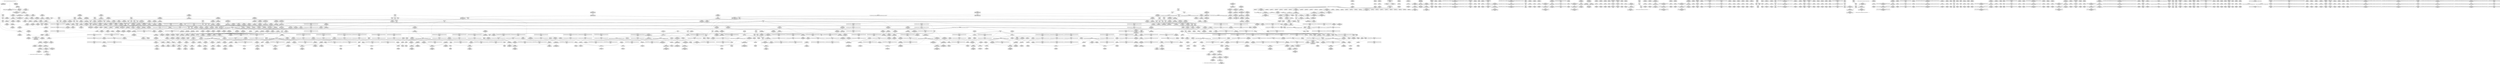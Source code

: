 digraph {
	CE0x57c2ef0 [shape=record,shape=Mrecord,label="{CE0x57c2ef0|GLOBAL:current_task|Global_var:current_task}"]
	CE0x5730c30 [shape=record,shape=Mrecord,label="{CE0x5730c30|task_sid:tmp18|security/selinux/hooks.c,208}"]
	CE0x578bfc0 [shape=record,shape=Mrecord,label="{CE0x578bfc0|__rcu_read_unlock:entry|*SummSource*}"]
	CE0x57175e0 [shape=record,shape=Mrecord,label="{CE0x57175e0|task_sid:do.body5|*SummSource*}"]
	CE0x5812890 [shape=record,shape=Mrecord,label="{CE0x5812890|rcu_lock_acquire:tmp|*SummSink*}"]
	CE0x57cf2d0 [shape=record,shape=Mrecord,label="{CE0x57cf2d0|_call_void_mcount()_#3|*SummSink*}"]
	CE0x57ce9e0 [shape=record,shape=Mrecord,label="{CE0x57ce9e0|rcu_read_unlock:tmp13|include/linux/rcupdate.h,933|*SummSink*}"]
	CE0x573da80 [shape=record,shape=Mrecord,label="{CE0x573da80|GLOBAL:lockdep_rcu_suspicious|*Constant*|*SummSink*}"]
	CE0x572f990 [shape=record,shape=Mrecord,label="{CE0x572f990|VOIDTB_TE:_CE_88,89_}"]
	CE0x57b7900 [shape=record,shape=Mrecord,label="{CE0x57b7900|rcu_read_unlock:tmp8|include/linux/rcupdate.h,933|*SummSource*}"]
	CE0x5738590 [shape=record,shape=Mrecord,label="{CE0x5738590|0:_i32,_4:_i32,_8:_i32,_12:_i32,_:_CMRE_4,8_|*MultipleSource*|security/selinux/hooks.c,218|security/selinux/hooks.c,218|security/selinux/hooks.c,220}"]
	CE0x5791a30 [shape=record,shape=Mrecord,label="{CE0x5791a30|__preempt_count_add:tmp4|./arch/x86/include/asm/preempt.h,72|*SummSource*}"]
	CE0x572cca0 [shape=record,shape=Mrecord,label="{CE0x572cca0|i64*_getelementptr_inbounds_(_11_x_i64_,_11_x_i64_*___llvm_gcov_ctr125,_i64_0,_i64_0)|*Constant*|*SummSource*}"]
	CE0x5720a60 [shape=record,shape=Mrecord,label="{CE0x5720a60|current_sid:tmp13|security/selinux/hooks.c,218}"]
	CE0x5732130 [shape=record,shape=Mrecord,label="{CE0x5732130|current_has_perm:bb|*SummSource*}"]
	CE0x5773390 [shape=record,shape=Mrecord,label="{CE0x5773390|i64*_getelementptr_inbounds_(_13_x_i64_,_13_x_i64_*___llvm_gcov_ctr126,_i64_0,_i64_10)|*Constant*|*SummSink*}"]
	CE0x57a70a0 [shape=record,shape=Mrecord,label="{CE0x57a70a0|__preempt_count_sub:entry}"]
	CE0x5734b40 [shape=record,shape=Mrecord,label="{CE0x5734b40|task_sid:tmp2|*SummSink*}"]
	CE0x5783130 [shape=record,shape=Mrecord,label="{CE0x5783130|GLOBAL:rcu_lock_map|Global_var:rcu_lock_map}"]
	CE0x578d120 [shape=record,shape=Mrecord,label="{CE0x578d120|GLOBAL:lock_acquire|*Constant*|*SummSource*}"]
	CE0x5717220 [shape=record,shape=Mrecord,label="{CE0x5717220|i64*_getelementptr_inbounds_(_6_x_i64_,_6_x_i64_*___llvm_gcov_ctr139,_i64_0,_i64_0)|*Constant*|*SummSink*}"]
	CE0x5771c00 [shape=record,shape=Mrecord,label="{CE0x5771c00|task_sid:tmp18|security/selinux/hooks.c,208|*SummSource*}"]
	CE0x5781400 [shape=record,shape=Mrecord,label="{CE0x5781400|i64*_getelementptr_inbounds_(_2_x_i64_,_2_x_i64_*___llvm_gcov_ctr98,_i64_0,_i64_0)|*Constant*|*SummSink*}"]
	CE0x57571c0 [shape=record,shape=Mrecord,label="{CE0x57571c0|current_sid:if.then}"]
	CE0x57288a0 [shape=record,shape=Mrecord,label="{CE0x57288a0|i64*_getelementptr_inbounds_(_6_x_i64_,_6_x_i64_*___llvm_gcov_ctr139,_i64_0,_i64_5)|*Constant*}"]
	CE0x576ecc0 [shape=record,shape=Mrecord,label="{CE0x576ecc0|_call_void_mcount()_#3|*SummSink*}"]
	CE0x5773ae0 [shape=record,shape=Mrecord,label="{CE0x5773ae0|task_sid:tmp23|security/selinux/hooks.c,208|*SummSink*}"]
	CE0x573e0b0 [shape=record,shape=Mrecord,label="{CE0x573e0b0|rcu_read_lock:tmp11|include/linux/rcupdate.h,882|*SummSink*}"]
	CE0x583dac0 [shape=record,shape=Mrecord,label="{CE0x583dac0|_call_void_asm_addl_$1,_%gs:$0_,_*m,ri,*m,_dirflag_,_fpsr_,_flags_(i32*___preempt_count,_i32_%sub,_i32*___preempt_count)_#3,_!dbg_!27717,_!srcloc_!27718|./arch/x86/include/asm/preempt.h,77}"]
	CE0x57166c0 [shape=record,shape=Mrecord,label="{CE0x57166c0|GLOBAL:current_has_perm|*Constant*|*SummSource*}"]
	CE0x57b1340 [shape=record,shape=Mrecord,label="{CE0x57b1340|rcu_read_unlock:if.then}"]
	CE0x5736f70 [shape=record,shape=Mrecord,label="{CE0x5736f70|task_sid:call7|security/selinux/hooks.c,208|*SummSink*}"]
	CE0x57176e0 [shape=record,shape=Mrecord,label="{CE0x57176e0|task_sid:do.body5|*SummSink*}"]
	CE0x57afa80 [shape=record,shape=Mrecord,label="{CE0x57afa80|cred_sid:bb|*SummSink*}"]
	CE0x5727ae0 [shape=record,shape=Mrecord,label="{CE0x5727ae0|current_sid:tmp|*SummSink*}"]
	CE0x570bba0 [shape=record,shape=Mrecord,label="{CE0x570bba0|_call_void_mcount()_#3}"]
	CE0x5794780 [shape=record,shape=Mrecord,label="{CE0x5794780|rcu_lock_acquire:tmp7}"]
	CE0x5728670 [shape=record,shape=Mrecord,label="{CE0x5728670|selinux_capget:retval.0|*SummSource*}"]
	CE0x570acf0 [shape=record,shape=Mrecord,label="{CE0x570acf0|selinux_capget:tmp1}"]
	CE0x57362f0 [shape=record,shape=Mrecord,label="{CE0x57362f0|i64*_getelementptr_inbounds_(_13_x_i64_,_13_x_i64_*___llvm_gcov_ctr126,_i64_0,_i64_12)|*Constant*|*SummSink*}"]
	CE0x57a7260 [shape=record,shape=Mrecord,label="{CE0x57a7260|__preempt_count_sub:entry|*SummSink*}"]
	CE0x57283d0 [shape=record,shape=Mrecord,label="{CE0x57283d0|current_sid:tmp|*SummSource*}"]
	CE0x5725860 [shape=record,shape=Mrecord,label="{CE0x5725860|%struct.common_audit_data*_null|*Constant*|*SummSource*}"]
	CE0x580b230 [shape=record,shape=Mrecord,label="{CE0x580b230|_call_void_asm_addl_$1,_%gs:$0_,_*m,ri,*m,_dirflag_,_fpsr_,_flags_(i32*___preempt_count,_i32_%val,_i32*___preempt_count)_#3,_!dbg_!27714,_!srcloc_!27717|./arch/x86/include/asm/preempt.h,72}"]
	CE0x5711210 [shape=record,shape=Mrecord,label="{CE0x5711210|avc_has_perm:ssid|Function::avc_has_perm&Arg::ssid::|*SummSource*}"]
	CE0x57c8d80 [shape=record,shape=Mrecord,label="{CE0x57c8d80|rcu_read_lock:tmp5|include/linux/rcupdate.h,882|*SummSink*}"]
	CE0x5787cb0 [shape=record,shape=Mrecord,label="{CE0x5787cb0|i32_934|*Constant*|*SummSource*}"]
	CE0x5718b10 [shape=record,shape=Mrecord,label="{CE0x5718b10|current_has_perm:call2|security/selinux/hooks.c,1544|*SummSource*}"]
	CE0x57b9890 [shape=record,shape=Mrecord,label="{CE0x57b9890|rcu_read_unlock:land.lhs.true|*SummSink*}"]
	CE0x57cc320 [shape=record,shape=Mrecord,label="{CE0x57cc320|i64*_getelementptr_inbounds_(_4_x_i64_,_4_x_i64_*___llvm_gcov_ctr128,_i64_0,_i64_2)|*Constant*}"]
	CE0x5718e40 [shape=record,shape=Mrecord,label="{CE0x5718e40|avc_has_perm:entry}"]
	CE0x57172f0 [shape=record,shape=Mrecord,label="{CE0x57172f0|i64_1|*Constant*}"]
	CE0x575c8d0 [shape=record,shape=Mrecord,label="{CE0x575c8d0|rcu_read_lock:land.lhs.true|*SummSink*}"]
	CE0x57c5e20 [shape=record,shape=Mrecord,label="{CE0x57c5e20|rcu_read_lock:tmp17|include/linux/rcupdate.h,882}"]
	CE0x580e8b0 [shape=record,shape=Mrecord,label="{CE0x580e8b0|i64*_getelementptr_inbounds_(_4_x_i64_,_4_x_i64_*___llvm_gcov_ctr135,_i64_0,_i64_2)|*Constant*|*SummSink*}"]
	CE0x5756ec0 [shape=record,shape=Mrecord,label="{CE0x5756ec0|_ret_void,_!dbg_!27735|include/linux/rcupdate.h,884|*SummSink*}"]
	CE0x5776580 [shape=record,shape=Mrecord,label="{CE0x5776580|cred_sid:cred|Function::cred_sid&Arg::cred::|*SummSource*}"]
	CE0x5770270 [shape=record,shape=Mrecord,label="{CE0x5770270|i8*_getelementptr_inbounds_(_41_x_i8_,_41_x_i8_*_.str44,_i32_0,_i32_0)|*Constant*|*SummSource*}"]
	CE0x5834620 [shape=record,shape=Mrecord,label="{CE0x5834620|__preempt_count_sub:tmp4|./arch/x86/include/asm/preempt.h,77|*SummSource*}"]
	CE0x574fcf0 [shape=record,shape=Mrecord,label="{CE0x574fcf0|get_current:entry|*SummSink*}"]
	CE0x57c1860 [shape=record,shape=Mrecord,label="{CE0x57c1860|i64*_getelementptr_inbounds_(_11_x_i64_,_11_x_i64_*___llvm_gcov_ctr132,_i64_0,_i64_0)|*Constant*|*SummSink*}"]
	CE0x57510f0 [shape=record,shape=Mrecord,label="{CE0x57510f0|current_sid:tmp21|security/selinux/hooks.c,218|*SummSink*}"]
	CE0x57922a0 [shape=record,shape=Mrecord,label="{CE0x57922a0|__preempt_count_sub:sub|./arch/x86/include/asm/preempt.h,77|*SummSink*}"]
	CE0x57112b0 [shape=record,shape=Mrecord,label="{CE0x57112b0|avc_has_perm:ssid|Function::avc_has_perm&Arg::ssid::|*SummSink*}"]
	CE0x57a35e0 [shape=record,shape=Mrecord,label="{CE0x57a35e0|__preempt_count_sub:tmp6|./arch/x86/include/asm/preempt.h,78}"]
	CE0x5715af0 [shape=record,shape=Mrecord,label="{CE0x5715af0|selinux_capget:tmp7|security/selinux/hooks.c,1972|*SummSink*}"]
	CE0x5799b60 [shape=record,shape=Mrecord,label="{CE0x5799b60|__rcu_read_unlock:tmp5|include/linux/rcupdate.h,244|*SummSource*}"]
	CE0x5737c10 [shape=record,shape=Mrecord,label="{CE0x5737c10|selinux_capget:tmp7|security/selinux/hooks.c,1972}"]
	CE0x5769550 [shape=record,shape=Mrecord,label="{CE0x5769550|task_sid:tmp2}"]
	CE0x5791aa0 [shape=record,shape=Mrecord,label="{CE0x5791aa0|__preempt_count_add:tmp4|./arch/x86/include/asm/preempt.h,72|*SummSink*}"]
	CE0x5770960 [shape=record,shape=Mrecord,label="{CE0x5770960|i64*_getelementptr_inbounds_(_13_x_i64_,_13_x_i64_*___llvm_gcov_ctr126,_i64_0,_i64_9)|*Constant*|*SummSink*}"]
	CE0x577ecf0 [shape=record,shape=Mrecord,label="{CE0x577ecf0|_call_void___rcu_read_lock()_#10,_!dbg_!27710|include/linux/rcupdate.h,879}"]
	CE0x576b500 [shape=record,shape=Mrecord,label="{CE0x576b500|task_sid:tmp8|security/selinux/hooks.c,208}"]
	CE0x573c2a0 [shape=record,shape=Mrecord,label="{CE0x573c2a0|GLOBAL:__preempt_count|Global_var:__preempt_count}"]
	CE0x580bfe0 [shape=record,shape=Mrecord,label="{CE0x580bfe0|_call_void_mcount()_#3|*SummSource*}"]
	CE0x57c1290 [shape=record,shape=Mrecord,label="{CE0x57c1290|COLLAPSED:_GCMRE___llvm_gcov_ctr130_internal_global_4_x_i64_zeroinitializer:_elem_0:default:}"]
	CE0x577cd20 [shape=record,shape=Mrecord,label="{CE0x577cd20|task_sid:call3|security/selinux/hooks.c,208|*SummSource*}"]
	CE0x5719fc0 [shape=record,shape=Mrecord,label="{CE0x5719fc0|_ret_i32_%retval.0,_!dbg_!27725|security/selinux/hooks.c,1975|*SummSource*}"]
	CE0x57bcf30 [shape=record,shape=Mrecord,label="{CE0x57bcf30|__rcu_read_unlock:tmp2|*SummSource*}"]
	CE0x57b5950 [shape=record,shape=Mrecord,label="{CE0x57b5950|_call_void_mcount()_#3|*SummSource*}"]
	CE0x57bb390 [shape=record,shape=Mrecord,label="{CE0x57bb390|i64*_getelementptr_inbounds_(_4_x_i64_,_4_x_i64_*___llvm_gcov_ctr128,_i64_0,_i64_3)|*Constant*|*SummSource*}"]
	CE0x5724dc0 [shape=record,shape=Mrecord,label="{CE0x5724dc0|current_has_perm:call|security/selinux/hooks.c,1542|*SummSource*}"]
	CE0x57a14e0 [shape=record,shape=Mrecord,label="{CE0x57a14e0|__preempt_count_add:tmp1|*SummSink*}"]
	CE0x5769070 [shape=record,shape=Mrecord,label="{CE0x5769070|GLOBAL:current_task|Global_var:current_task|*SummSink*}"]
	CE0x57a0be0 [shape=record,shape=Mrecord,label="{CE0x57a0be0|_call_void_mcount()_#3}"]
	CE0x57b59c0 [shape=record,shape=Mrecord,label="{CE0x57b59c0|_call_void_mcount()_#3|*SummSink*}"]
	CE0x577f3a0 [shape=record,shape=Mrecord,label="{CE0x577f3a0|task_sid:tmp11|security/selinux/hooks.c,208}"]
	CE0x571f780 [shape=record,shape=Mrecord,label="{CE0x571f780|current_sid:tmp5|security/selinux/hooks.c,218|*SummSink*}"]
	CE0x57ccc70 [shape=record,shape=Mrecord,label="{CE0x57ccc70|rcu_read_lock:tmp|*SummSource*}"]
	CE0x5782de0 [shape=record,shape=Mrecord,label="{CE0x5782de0|task_sid:do.end|*SummSink*}"]
	CE0x5792e30 [shape=record,shape=Mrecord,label="{CE0x5792e30|rcu_lock_acquire:tmp4|include/linux/rcupdate.h,418|*SummSink*}"]
	CE0x5755f20 [shape=record,shape=Mrecord,label="{CE0x5755f20|task_sid:tmp25|security/selinux/hooks.c,208|*SummSink*}"]
	CE0x5733da0 [shape=record,shape=Mrecord,label="{CE0x5733da0|GLOBAL:__rcu_read_lock|*Constant*}"]
	CE0x57258d0 [shape=record,shape=Mrecord,label="{CE0x57258d0|%struct.common_audit_data*_null|*Constant*|*SummSink*}"]
	CE0x5714960 [shape=record,shape=Mrecord,label="{CE0x5714960|i64_5|*Constant*|*SummSource*}"]
	CE0x584cde0 [shape=record,shape=Mrecord,label="{CE0x584cde0|__preempt_count_sub:sub|./arch/x86/include/asm/preempt.h,77|*SummSource*}"]
	CE0x578a7c0 [shape=record,shape=Mrecord,label="{CE0x578a7c0|GLOBAL:rcu_lock_release|*Constant*|*SummSource*}"]
	CE0x573ed00 [shape=record,shape=Mrecord,label="{CE0x573ed00|i64_7|*Constant*}"]
	CE0x5779ea0 [shape=record,shape=Mrecord,label="{CE0x5779ea0|GLOBAL:__llvm_gcov_ctr126|Global_var:__llvm_gcov_ctr126|*SummSink*}"]
	CE0x580faf0 [shape=record,shape=Mrecord,label="{CE0x580faf0|__rcu_read_lock:tmp4|include/linux/rcupdate.h,239|*SummSink*}"]
	CE0x57567e0 [shape=record,shape=Mrecord,label="{CE0x57567e0|i64*_getelementptr_inbounds_(_13_x_i64_,_13_x_i64_*___llvm_gcov_ctr126,_i64_0,_i64_12)|*Constant*|*SummSource*}"]
	CE0x57163d0 [shape=record,shape=Mrecord,label="{CE0x57163d0|task_sid:task|Function::task_sid&Arg::task::|*SummSink*}"]
	CE0x572db70 [shape=record,shape=Mrecord,label="{CE0x572db70|current_sid:entry}"]
	CE0x5777700 [shape=record,shape=Mrecord,label="{CE0x5777700|rcu_read_unlock:entry|*SummSink*}"]
	CE0x578af20 [shape=record,shape=Mrecord,label="{CE0x578af20|rcu_lock_release:map|Function::rcu_lock_release&Arg::map::|*SummSource*}"]
	CE0x5725fb0 [shape=record,shape=Mrecord,label="{CE0x5725fb0|_ret_i32_%retval.0,_!dbg_!27728|security/selinux/avc.c,775|*SummSource*}"]
	CE0x5784db0 [shape=record,shape=Mrecord,label="{CE0x5784db0|task_sid:tmp5|security/selinux/hooks.c,208|*SummSource*}"]
	CE0x5810110 [shape=record,shape=Mrecord,label="{CE0x5810110|__rcu_read_lock:tmp2|*SummSource*}"]
	CE0x57a9520 [shape=record,shape=Mrecord,label="{CE0x57a9520|__rcu_read_lock:tmp5|include/linux/rcupdate.h,239|*SummSource*}"]
	CE0x5711810 [shape=record,shape=Mrecord,label="{CE0x5711810|i16_2|*Constant*}"]
	CE0x57d3b40 [shape=record,shape=Mrecord,label="{CE0x57d3b40|rcu_read_unlock:tmp18|include/linux/rcupdate.h,933}"]
	CE0x5792460 [shape=record,shape=Mrecord,label="{CE0x5792460|_call_void_asm_addl_$1,_%gs:$0_,_*m,ri,*m,_dirflag_,_fpsr_,_flags_(i32*___preempt_count,_i32_%sub,_i32*___preempt_count)_#3,_!dbg_!27717,_!srcloc_!27718|./arch/x86/include/asm/preempt.h,77|*SummSource*}"]
	CE0x57b6d80 [shape=record,shape=Mrecord,label="{CE0x57b6d80|__preempt_count_add:entry}"]
	CE0x580f3d0 [shape=record,shape=Mrecord,label="{CE0x580f3d0|COLLAPSED:_GCMRE___llvm_gcov_ctr128_internal_global_4_x_i64_zeroinitializer:_elem_0:default:}"]
	CE0x571a770 [shape=record,shape=Mrecord,label="{CE0x571a770|current_has_perm:tmp1|*SummSink*}"]
	CE0x5769950 [shape=record,shape=Mrecord,label="{CE0x5769950|rcu_read_lock:tmp1|*SummSink*}"]
	CE0x5737330 [shape=record,shape=Mrecord,label="{CE0x5737330|_call_void_rcu_read_lock()_#10,_!dbg_!27712|security/selinux/hooks.c,207}"]
	CE0x57c5480 [shape=record,shape=Mrecord,label="{CE0x57c5480|rcu_read_lock:tmp20|include/linux/rcupdate.h,882}"]
	CE0x57c6560 [shape=record,shape=Mrecord,label="{CE0x57c6560|rcu_read_lock:tmp18|include/linux/rcupdate.h,882|*SummSink*}"]
	CE0x5729c30 [shape=record,shape=Mrecord,label="{CE0x5729c30|_call_void_mcount()_#3}"]
	CE0x5704420 [shape=record,shape=Mrecord,label="{CE0x5704420|i64_4|*Constant*|*SummSink*}"]
	CE0x572a410 [shape=record,shape=Mrecord,label="{CE0x572a410|_call_void___preempt_count_sub(i32_1)_#10,_!dbg_!27715|include/linux/rcupdate.h,244|*SummSink*}"]
	CE0x57fcc50 [shape=record,shape=Mrecord,label="{CE0x57fcc50|__rcu_read_unlock:tmp2|*SummSink*}"]
	CE0x5778680 [shape=record,shape=Mrecord,label="{CE0x5778680|i32_77|*Constant*}"]
	CE0x576a6c0 [shape=record,shape=Mrecord,label="{CE0x576a6c0|rcu_read_lock:call|include/linux/rcupdate.h,882|*SummSink*}"]
	CE0x572b650 [shape=record,shape=Mrecord,label="{CE0x572b650|selinux_capget:tobool|security/selinux/hooks.c,1971}"]
	CE0x57ba3c0 [shape=record,shape=Mrecord,label="{CE0x57ba3c0|rcu_lock_acquire:__here}"]
	CE0x573f580 [shape=record,shape=Mrecord,label="{CE0x573f580|i64*_getelementptr_inbounds_(_11_x_i64_,_11_x_i64_*___llvm_gcov_ctr125,_i64_0,_i64_9)|*Constant*}"]
	CE0x571aac0 [shape=record,shape=Mrecord,label="{CE0x571aac0|current_has_perm:tmp2|*SummSource*}"]
	CE0x57bf2f0 [shape=record,shape=Mrecord,label="{CE0x57bf2f0|rcu_read_unlock:if.end|*SummSink*}"]
	CE0x578b730 [shape=record,shape=Mrecord,label="{CE0x578b730|_call_void___rcu_read_unlock()_#10,_!dbg_!27734|include/linux/rcupdate.h,937}"]
	CE0x576dfe0 [shape=record,shape=Mrecord,label="{CE0x576dfe0|rcu_read_lock:tmp7|include/linux/rcupdate.h,882}"]
	CE0x575c9b0 [shape=record,shape=Mrecord,label="{CE0x575c9b0|rcu_read_lock:do.body|*SummSource*}"]
	CE0x5724f80 [shape=record,shape=Mrecord,label="{CE0x5724f80|GLOBAL:current_sid|*Constant*}"]
	CE0x573e220 [shape=record,shape=Mrecord,label="{CE0x573e220|rcu_read_lock:tmp12|include/linux/rcupdate.h,882}"]
	CE0x5703f30 [shape=record,shape=Mrecord,label="{CE0x5703f30|current_sid:tobool1|security/selinux/hooks.c,218|*SummSink*}"]
	CE0x57918e0 [shape=record,shape=Mrecord,label="{CE0x57918e0|__preempt_count_sub:tmp3|*SummSource*}"]
	CE0x57811f0 [shape=record,shape=Mrecord,label="{CE0x57811f0|i64*_getelementptr_inbounds_(_4_x_i64_,_4_x_i64_*___llvm_gcov_ctr128,_i64_0,_i64_1)|*Constant*}"]
	CE0x5775a90 [shape=record,shape=Mrecord,label="{CE0x5775a90|__preempt_count_sub:tmp|*SummSink*}"]
	CE0x5775830 [shape=record,shape=Mrecord,label="{CE0x5775830|__preempt_count_sub:tmp1}"]
	CE0x5750540 [shape=record,shape=Mrecord,label="{CE0x5750540|i32_78|*Constant*|*SummSink*}"]
	CE0x578cb20 [shape=record,shape=Mrecord,label="{CE0x578cb20|__rcu_read_lock:do.body|*SummSource*}"]
	CE0x57a69d0 [shape=record,shape=Mrecord,label="{CE0x57a69d0|__rcu_read_unlock:tmp4|include/linux/rcupdate.h,244|*SummSource*}"]
	CE0x5716db0 [shape=record,shape=Mrecord,label="{CE0x5716db0|_ret_i32_%tmp24,_!dbg_!27742|security/selinux/hooks.c,220|*SummSource*}"]
	CE0x5783f30 [shape=record,shape=Mrecord,label="{CE0x5783f30|task_sid:tmp5|security/selinux/hooks.c,208}"]
	CE0x574eb10 [shape=record,shape=Mrecord,label="{CE0x574eb10|current_sid:tmp20|security/selinux/hooks.c,218|*SummSink*}"]
	CE0x577dfa0 [shape=record,shape=Mrecord,label="{CE0x577dfa0|cred_sid:tmp4|*LoadInst*|security/selinux/hooks.c,196|*SummSink*}"]
	CE0x5793890 [shape=record,shape=Mrecord,label="{CE0x5793890|i64_ptrtoint_(i8*_blockaddress(_rcu_lock_acquire,_%__here)_to_i64)|*Constant*}"]
	CE0x57883b0 [shape=record,shape=Mrecord,label="{CE0x57883b0|i8*_getelementptr_inbounds_(_44_x_i8_,_44_x_i8_*_.str47,_i32_0,_i32_0)|*Constant*}"]
	CE0x57bef10 [shape=record,shape=Mrecord,label="{CE0x57bef10|rcu_lock_acquire:tmp3}"]
	CE0x57b8930 [shape=record,shape=Mrecord,label="{CE0x57b8930|rcu_read_unlock:do.body|*SummSink*}"]
	CE0x576e480 [shape=record,shape=Mrecord,label="{CE0x576e480|GLOBAL:rcu_read_lock.__warned|Global_var:rcu_read_lock.__warned}"]
	CE0x570c750 [shape=record,shape=Mrecord,label="{CE0x570c750|selinux_capget:if.end}"]
	CE0x57ce310 [shape=record,shape=Mrecord,label="{CE0x57ce310|rcu_read_unlock:tobool|include/linux/rcupdate.h,933|*SummSource*}"]
	CE0x570a550 [shape=record,shape=Mrecord,label="{CE0x570a550|current_has_perm:entry|*SummSink*}"]
	CE0x5774a90 [shape=record,shape=Mrecord,label="{CE0x5774a90|GLOBAL:__preempt_count|Global_var:__preempt_count|*SummSink*}"]
	CE0x577ad50 [shape=record,shape=Mrecord,label="{CE0x577ad50|_call_void_mcount()_#3}"]
	CE0x57c5660 [shape=record,shape=Mrecord,label="{CE0x57c5660|rcu_read_lock:tmp20|include/linux/rcupdate.h,882|*SummSource*}"]
	CE0x5794580 [shape=record,shape=Mrecord,label="{CE0x5794580|rcu_lock_acquire:tmp6|*SummSink*}"]
	CE0x5809bd0 [shape=record,shape=Mrecord,label="{CE0x5809bd0|__preempt_count_add:tmp|*SummSink*}"]
	CE0x57c1300 [shape=record,shape=Mrecord,label="{CE0x57c1300|rcu_lock_acquire:tmp|*SummSource*}"]
	CE0x5812be0 [shape=record,shape=Mrecord,label="{CE0x5812be0|__rcu_read_lock:bb|*SummSource*}"]
	CE0x5738b90 [shape=record,shape=Mrecord,label="{CE0x5738b90|_call_void_mcount()_#3|*SummSource*}"]
	CE0x57cf820 [shape=record,shape=Mrecord,label="{CE0x57cf820|rcu_read_unlock:tmp5|include/linux/rcupdate.h,933}"]
	CE0x5729590 [shape=record,shape=Mrecord,label="{CE0x5729590|current_sid:tmp11|security/selinux/hooks.c,218|*SummSource*}"]
	CE0x57b84f0 [shape=record,shape=Mrecord,label="{CE0x57b84f0|__rcu_read_lock:tmp2}"]
	CE0x5757de0 [shape=record,shape=Mrecord,label="{CE0x5757de0|i64*_getelementptr_inbounds_(_2_x_i64_,_2_x_i64_*___llvm_gcov_ctr98,_i64_0,_i64_1)|*Constant*|*SummSource*}"]
	CE0x574e3b0 [shape=record,shape=Mrecord,label="{CE0x574e3b0|current_sid:tmp19|security/selinux/hooks.c,218|*SummSource*}"]
	CE0x57cdc90 [shape=record,shape=Mrecord,label="{CE0x57cdc90|rcu_read_lock:tmp8|include/linux/rcupdate.h,882}"]
	CE0x5769e90 [shape=record,shape=Mrecord,label="{CE0x5769e90|task_sid:tmp11|security/selinux/hooks.c,208|*SummSource*}"]
	CE0x57b42f0 [shape=record,shape=Mrecord,label="{CE0x57b42f0|i64*_getelementptr_inbounds_(_11_x_i64_,_11_x_i64_*___llvm_gcov_ctr132,_i64_0,_i64_8)|*Constant*|*SummSource*}"]
	CE0x57feba0 [shape=record,shape=Mrecord,label="{CE0x57feba0|rcu_lock_release:indirectgoto}"]
	CE0x5724210 [shape=record,shape=Mrecord,label="{CE0x5724210|i32_0|*Constant*}"]
	CE0x57fd250 [shape=record,shape=Mrecord,label="{CE0x57fd250|i8*_undef|*Constant*|*SummSource*}"]
	CE0x57054c0 [shape=record,shape=Mrecord,label="{CE0x57054c0|_call_void_mcount()_#3|*SummSource*}"]
	CE0x579e700 [shape=record,shape=Mrecord,label="{CE0x579e700|i64*_getelementptr_inbounds_(_4_x_i64_,_4_x_i64_*___llvm_gcov_ctr134,_i64_0,_i64_1)|*Constant*|*SummSink*}"]
	CE0x5786520 [shape=record,shape=Mrecord,label="{CE0x5786520|cred_sid:tmp}"]
	CE0x5758f90 [shape=record,shape=Mrecord,label="{CE0x5758f90|_ret_void,_!dbg_!27717|include/linux/rcupdate.h,240}"]
	CE0x57bd170 [shape=record,shape=Mrecord,label="{CE0x57bd170|i64*_getelementptr_inbounds_(_4_x_i64_,_4_x_i64_*___llvm_gcov_ctr128,_i64_0,_i64_2)|*Constant*|*SummSink*}"]
	CE0x57917f0 [shape=record,shape=Mrecord,label="{CE0x57917f0|__preempt_count_sub:tmp3}"]
	CE0x5750490 [shape=record,shape=Mrecord,label="{CE0x5750490|i32_78|*Constant*}"]
	CE0x571b110 [shape=record,shape=Mrecord,label="{CE0x571b110|current_sid:bb|*SummSink*}"]
	CE0x5773400 [shape=record,shape=Mrecord,label="{CE0x5773400|task_sid:tmp22|security/selinux/hooks.c,208|*SummSource*}"]
	CE0x57c0240 [shape=record,shape=Mrecord,label="{CE0x57c0240|__preempt_count_add:tmp5|./arch/x86/include/asm/preempt.h,72}"]
	CE0x5834740 [shape=record,shape=Mrecord,label="{CE0x5834740|__preempt_count_sub:do.body|*SummSource*}"]
	CE0x5752450 [shape=record,shape=Mrecord,label="{CE0x5752450|current_sid:tmp23|security/selinux/hooks.c,218|*SummSource*}"]
	CE0x5756440 [shape=record,shape=Mrecord,label="{CE0x5756440|i64*_getelementptr_inbounds_(_13_x_i64_,_13_x_i64_*___llvm_gcov_ctr126,_i64_0,_i64_12)|*Constant*}"]
	CE0x7353180 [shape=record,shape=Mrecord,label="{CE0x7353180|selinux_capget:tmp4|security/selinux/hooks.c,1971}"]
	CE0x5768550 [shape=record,shape=Mrecord,label="{CE0x5768550|i64*_getelementptr_inbounds_(_13_x_i64_,_13_x_i64_*___llvm_gcov_ctr126,_i64_0,_i64_1)|*Constant*|*SummSource*}"]
	CE0x57b8560 [shape=record,shape=Mrecord,label="{CE0x57b8560|__rcu_read_lock:tmp2|*SummSink*}"]
	CE0x57a11e0 [shape=record,shape=Mrecord,label="{CE0x57a11e0|i64*_getelementptr_inbounds_(_4_x_i64_,_4_x_i64_*___llvm_gcov_ctr129,_i64_0,_i64_2)|*Constant*}"]
	CE0x5731790 [shape=record,shape=Mrecord,label="{CE0x5731790|_call_void_mcount()_#3|*SummSink*}"]
	CE0x571f890 [shape=record,shape=Mrecord,label="{CE0x571f890|current_sid:tmp6|security/selinux/hooks.c,218}"]
	CE0x5739f50 [shape=record,shape=Mrecord,label="{CE0x5739f50|i1_true|*Constant*|*SummSource*}"]
	CE0x57b3170 [shape=record,shape=Mrecord,label="{CE0x57b3170|__rcu_read_lock:tmp6|include/linux/rcupdate.h,240}"]
	CE0x5818bb0 [shape=record,shape=Mrecord,label="{CE0x5818bb0|_call_void_asm_sideeffect_,_memory_,_dirflag_,_fpsr_,_flags_()_#3,_!dbg_!27711,_!srcloc_!27714|include/linux/rcupdate.h,244}"]
	CE0x573aa10 [shape=record,shape=Mrecord,label="{CE0x573aa10|i64*_getelementptr_inbounds_(_13_x_i64_,_13_x_i64_*___llvm_gcov_ctr126,_i64_0,_i64_11)|*Constant*}"]
	CE0x580eed0 [shape=record,shape=Mrecord,label="{CE0x580eed0|__rcu_read_unlock:tmp|*SummSource*}"]
	CE0x57a7e50 [shape=record,shape=Mrecord,label="{CE0x57a7e50|rcu_read_lock:land.lhs.true2|*SummSink*}"]
	CE0x57fe9b0 [shape=record,shape=Mrecord,label="{CE0x57fe9b0|__preempt_count_sub:bb}"]
	CE0x572f8f0 [shape=record,shape=Mrecord,label="{CE0x572f8f0|VOIDTB_TE:_CE_80,88_}"]
	CE0x57fa890 [shape=record,shape=Mrecord,label="{CE0x57fa890|rcu_lock_release:tmp6|*SummSink*}"]
	CE0x5755930 [shape=record,shape=Mrecord,label="{CE0x5755930|task_sid:tmp24|security/selinux/hooks.c,208|*SummSource*}"]
	CE0x5735ad0 [shape=record,shape=Mrecord,label="{CE0x5735ad0|i64*_getelementptr_inbounds_(_11_x_i64_,_11_x_i64_*___llvm_gcov_ctr125,_i64_0,_i64_1)|*Constant*|*SummSource*}"]
	CE0x5810200 [shape=record,shape=Mrecord,label="{CE0x5810200|__rcu_read_lock:tmp3}"]
	CE0x570bfc0 [shape=record,shape=Mrecord,label="{CE0x570bfc0|i64_2|*Constant*|*SummSink*}"]
	CE0x577a0a0 [shape=record,shape=Mrecord,label="{CE0x577a0a0|task_sid:tmp6|security/selinux/hooks.c,208|*SummSource*}"]
	CE0x5787a60 [shape=record,shape=Mrecord,label="{CE0x5787a60|i32_934|*Constant*}"]
	CE0x5777310 [shape=record,shape=Mrecord,label="{CE0x5777310|rcu_read_unlock:entry}"]
	CE0x57c5f00 [shape=record,shape=Mrecord,label="{CE0x57c5f00|rcu_read_lock:tmp17|include/linux/rcupdate.h,882|*SummSink*}"]
	CE0x57b7790 [shape=record,shape=Mrecord,label="{CE0x57b7790|__rcu_read_lock:tmp7|include/linux/rcupdate.h,240|*SummSink*}"]
	CE0x57299b0 [shape=record,shape=Mrecord,label="{CE0x57299b0|current_sid:tmp12|security/selinux/hooks.c,218|*SummSource*}"]
	CE0x57ac260 [shape=record,shape=Mrecord,label="{CE0x57ac260|rcu_read_lock:tmp9|include/linux/rcupdate.h,882|*SummSource*}"]
	CE0x57bd750 [shape=record,shape=Mrecord,label="{CE0x57bd750|rcu_read_unlock:tmp12|include/linux/rcupdate.h,933|*SummSink*}"]
	CE0x57ce820 [shape=record,shape=Mrecord,label="{CE0x57ce820|i64*_getelementptr_inbounds_(_4_x_i64_,_4_x_i64_*___llvm_gcov_ctr133,_i64_0,_i64_1)|*Constant*|*SummSource*}"]
	CE0x570ec90 [shape=record,shape=Mrecord,label="{CE0x570ec90|GLOBAL:task_sid|*Constant*|*SummSink*}"]
	CE0x57c1a10 [shape=record,shape=Mrecord,label="{CE0x57c1a10|GLOBAL:__preempt_count_add|*Constant*}"]
	CE0x571cc90 [shape=record,shape=Mrecord,label="{CE0x571cc90|GLOBAL:current_sid.__warned|Global_var:current_sid.__warned|*SummSource*}"]
	CE0x57bd620 [shape=record,shape=Mrecord,label="{CE0x57bd620|rcu_read_unlock:tmp12|include/linux/rcupdate.h,933|*SummSource*}"]
	CE0x575c940 [shape=record,shape=Mrecord,label="{CE0x575c940|rcu_read_lock:do.body}"]
	CE0x696ec90 [shape=record,shape=Mrecord,label="{CE0x696ec90|selinux_capget:tmp6|security/selinux/hooks.c,1972}"]
	CE0x57fdf90 [shape=record,shape=Mrecord,label="{CE0x57fdf90|rcu_lock_release:__here}"]
	CE0x570ab90 [shape=record,shape=Mrecord,label="{CE0x570ab90|selinux_capget:call|security/selinux/hooks.c,1970|*SummSink*}"]
	CE0x5779aa0 [shape=record,shape=Mrecord,label="{CE0x5779aa0|cred_sid:tmp1|*SummSource*}"]
	CE0x57108f0 [shape=record,shape=Mrecord,label="{CE0x57108f0|current_sid:do.body|*SummSink*}"]
	CE0x580b640 [shape=record,shape=Mrecord,label="{CE0x580b640|_call_void_mcount()_#3}"]
	CE0x5711c50 [shape=record,shape=Mrecord,label="{CE0x5711c50|%struct.common_audit_data*_null|*Constant*}"]
	CE0x5717400 [shape=record,shape=Mrecord,label="{CE0x5717400|task_sid:do.end6|*SummSink*}"]
	CE0x580fa10 [shape=record,shape=Mrecord,label="{CE0x580fa10|__rcu_read_lock:tmp4|include/linux/rcupdate.h,239}"]
	CE0x57553f0 [shape=record,shape=Mrecord,label="{CE0x57553f0|task_sid:tmp9|security/selinux/hooks.c,208|*SummSink*}"]
	CE0x572a4c0 [shape=record,shape=Mrecord,label="{CE0x572a4c0|rcu_lock_acquire:bb|*SummSink*}"]
	CE0x5758cf0 [shape=record,shape=Mrecord,label="{CE0x5758cf0|GLOBAL:__llvm_gcov_ctr132|Global_var:__llvm_gcov_ctr132|*SummSink*}"]
	CE0x57fa820 [shape=record,shape=Mrecord,label="{CE0x57fa820|rcu_lock_release:tmp6|*SummSource*}"]
	CE0x572dcb0 [shape=record,shape=Mrecord,label="{CE0x572dcb0|current_sid:entry|*SummSource*}"]
	CE0x57042f0 [shape=record,shape=Mrecord,label="{CE0x57042f0|i64_4|*Constant*|*SummSource*}"]
	CE0x5773790 [shape=record,shape=Mrecord,label="{CE0x5773790|task_sid:tmp23|security/selinux/hooks.c,208|*SummSource*}"]
	CE0x57ff9c0 [shape=record,shape=Mrecord,label="{CE0x57ff9c0|rcu_lock_acquire:__here|*SummSink*}"]
	CE0x57f9a70 [shape=record,shape=Mrecord,label="{CE0x57f9a70|i64_ptrtoint_(i8*_blockaddress(_rcu_lock_release,_%__here)_to_i64)|*Constant*|*SummSource*}"]
	CE0x578dbd0 [shape=record,shape=Mrecord,label="{CE0x578dbd0|i32_2|*Constant*|*SummSink*}"]
	CE0x57683d0 [shape=record,shape=Mrecord,label="{CE0x57683d0|task_sid:tmp1|*SummSink*}"]
	CE0x57ca060 [shape=record,shape=Mrecord,label="{CE0x57ca060|rcu_lock_acquire:tmp1|*SummSink*}"]
	CE0x57c4a10 [shape=record,shape=Mrecord,label="{CE0x57c4a10|i64*_getelementptr_inbounds_(_11_x_i64_,_11_x_i64_*___llvm_gcov_ctr127,_i64_0,_i64_9)|*Constant*}"]
	CE0x57120e0 [shape=record,shape=Mrecord,label="{CE0x57120e0|avc_has_perm:requested|Function::avc_has_perm&Arg::requested::}"]
	CE0x5788420 [shape=record,shape=Mrecord,label="{CE0x5788420|i8*_getelementptr_inbounds_(_44_x_i8_,_44_x_i8_*_.str47,_i32_0,_i32_0)|*Constant*|*SummSource*}"]
	CE0x571b040 [shape=record,shape=Mrecord,label="{CE0x571b040|current_sid:bb|*SummSource*}"]
	CE0x5732840 [shape=record,shape=Mrecord,label="{CE0x5732840|current_sid:tmp1|*SummSink*}"]
	CE0x5723e20 [shape=record,shape=Mrecord,label="{CE0x5723e20|current_sid:call|security/selinux/hooks.c,218}"]
	CE0x570fe90 [shape=record,shape=Mrecord,label="{CE0x570fe90|selinux_capget:tmp10|security/selinux/hooks.c,1975|*SummSink*}"]
	CE0x579fd40 [shape=record,shape=Mrecord,label="{CE0x579fd40|i64*_getelementptr_inbounds_(_4_x_i64_,_4_x_i64_*___llvm_gcov_ctr129,_i64_0,_i64_1)|*Constant*|*SummSource*}"]
	CE0x5732f70 [shape=record,shape=Mrecord,label="{CE0x5732f70|i64_3|*Constant*|*SummSource*}"]
	CE0x5755a30 [shape=record,shape=Mrecord,label="{CE0x5755a30|task_sid:tmp26|security/selinux/hooks.c,208}"]
	CE0x57ae310 [shape=record,shape=Mrecord,label="{CE0x57ae310|rcu_read_lock:tmp8|include/linux/rcupdate.h,882|*SummSink*}"]
	CE0x5839e10 [shape=record,shape=Mrecord,label="{CE0x5839e10|__preempt_count_add:bb|*SummSource*}"]
	CE0x5714880 [shape=record,shape=Mrecord,label="{CE0x5714880|current_sid:tmp10|security/selinux/hooks.c,218}"]
	CE0x5719b50 [shape=record,shape=Mrecord,label="{CE0x5719b50|VOIDTB_TE:_CE_36,40_}"]
	CE0x570b150 [shape=record,shape=Mrecord,label="{CE0x570b150|i32_8192|*Constant*|*SummSink*}"]
	CE0x57ac9a0 [shape=record,shape=Mrecord,label="{CE0x57ac9a0|rcu_read_lock:tmp11|include/linux/rcupdate.h,882}"]
	CE0x5716f60 [shape=record,shape=Mrecord,label="{CE0x5716f60|current_has_perm:call1|security/selinux/hooks.c,1543|*SummSink*}"]
	CE0x573c3c0 [shape=record,shape=Mrecord,label="{CE0x573c3c0|i64*_getelementptr_inbounds_(_4_x_i64_,_4_x_i64_*___llvm_gcov_ctr129,_i64_0,_i64_3)|*Constant*}"]
	CE0x578b5f0 [shape=record,shape=Mrecord,label="{CE0x578b5f0|_ret_void,_!dbg_!27717|include/linux/rcupdate.h,424|*SummSink*}"]
	CE0x57052b0 [shape=record,shape=Mrecord,label="{CE0x57052b0|current_has_perm:perms|Function::current_has_perm&Arg::perms::|*SummSink*}"]
	CE0x57a1c00 [shape=record,shape=Mrecord,label="{CE0x57a1c00|__preempt_count_add:tmp2|*SummSink*}"]
	CE0x57b3e10 [shape=record,shape=Mrecord,label="{CE0x57b3e10|rcu_read_unlock:tmp16|include/linux/rcupdate.h,933|*SummSink*}"]
	CE0x57fcf10 [shape=record,shape=Mrecord,label="{CE0x57fcf10|rcu_lock_acquire:tmp7|*SummSink*}"]
	CE0x57b8ed0 [shape=record,shape=Mrecord,label="{CE0x57b8ed0|rcu_read_unlock:tmp3|*SummSource*}"]
	CE0x5736550 [shape=record,shape=Mrecord,label="{CE0x5736550|task_sid:call7|security/selinux/hooks.c,208}"]
	CE0x5754470 [shape=record,shape=Mrecord,label="{CE0x5754470|current_sid:tmp24|security/selinux/hooks.c,220|*SummSource*}"]
	CE0x575b930 [shape=record,shape=Mrecord,label="{CE0x575b930|rcu_read_lock:do.end|*SummSink*}"]
	CE0x5770320 [shape=record,shape=Mrecord,label="{CE0x5770320|i8*_getelementptr_inbounds_(_41_x_i8_,_41_x_i8_*_.str44,_i32_0,_i32_0)|*Constant*|*SummSink*}"]
	CE0x57c3a90 [shape=record,shape=Mrecord,label="{CE0x57c3a90|i64*_getelementptr_inbounds_(_11_x_i64_,_11_x_i64_*___llvm_gcov_ctr127,_i64_0,_i64_8)|*Constant*|*SummSink*}"]
	CE0x57c4600 [shape=record,shape=Mrecord,label="{CE0x57c4600|i8*_getelementptr_inbounds_(_42_x_i8_,_42_x_i8_*_.str46,_i32_0,_i32_0)|*Constant*|*SummSink*}"]
	CE0x5782ff0 [shape=record,shape=Mrecord,label="{CE0x5782ff0|task_sid:do.end6|*SummSource*}"]
	CE0x577b220 [shape=record,shape=Mrecord,label="{CE0x577b220|task_sid:tmp}"]
	CE0x57bb770 [shape=record,shape=Mrecord,label="{CE0x57bb770|rcu_read_unlock:bb|*SummSink*}"]
	CE0x58187f0 [shape=record,shape=Mrecord,label="{CE0x58187f0|_call_void_lock_release(%struct.lockdep_map*_%map,_i32_1,_i64_ptrtoint_(i8*_blockaddress(_rcu_lock_release,_%__here)_to_i64))_#10,_!dbg_!27716|include/linux/rcupdate.h,423|*SummSource*}"]
	CE0x57925b0 [shape=record,shape=Mrecord,label="{CE0x57925b0|_call_void_asm_addl_$1,_%gs:$0_,_*m,ri,*m,_dirflag_,_fpsr_,_flags_(i32*___preempt_count,_i32_%sub,_i32*___preempt_count)_#3,_!dbg_!27717,_!srcloc_!27718|./arch/x86/include/asm/preempt.h,77|*SummSink*}"]
	CE0x5769d80 [shape=record,shape=Mrecord,label="{CE0x5769d80|task_sid:tmp12|security/selinux/hooks.c,208}"]
	CE0x5730d50 [shape=record,shape=Mrecord,label="{CE0x5730d50|get_current:tmp4|./arch/x86/include/asm/current.h,14|*SummSource*}"]
	CE0x57a0530 [shape=record,shape=Mrecord,label="{CE0x57a0530|__preempt_count_add:do.end|*SummSink*}"]
	CE0x5714a00 [shape=record,shape=Mrecord,label="{CE0x5714a00|i64_5|*Constant*|*SummSink*}"]
	CE0x5792dc0 [shape=record,shape=Mrecord,label="{CE0x5792dc0|rcu_lock_acquire:tmp4|include/linux/rcupdate.h,418|*SummSource*}"]
	CE0x578ca40 [shape=record,shape=Mrecord,label="{CE0x578ca40|__rcu_read_lock:do.end|*SummSink*}"]
	CE0x5771590 [shape=record,shape=Mrecord,label="{CE0x5771590|task_sid:tmp21|security/selinux/hooks.c,208|*SummSink*}"]
	CE0x57a8fe0 [shape=record,shape=Mrecord,label="{CE0x57a8fe0|rcu_read_lock:tobool|include/linux/rcupdate.h,882}"]
	CE0x571c340 [shape=record,shape=Mrecord,label="{CE0x571c340|task_sid:entry|*SummSource*}"]
	CE0x576b0e0 [shape=record,shape=Mrecord,label="{CE0x576b0e0|i64*_getelementptr_inbounds_(_11_x_i64_,_11_x_i64_*___llvm_gcov_ctr127,_i64_0,_i64_1)|*Constant*|*SummSink*}"]
	CE0x57c3cb0 [shape=record,shape=Mrecord,label="{CE0x57c3cb0|i32_883|*Constant*|*SummSource*}"]
	CE0x5735410 [shape=record,shape=Mrecord,label="{CE0x5735410|current_sid:tobool|security/selinux/hooks.c,218|*SummSource*}"]
	CE0x570cb70 [shape=record,shape=Mrecord,label="{CE0x570cb70|i32_0|*Constant*}"]
	CE0x572c9a0 [shape=record,shape=Mrecord,label="{CE0x572c9a0|current_sid:if.end|*SummSource*}"]
	CE0x579ead0 [shape=record,shape=Mrecord,label="{CE0x579ead0|_ret_void,_!dbg_!27720|./arch/x86/include/asm/preempt.h,78}"]
	CE0x5793af0 [shape=record,shape=Mrecord,label="{CE0x5793af0|i64_ptrtoint_(i8*_blockaddress(_rcu_lock_acquire,_%__here)_to_i64)|*Constant*|*SummSink*}"]
	CE0x57c5310 [shape=record,shape=Mrecord,label="{CE0x57c5310|rcu_read_lock:tmp19|include/linux/rcupdate.h,882|*SummSink*}"]
	CE0x57ba140 [shape=record,shape=Mrecord,label="{CE0x57ba140|rcu_read_unlock:tmp3}"]
	CE0x57b51c0 [shape=record,shape=Mrecord,label="{CE0x57b51c0|rcu_read_unlock:tmp10|include/linux/rcupdate.h,933|*SummSink*}"]
	CE0x57f9900 [shape=record,shape=Mrecord,label="{CE0x57f9900|i64_ptrtoint_(i8*_blockaddress(_rcu_lock_release,_%__here)_to_i64)|*Constant*}"]
	CE0x570a170 [shape=record,shape=Mrecord,label="{CE0x570a170|i64_1|*Constant*|*SummSource*}"]
	CE0x576c0b0 [shape=record,shape=Mrecord,label="{CE0x576c0b0|i64*_getelementptr_inbounds_(_2_x_i64_,_2_x_i64_*___llvm_gcov_ctr131,_i64_0,_i64_1)|*Constant*}"]
	CE0x57121c0 [shape=record,shape=Mrecord,label="{CE0x57121c0|avc_has_perm:requested|Function::avc_has_perm&Arg::requested::|*SummSource*}"]
	CE0x580e6f0 [shape=record,shape=Mrecord,label="{CE0x580e6f0|i64*_getelementptr_inbounds_(_4_x_i64_,_4_x_i64_*___llvm_gcov_ctr135,_i64_0,_i64_2)|*Constant*|*SummSource*}"]
	CE0x57301a0 [shape=record,shape=Mrecord,label="{CE0x57301a0|task_sid:tmp16|security/selinux/hooks.c,208|*SummSink*}"]
	CE0x57ff4e0 [shape=record,shape=Mrecord,label="{CE0x57ff4e0|__preempt_count_add:bb|*SummSink*}"]
	CE0x5754d80 [shape=record,shape=Mrecord,label="{CE0x5754d80|task_sid:bb}"]
	CE0x575b190 [shape=record,shape=Mrecord,label="{CE0x575b190|i64*_getelementptr_inbounds_(_2_x_i64_,_2_x_i64_*___llvm_gcov_ctr98,_i64_0,_i64_0)|*Constant*}"]
	CE0x577c180 [shape=record,shape=Mrecord,label="{CE0x577c180|_call_void_mcount()_#3|*SummSink*}"]
	CE0x570d700 [shape=record,shape=Mrecord,label="{CE0x570d700|VOIDTB_TE:_CE:_elem_0:default:}"]
	CE0x5716bc0 [shape=record,shape=Mrecord,label="{CE0x5716bc0|_ret_i32_%tmp24,_!dbg_!27742|security/selinux/hooks.c,220}"]
	CE0x57139c0 [shape=record,shape=Mrecord,label="{CE0x57139c0|task_sid:if.then}"]
	CE0x575d0e0 [shape=record,shape=Mrecord,label="{CE0x575d0e0|current_sid:tmp15|security/selinux/hooks.c,218|*SummSink*}"]
	CE0x576e310 [shape=record,shape=Mrecord,label="{CE0x576e310|rcu_read_lock:tmp7|include/linux/rcupdate.h,882|*SummSink*}"]
	CE0x5783e60 [shape=record,shape=Mrecord,label="{CE0x5783e60|task_sid:tobool|security/selinux/hooks.c,208|*SummSink*}"]
	CE0x57d25d0 [shape=record,shape=Mrecord,label="{CE0x57d25d0|rcu_read_unlock:tmp22|include/linux/rcupdate.h,935}"]
	CE0x5779380 [shape=record,shape=Mrecord,label="{CE0x5779380|cred_sid:tmp3|*SummSource*}"]
	CE0x57d1a00 [shape=record,shape=Mrecord,label="{CE0x57d1a00|rcu_read_unlock:tmp21|include/linux/rcupdate.h,935}"]
	CE0x57b7cd0 [shape=record,shape=Mrecord,label="{CE0x57b7cd0|rcu_read_unlock:tmp8|include/linux/rcupdate.h,933|*SummSink*}"]
	CE0x5740c70 [shape=record,shape=Mrecord,label="{CE0x5740c70|current_has_perm:call2|security/selinux/hooks.c,1544|*SummSink*}"]
	CE0x570e960 [shape=record,shape=Mrecord,label="{CE0x570e960|current_has_perm:call1|security/selinux/hooks.c,1543}"]
	CE0x5714790 [shape=record,shape=Mrecord,label="{CE0x5714790|selinux_capget:permitted|Function::selinux_capget&Arg::permitted::|*SummSink*}"]
	CE0x57c29a0 [shape=record,shape=Mrecord,label="{CE0x57c29a0|GLOBAL:__llvm_gcov_ctr127|Global_var:__llvm_gcov_ctr127|*SummSource*}"]
	CE0x5799cd0 [shape=record,shape=Mrecord,label="{CE0x5799cd0|__rcu_read_unlock:tmp5|include/linux/rcupdate.h,244|*SummSink*}"]
	CE0x5785270 [shape=record,shape=Mrecord,label="{CE0x5785270|rcu_lock_acquire:entry}"]
	CE0x573a4b0 [shape=record,shape=Mrecord,label="{CE0x573a4b0|i64*_getelementptr_inbounds_(_2_x_i64_,_2_x_i64_*___llvm_gcov_ctr136,_i64_0,_i64_1)|*Constant*|*SummSource*}"]
	CE0x577cae0 [shape=record,shape=Mrecord,label="{CE0x577cae0|_ret_void,_!dbg_!27717|include/linux/rcupdate.h,419|*SummSource*}"]
	CE0x5751f00 [shape=record,shape=Mrecord,label="{CE0x5751f00|current_sid:tmp22|security/selinux/hooks.c,218|*SummSource*}"]
	CE0x570d140 [shape=record,shape=Mrecord,label="{CE0x570d140|selinux_capget:target|Function::selinux_capget&Arg::target::|*SummSink*}"]
	CE0x573e410 [shape=record,shape=Mrecord,label="{CE0x573e410|rcu_read_lock:tmp12|include/linux/rcupdate.h,882|*SummSource*}"]
	CE0x573c580 [shape=record,shape=Mrecord,label="{CE0x573c580|__preempt_count_sub:tmp1|*SummSource*}"]
	CE0x5715090 [shape=record,shape=Mrecord,label="{CE0x5715090|current_has_perm:tmp3}"]
	CE0x57bf160 [shape=record,shape=Mrecord,label="{CE0x57bf160|rcu_read_unlock:if.end}"]
	CE0x580b850 [shape=record,shape=Mrecord,label="{CE0x580b850|__preempt_count_sub:do.end|*SummSink*}"]
	CE0x57cd1d0 [shape=record,shape=Mrecord,label="{CE0x57cd1d0|rcu_read_lock:bb}"]
	CE0x5789780 [shape=record,shape=Mrecord,label="{CE0x5789780|task_sid:tobool1|security/selinux/hooks.c,208|*SummSource*}"]
	CE0x57892a0 [shape=record,shape=Mrecord,label="{CE0x57892a0|rcu_read_unlock:tmp19|include/linux/rcupdate.h,933|*SummSink*}"]
	CE0x57977d0 [shape=record,shape=Mrecord,label="{CE0x57977d0|i64*_getelementptr_inbounds_(_4_x_i64_,_4_x_i64_*___llvm_gcov_ctr134,_i64_0,_i64_3)|*Constant*}"]
	CE0x57513a0 [shape=record,shape=Mrecord,label="{CE0x57513a0|i32_22|*Constant*|*SummSource*}"]
	CE0x57c0ae0 [shape=record,shape=Mrecord,label="{CE0x57c0ae0|i64*_getelementptr_inbounds_(_4_x_i64_,_4_x_i64_*___llvm_gcov_ctr128,_i64_0,_i64_3)|*Constant*}"]
	CE0x57817d0 [shape=record,shape=Mrecord,label="{CE0x57817d0|task_sid:if.end}"]
	CE0x575a3e0 [shape=record,shape=Mrecord,label="{CE0x575a3e0|i64_0|*Constant*}"]
	CE0x576d0d0 [shape=record,shape=Mrecord,label="{CE0x576d0d0|task_sid:bb|*SummSource*}"]
	CE0x57286e0 [shape=record,shape=Mrecord,label="{CE0x57286e0|selinux_capget:retval.0|*SummSink*}"]
	CE0x5776a50 [shape=record,shape=Mrecord,label="{CE0x5776a50|_ret_i32_%tmp6,_!dbg_!27716|security/selinux/hooks.c,197|*SummSink*}"]
	CE0x5770700 [shape=record,shape=Mrecord,label="{CE0x5770700|i64*_getelementptr_inbounds_(_13_x_i64_,_13_x_i64_*___llvm_gcov_ctr126,_i64_0,_i64_9)|*Constant*}"]
	CE0x5730130 [shape=record,shape=Mrecord,label="{CE0x5730130|task_sid:tmp16|security/selinux/hooks.c,208|*SummSource*}"]
	CE0x573d650 [shape=record,shape=Mrecord,label="{CE0x573d650|i8*_getelementptr_inbounds_(_25_x_i8_,_25_x_i8_*_.str3,_i32_0,_i32_0)|*Constant*|*SummSource*}"]
	CE0x573cf30 [shape=record,shape=Mrecord,label="{CE0x573cf30|task_sid:tmp24|security/selinux/hooks.c,208|*SummSink*}"]
	CE0x577b340 [shape=record,shape=Mrecord,label="{CE0x577b340|cred_sid:tmp2|*SummSource*}"]
	CE0x57aeec0 [shape=record,shape=Mrecord,label="{CE0x57aeec0|rcu_read_lock:tmp22|include/linux/rcupdate.h,884}"]
	CE0x576b9e0 [shape=record,shape=Mrecord,label="{CE0x576b9e0|cred_sid:tmp|*SummSource*}"]
	CE0x576e930 [shape=record,shape=Mrecord,label="{CE0x576e930|_call_void_mcount()_#3|*SummSource*}"]
	CE0x57a2ab0 [shape=record,shape=Mrecord,label="{CE0x57a2ab0|__preempt_count_sub:tmp7|./arch/x86/include/asm/preempt.h,78|*SummSource*}"]
	CE0x5750780 [shape=record,shape=Mrecord,label="{CE0x5750780|COLLAPSED:_GCMRE_current_task_external_global_%struct.task_struct*:_elem_0::|security/selinux/hooks.c,218}"]
	CE0x5773470 [shape=record,shape=Mrecord,label="{CE0x5773470|task_sid:tmp22|security/selinux/hooks.c,208|*SummSink*}"]
	CE0x572cb30 [shape=record,shape=Mrecord,label="{CE0x572cb30|i64*_getelementptr_inbounds_(_11_x_i64_,_11_x_i64_*___llvm_gcov_ctr125,_i64_0,_i64_0)|*Constant*}"]
	CE0x572fb00 [shape=record,shape=Mrecord,label="{CE0x572fb00|VOIDTB_TE:_CE_112,120_}"]
	CE0x57a1c90 [shape=record,shape=Mrecord,label="{CE0x57a1c90|__preempt_count_add:tmp3}"]
	CE0x5710a60 [shape=record,shape=Mrecord,label="{CE0x5710a60|current_sid:do.end|*SummSource*}"]
	CE0x572fb70 [shape=record,shape=Mrecord,label="{CE0x572fb70|VOIDTB_TE:_CE_120,128_}"]
	CE0x572c400 [shape=record,shape=Mrecord,label="{CE0x572c400|selinux_capget:tmp9|security/selinux/hooks.c,1974}"]
	CE0x57b67a0 [shape=record,shape=Mrecord,label="{CE0x57b67a0|_call_void_asm_sideeffect_,_memory_,_dirflag_,_fpsr_,_flags_()_#3,_!dbg_!27714,_!srcloc_!27715|include/linux/rcupdate.h,239|*SummSource*}"]
	CE0x5775ba0 [shape=record,shape=Mrecord,label="{CE0x5775ba0|COLLAPSED:_GCMRE___llvm_gcov_ctr129_internal_global_4_x_i64_zeroinitializer:_elem_0:default:}"]
	CE0x573aee0 [shape=record,shape=Mrecord,label="{CE0x573aee0|rcu_lock_release:tmp7|*SummSource*}"]
	CE0x5809db0 [shape=record,shape=Mrecord,label="{CE0x5809db0|i64_1|*Constant*}"]
	CE0x5759610 [shape=record,shape=Mrecord,label="{CE0x5759610|rcu_read_unlock:do.end|*SummSink*}"]
	CE0x576e9a0 [shape=record,shape=Mrecord,label="{CE0x576e9a0|_call_void_mcount()_#3|*SummSink*}"]
	CE0x578be60 [shape=record,shape=Mrecord,label="{CE0x578be60|__rcu_read_unlock:entry}"]
	CE0x5709d50 [shape=record,shape=Mrecord,label="{CE0x5709d50|selinux_capget:return|*SummSink*}"]
	CE0x5728ef0 [shape=record,shape=Mrecord,label="{CE0x5728ef0|VOIDTB_TE:_CE:_elem_0:default:}"]
	CE0x57766c0 [shape=record,shape=Mrecord,label="{CE0x57766c0|_ret_i32_%tmp6,_!dbg_!27716|security/selinux/hooks.c,197}"]
	CE0x57af900 [shape=record,shape=Mrecord,label="{CE0x57af900|cred_sid:bb|*SummSource*}"]
	CE0x5725d40 [shape=record,shape=Mrecord,label="{CE0x5725d40|avc_has_perm:auditdata|Function::avc_has_perm&Arg::auditdata::}"]
	CE0x57210b0 [shape=record,shape=Mrecord,label="{CE0x57210b0|current_sid:land.lhs.true|*SummSource*}"]
	CE0x57174a0 [shape=record,shape=Mrecord,label="{CE0x57174a0|task_sid:do.body5}"]
	CE0x5777c20 [shape=record,shape=Mrecord,label="{CE0x5777c20|_ret_void,_!dbg_!27735|include/linux/rcupdate.h,938|*SummSource*}"]
	CE0x57a93a0 [shape=record,shape=Mrecord,label="{CE0x57a93a0|__rcu_read_lock:tmp5|include/linux/rcupdate.h,239}"]
	CE0x57cbf50 [shape=record,shape=Mrecord,label="{CE0x57cbf50|rcu_read_lock:tmp16|include/linux/rcupdate.h,882|*SummSource*}"]
	CE0x57a9690 [shape=record,shape=Mrecord,label="{CE0x57a9690|__rcu_read_lock:tmp5|include/linux/rcupdate.h,239|*SummSink*}"]
	CE0x573b480 [shape=record,shape=Mrecord,label="{CE0x573b480|__rcu_read_unlock:do.body|*SummSink*}"]
	CE0x578bdf0 [shape=record,shape=Mrecord,label="{CE0x578bdf0|GLOBAL:__rcu_read_unlock|*Constant*|*SummSource*}"]
	CE0x570f2a0 [shape=record,shape=Mrecord,label="{CE0x570f2a0|selinux_capget:entry|*SummSink*}"]
	CE0x5758840 [shape=record,shape=Mrecord,label="{CE0x5758840|rcu_read_lock:if.end|*SummSource*}"]
	CE0x570c800 [shape=record,shape=Mrecord,label="{CE0x570c800|i64_2|*Constant*}"]
	CE0x5779110 [shape=record,shape=Mrecord,label="{CE0x5779110|_call_void_mcount()_#3}"]
	CE0x57cce30 [shape=record,shape=Mrecord,label="{CE0x57cce30|_ret_void,_!dbg_!27719|./arch/x86/include/asm/preempt.h,73}"]
	CE0x5716990 [shape=record,shape=Mrecord,label="{CE0x5716990|VOIDTB_TE:_CE_4,8_}"]
	CE0x57d44a0 [shape=record,shape=Mrecord,label="{CE0x57d44a0|_call_void_lockdep_rcu_suspicious(i8*_getelementptr_inbounds_(_25_x_i8_,_25_x_i8_*_.str45,_i32_0,_i32_0),_i32_934,_i8*_getelementptr_inbounds_(_44_x_i8_,_44_x_i8_*_.str47,_i32_0,_i32_0))_#10,_!dbg_!27726|include/linux/rcupdate.h,933|*SummSink*}"]
	CE0x57cd9a0 [shape=record,shape=Mrecord,label="{CE0x57cd9a0|GLOBAL:rcu_read_lock.__warned|Global_var:rcu_read_lock.__warned|*SummSource*}"]
	CE0x570aae0 [shape=record,shape=Mrecord,label="{CE0x570aae0|selinux_capget:tobool|security/selinux/hooks.c,1971|*SummSink*}"]
	CE0x570ff00 [shape=record,shape=Mrecord,label="{CE0x570ff00|selinux_capget:tmp10|security/selinux/hooks.c,1975}"]
	CE0x584fcd0 [shape=record,shape=Mrecord,label="{CE0x584fcd0|__preempt_count_add:tmp|*SummSource*}"]
	CE0x7353260 [shape=record,shape=Mrecord,label="{CE0x7353260|selinux_capget:tmp4|security/selinux/hooks.c,1971|*SummSource*}"]
	CE0x57069f0 [shape=record,shape=Mrecord,label="{CE0x57069f0|GLOBAL:__llvm_gcov_ctr139|Global_var:__llvm_gcov_ctr139|*SummSink*}"]
	CE0x5818780 [shape=record,shape=Mrecord,label="{CE0x5818780|_call_void_lock_release(%struct.lockdep_map*_%map,_i32_1,_i64_ptrtoint_(i8*_blockaddress(_rcu_lock_release,_%__here)_to_i64))_#10,_!dbg_!27716|include/linux/rcupdate.h,423}"]
	CE0x576b970 [shape=record,shape=Mrecord,label="{CE0x576b970|COLLAPSED:_GCMRE___llvm_gcov_ctr131_internal_global_2_x_i64_zeroinitializer:_elem_0:default:}"]
	CE0x57d1fe0 [shape=record,shape=Mrecord,label="{CE0x57d1fe0|rcu_read_unlock:tmp21|include/linux/rcupdate.h,935|*SummSource*}"]
	CE0x57fecc0 [shape=record,shape=Mrecord,label="{CE0x57fecc0|rcu_lock_release:indirectgoto|*SummSource*}"]
	CE0x573b330 [shape=record,shape=Mrecord,label="{CE0x573b330|__rcu_read_unlock:do.body}"]
	CE0x57b0060 [shape=record,shape=Mrecord,label="{CE0x57b0060|cred_sid:sid|security/selinux/hooks.c,197|*SummSource*}"]
	CE0x5753490 [shape=record,shape=Mrecord,label="{CE0x5753490|rcu_lock_acquire:map|Function::rcu_lock_acquire&Arg::map::}"]
	CE0x57b9570 [shape=record,shape=Mrecord,label="{CE0x57b9570|GLOBAL:__preempt_count_add|*Constant*|*SummSource*}"]
	CE0x576d030 [shape=record,shape=Mrecord,label="{CE0x576d030|rcu_read_lock:tmp3}"]
	CE0x57b9690 [shape=record,shape=Mrecord,label="{CE0x57b9690|rcu_read_unlock:land.lhs.true}"]
	CE0x57b5330 [shape=record,shape=Mrecord,label="{CE0x57b5330|rcu_read_unlock:tmp11|include/linux/rcupdate.h,933}"]
	CE0x57c5790 [shape=record,shape=Mrecord,label="{CE0x57c5790|rcu_read_lock:tmp20|include/linux/rcupdate.h,882|*SummSink*}"]
	CE0x57899c0 [shape=record,shape=Mrecord,label="{CE0x57899c0|task_sid:tmp10|security/selinux/hooks.c,208}"]
	CE0x57a3d70 [shape=record,shape=Mrecord,label="{CE0x57a3d70|__preempt_count_sub:tmp5|./arch/x86/include/asm/preempt.h,77|*SummSink*}"]
	CE0x5724630 [shape=record,shape=Mrecord,label="{CE0x5724630|current_has_perm:tmp|*SummSource*}"]
	CE0x57545e0 [shape=record,shape=Mrecord,label="{CE0x57545e0|current_sid:tmp24|security/selinux/hooks.c,220|*SummSink*}"]
	CE0x57a0660 [shape=record,shape=Mrecord,label="{CE0x57a0660|__rcu_read_unlock:do.end|*SummSource*}"]
	CE0x5775fb0 [shape=record,shape=Mrecord,label="{CE0x5775fb0|GLOBAL:cred_sid|*Constant*|*SummSink*}"]
	CE0x62adb40 [shape=record,shape=Mrecord,label="{CE0x62adb40|selinux_capget:tmp11|security/selinux/hooks.c,1975|*SummSource*}"]
	CE0x5770f80 [shape=record,shape=Mrecord,label="{CE0x5770f80|task_sid:tmp21|security/selinux/hooks.c,208}"]
	CE0x5835fd0 [shape=record,shape=Mrecord,label="{CE0x5835fd0|__preempt_count_add:do.body|*SummSink*}"]
	CE0x5750d50 [shape=record,shape=Mrecord,label="{CE0x5750d50|current_sid:tmp21|security/selinux/hooks.c,218}"]
	CE0x57b1a90 [shape=record,shape=Mrecord,label="{CE0x57b1a90|rcu_read_unlock:tmp5|include/linux/rcupdate.h,933|*SummSink*}"]
	CE0x57bbf90 [shape=record,shape=Mrecord,label="{CE0x57bbf90|rcu_lock_release:tmp2|*SummSource*}"]
	CE0x583a100 [shape=record,shape=Mrecord,label="{CE0x583a100|i64*_getelementptr_inbounds_(_4_x_i64_,_4_x_i64_*___llvm_gcov_ctr135,_i64_0,_i64_3)|*Constant*|*SummSource*}"]
	CE0x579a370 [shape=record,shape=Mrecord,label="{CE0x579a370|rcu_lock_acquire:bb|*SummSource*}"]
	CE0x5727b50 [shape=record,shape=Mrecord,label="{CE0x5727b50|i64_1|*Constant*}"]
	CE0x5780960 [shape=record,shape=Mrecord,label="{CE0x5780960|%struct.task_struct*_(%struct.task_struct**)*_asm_movq_%gs:$_1:P_,$0_,_r,im,_dirflag_,_fpsr_,_flags_|*SummSource*}"]
	CE0x571d320 [shape=record,shape=Mrecord,label="{CE0x571d320|0:_i8,_:_GCMR_current_sid.__warned_internal_global_i8_0,_section_.data.unlikely_,_align_1:_elem_0:default:}"]
	CE0x58170d0 [shape=record,shape=Mrecord,label="{CE0x58170d0|rcu_lock_release:tmp2|*SummSink*}"]
	CE0x5797ca0 [shape=record,shape=Mrecord,label="{CE0x5797ca0|_call_void_mcount()_#3|*SummSink*}"]
	CE0x57b6140 [shape=record,shape=Mrecord,label="{CE0x57b6140|rcu_read_unlock:tmp}"]
	CE0x57c2d10 [shape=record,shape=Mrecord,label="{CE0x57c2d10|rcu_read_lock:tmp6|include/linux/rcupdate.h,882}"]
	CE0x57d3ec0 [shape=record,shape=Mrecord,label="{CE0x57d3ec0|rcu_read_unlock:tmp18|include/linux/rcupdate.h,933|*SummSink*}"]
	CE0x571dcb0 [shape=record,shape=Mrecord,label="{CE0x571dcb0|VOIDTB_TE:_CE:_elem_0:default:}"]
	CE0x57c9ab0 [shape=record,shape=Mrecord,label="{CE0x57c9ab0|cred_sid:tmp4|*LoadInst*|security/selinux/hooks.c,196}"]
	CE0x572ee80 [shape=record,shape=Mrecord,label="{CE0x572ee80|selinux_capget:call1|security/selinux/hooks.c,1974|*SummSink*}"]
	CE0x57ce230 [shape=record,shape=Mrecord,label="{CE0x57ce230|rcu_read_unlock:tobool|include/linux/rcupdate.h,933}"]
	CE0x57a9aa0 [shape=record,shape=Mrecord,label="{CE0x57a9aa0|rcu_read_lock:tmp4|include/linux/rcupdate.h,882}"]
	CE0x5725620 [shape=record,shape=Mrecord,label="{CE0x5725620|avc_has_perm:requested|Function::avc_has_perm&Arg::requested::|*SummSink*}"]
	CE0x578a300 [shape=record,shape=Mrecord,label="{CE0x578a300|rcu_read_unlock:tmp10|include/linux/rcupdate.h,933|*SummSource*}"]
	CE0x5777e30 [shape=record,shape=Mrecord,label="{CE0x5777e30|task_sid:tmp1|*SummSource*}"]
	CE0x5714140 [shape=record,shape=Mrecord,label="{CE0x5714140|i64*_getelementptr_inbounds_(_2_x_i64_,_2_x_i64_*___llvm_gcov_ctr136,_i64_0,_i64_0)|*Constant*|*SummSource*}"]
	CE0x5739c50 [shape=record,shape=Mrecord,label="{CE0x5739c50|current_sid:tmp14|security/selinux/hooks.c,218|*SummSink*}"]
	CE0x57ca270 [shape=record,shape=Mrecord,label="{CE0x57ca270|i64*_getelementptr_inbounds_(_4_x_i64_,_4_x_i64_*___llvm_gcov_ctr130,_i64_0,_i64_1)|*Constant*}"]
	CE0x57a8e50 [shape=record,shape=Mrecord,label="{CE0x57a8e50|rcu_read_unlock:tmp4|include/linux/rcupdate.h,933}"]
	CE0x57a9920 [shape=record,shape=Mrecord,label="{CE0x57a9920|i64_3|*Constant*}"]
	CE0x57d3050 [shape=record,shape=Mrecord,label="{CE0x57d3050|_call_void_rcu_lock_release(%struct.lockdep_map*_rcu_lock_map)_#10,_!dbg_!27733|include/linux/rcupdate.h,935|*SummSource*}"]
	CE0x57b6620 [shape=record,shape=Mrecord,label="{CE0x57b6620|_call_void_asm_sideeffect_,_memory_,_dirflag_,_fpsr_,_flags_()_#3,_!dbg_!27714,_!srcloc_!27715|include/linux/rcupdate.h,239}"]
	CE0x5746860 [shape=record,shape=Mrecord,label="{CE0x5746860|selinux_capget:tmp3|security/selinux/hooks.c,1971|*SummSink*}"]
	CE0x576ea60 [shape=record,shape=Mrecord,label="{CE0x576ea60|GLOBAL:rcu_read_lock|*Constant*}"]
	CE0x576cb20 [shape=record,shape=Mrecord,label="{CE0x576cb20|task_sid:tmp16|security/selinux/hooks.c,208}"]
	CE0x575a650 [shape=record,shape=Mrecord,label="{CE0x575a650|rcu_read_lock:tmp4|include/linux/rcupdate.h,882|*SummSink*}"]
	CE0x5772fa0 [shape=record,shape=Mrecord,label="{CE0x5772fa0|task_sid:tmp23|security/selinux/hooks.c,208}"]
	CE0x57b68c0 [shape=record,shape=Mrecord,label="{CE0x57b68c0|rcu_read_unlock:tmp1|*SummSource*}"]
	CE0x575d940 [shape=record,shape=Mrecord,label="{CE0x575d940|i8_1|*Constant*}"]
	CE0x5811ef0 [shape=record,shape=Mrecord,label="{CE0x5811ef0|i64*_getelementptr_inbounds_(_4_x_i64_,_4_x_i64_*___llvm_gcov_ctr135,_i64_0,_i64_0)|*Constant*}"]
	CE0x57c3490 [shape=record,shape=Mrecord,label="{CE0x57c3490|i64*_getelementptr_inbounds_(_11_x_i64_,_11_x_i64_*___llvm_gcov_ctr127,_i64_0,_i64_8)|*Constant*}"]
	CE0x57b38c0 [shape=record,shape=Mrecord,label="{CE0x57b38c0|i64*_getelementptr_inbounds_(_11_x_i64_,_11_x_i64_*___llvm_gcov_ctr132,_i64_0,_i64_1)|*Constant*|*SummSink*}"]
	CE0x57fcdc0 [shape=record,shape=Mrecord,label="{CE0x57fcdc0|__rcu_read_unlock:tmp3}"]
	CE0x57395b0 [shape=record,shape=Mrecord,label="{CE0x57395b0|task_sid:tobool4|security/selinux/hooks.c,208}"]
	CE0x5711570 [shape=record,shape=Mrecord,label="{CE0x5711570|avc_has_perm:tsid|Function::avc_has_perm&Arg::tsid::|*SummSource*}"]
	CE0x57ad720 [shape=record,shape=Mrecord,label="{CE0x57ad720|i64_5|*Constant*}"]
	CE0x575cbb0 [shape=record,shape=Mrecord,label="{CE0x575cbb0|i64*_getelementptr_inbounds_(_11_x_i64_,_11_x_i64_*___llvm_gcov_ctr125,_i64_0,_i64_8)|*Constant*}"]
	CE0x583e5d0 [shape=record,shape=Mrecord,label="{CE0x583e5d0|__preempt_count_sub:tmp2|*SummSink*}"]
	CE0x5750930 [shape=record,shape=Mrecord,label="{CE0x5750930|current_sid:cred|security/selinux/hooks.c,218|*SummSource*}"]
	CE0x5757630 [shape=record,shape=Mrecord,label="{CE0x5757630|i64*_getelementptr_inbounds_(_13_x_i64_,_13_x_i64_*___llvm_gcov_ctr126,_i64_0,_i64_0)|*Constant*|*SummSink*}"]
	CE0x57bbc20 [shape=record,shape=Mrecord,label="{CE0x57bbc20|i64*_getelementptr_inbounds_(_4_x_i64_,_4_x_i64_*___llvm_gcov_ctr133,_i64_0,_i64_1)|*Constant*|*SummSink*}"]
	CE0x577b6a0 [shape=record,shape=Mrecord,label="{CE0x577b6a0|task_sid:tmp4|*LoadInst*|security/selinux/hooks.c,208}"]
	CE0x5727760 [shape=record,shape=Mrecord,label="{CE0x5727760|selinux_capget:inheritable|Function::selinux_capget&Arg::inheritable::|*SummSource*}"]
	CE0x5714ca0 [shape=record,shape=Mrecord,label="{CE0x5714ca0|current_sid:tmp9|security/selinux/hooks.c,218|*SummSink*}"]
	CE0x57c0570 [shape=record,shape=Mrecord,label="{CE0x57c0570|rcu_read_unlock:tmp1}"]
	CE0x575d070 [shape=record,shape=Mrecord,label="{CE0x575d070|current_sid:tmp15|security/selinux/hooks.c,218|*SummSource*}"]
	CE0x57b2dd0 [shape=record,shape=Mrecord,label="{CE0x57b2dd0|rcu_read_unlock:tmp11|include/linux/rcupdate.h,933|*SummSink*}"]
	CE0x57ac330 [shape=record,shape=Mrecord,label="{CE0x57ac330|rcu_read_lock:tmp9|include/linux/rcupdate.h,882|*SummSink*}"]
	CE0x58173e0 [shape=record,shape=Mrecord,label="{CE0x58173e0|rcu_lock_release:tmp3}"]
	CE0x5797d90 [shape=record,shape=Mrecord,label="{CE0x5797d90|i64*_getelementptr_inbounds_(_4_x_i64_,_4_x_i64_*___llvm_gcov_ctr129,_i64_0,_i64_1)|*Constant*}"]
	CE0x5705110 [shape=record,shape=Mrecord,label="{CE0x5705110|selinux_capget:return|*SummSource*}"]
	CE0x573dba0 [shape=record,shape=Mrecord,label="{CE0x573dba0|i32_218|*Constant*}"]
	CE0x57330c0 [shape=record,shape=Mrecord,label="{CE0x57330c0|i64_3|*Constant*|*SummSink*}"]
	CE0x57fe670 [shape=record,shape=Mrecord,label="{CE0x57fe670|__preempt_count_add:tmp7|./arch/x86/include/asm/preempt.h,73|*SummSink*}"]
	CE0x57cf610 [shape=record,shape=Mrecord,label="{CE0x57cf610|rcu_read_unlock:tobool|include/linux/rcupdate.h,933|*SummSink*}"]
	CE0x57f9050 [shape=record,shape=Mrecord,label="{CE0x57f9050|_call_void_lock_release(%struct.lockdep_map*_%map,_i32_1,_i64_ptrtoint_(i8*_blockaddress(_rcu_lock_release,_%__here)_to_i64))_#10,_!dbg_!27716|include/linux/rcupdate.h,423|*SummSink*}"]
	CE0x583d4b0 [shape=record,shape=Mrecord,label="{CE0x583d4b0|__preempt_count_add:tmp6|./arch/x86/include/asm/preempt.h,73}"]
	CE0x57316f0 [shape=record,shape=Mrecord,label="{CE0x57316f0|_call_void_mcount()_#3|*SummSource*}"]
	CE0x5757830 [shape=record,shape=Mrecord,label="{CE0x5757830|COLLAPSED:_GCMRE___llvm_gcov_ctr126_internal_global_13_x_i64_zeroinitializer:_elem_0:default:}"]
	CE0x578b330 [shape=record,shape=Mrecord,label="{CE0x578b330|_ret_void,_!dbg_!27717|include/linux/rcupdate.h,424}"]
	CE0x57697b0 [shape=record,shape=Mrecord,label="{CE0x57697b0|i64*_getelementptr_inbounds_(_13_x_i64_,_13_x_i64_*___llvm_gcov_ctr126,_i64_0,_i64_1)|*Constant*}"]
	CE0x583d520 [shape=record,shape=Mrecord,label="{CE0x583d520|__preempt_count_add:tmp6|./arch/x86/include/asm/preempt.h,73|*SummSource*}"]
	CE0x57165c0 [shape=record,shape=Mrecord,label="{CE0x57165c0|selinux_capget:tmp3|security/selinux/hooks.c,1971|*SummSource*}"]
	CE0x571aa50 [shape=record,shape=Mrecord,label="{CE0x571aa50|current_has_perm:tmp2}"]
	CE0x57af550 [shape=record,shape=Mrecord,label="{CE0x57af550|rcu_read_lock:tmp22|include/linux/rcupdate.h,884|*SummSink*}"]
	CE0x57363d0 [shape=record,shape=Mrecord,label="{CE0x57363d0|task_sid:tmp26|security/selinux/hooks.c,208|*SummSink*}"]
	CE0x57573b0 [shape=record,shape=Mrecord,label="{CE0x57573b0|current_sid:if.then|*SummSink*}"]
	CE0x57048e0 [shape=record,shape=Mrecord,label="{CE0x57048e0|VOIDTB_TE:_CE_152,160_}"]
	CE0x57cd380 [shape=record,shape=Mrecord,label="{CE0x57cd380|rcu_read_lock:bb|*SummSink*}"]
	CE0x5772830 [shape=record,shape=Mrecord,label="{CE0x5772830|i32_208|*Constant*}"]
	CE0x5705570 [shape=record,shape=Mrecord,label="{CE0x5705570|selinux_capget:tmp|*SummSink*}"]
	CE0x5725de0 [shape=record,shape=Mrecord,label="{CE0x5725de0|avc_has_perm:auditdata|Function::avc_has_perm&Arg::auditdata::|*SummSource*}"]
	CE0x572c490 [shape=record,shape=Mrecord,label="{CE0x572c490|selinux_capget:tmp9|security/selinux/hooks.c,1974|*SummSink*}"]
	CE0x57ceea0 [shape=record,shape=Mrecord,label="{CE0x57ceea0|rcu_read_unlock:tmp14|include/linux/rcupdate.h,933|*SummSource*}"]
	CE0x5780cf0 [shape=record,shape=Mrecord,label="{CE0x5780cf0|task_sid:call|security/selinux/hooks.c,208}"]
	CE0x5705060 [shape=record,shape=Mrecord,label="{CE0x5705060|selinux_capget:tmp|*SummSource*}"]
	CE0x576a650 [shape=record,shape=Mrecord,label="{CE0x576a650|rcu_read_lock:call|include/linux/rcupdate.h,882|*SummSource*}"]
	CE0x580ef70 [shape=record,shape=Mrecord,label="{CE0x580ef70|__rcu_read_lock:bb|*SummSink*}"]
	CE0x570ef00 [shape=record,shape=Mrecord,label="{CE0x570ef00|i64_0|*Constant*}"]
	CE0x5776b80 [shape=record,shape=Mrecord,label="{CE0x5776b80|_call_void_rcu_read_unlock()_#10,_!dbg_!27748|security/selinux/hooks.c,209|*SummSink*}"]
	CE0x57735f0 [shape=record,shape=Mrecord,label="{CE0x57735f0|task_sid:tmp24|security/selinux/hooks.c,208}"]
	CE0x57280c0 [shape=record,shape=Mrecord,label="{CE0x57280c0|i64*_getelementptr_inbounds_(_11_x_i64_,_11_x_i64_*___llvm_gcov_ctr125,_i64_0,_i64_0)|*Constant*|*SummSink*}"]
	CE0x578e800 [shape=record,shape=Mrecord,label="{CE0x578e800|i64*_getelementptr_inbounds_(_4_x_i64_,_4_x_i64_*___llvm_gcov_ctr128,_i64_0,_i64_0)|*Constant*|*SummSource*}"]
	CE0x5714aa0 [shape=record,shape=Mrecord,label="{CE0x5714aa0|current_sid:tmp9|security/selinux/hooks.c,218}"]
	CE0x570d7d0 [shape=record,shape=Mrecord,label="{CE0x570d7d0|selinux_capget:effective|Function::selinux_capget&Arg::effective::}"]
	CE0x5788ae0 [shape=record,shape=Mrecord,label="{CE0x5788ae0|i64*_getelementptr_inbounds_(_11_x_i64_,_11_x_i64_*___llvm_gcov_ctr132,_i64_0,_i64_9)|*Constant*|*SummSink*}"]
	CE0x577c110 [shape=record,shape=Mrecord,label="{CE0x577c110|_call_void_mcount()_#3|*SummSource*}"]
	CE0x5724c50 [shape=record,shape=Mrecord,label="{CE0x5724c50|selinux_capget:tmp2|security/selinux/hooks.c,1971|*SummSink*}"]
	CE0x5785040 [shape=record,shape=Mrecord,label="{CE0x5785040|task_sid:tmp6|security/selinux/hooks.c,208}"]
	CE0x696ec20 [shape=record,shape=Mrecord,label="{CE0x696ec20|selinux_capget:tmp6|security/selinux/hooks.c,1972|*SummSink*}"]
	CE0x750ea00 [shape=record,shape=Mrecord,label="{CE0x750ea00|selinux_capget:tmp5|security/selinux/hooks.c,1971}"]
	CE0x57bcec0 [shape=record,shape=Mrecord,label="{CE0x57bcec0|__rcu_read_unlock:tmp2}"]
	CE0x5744370 [shape=record,shape=Mrecord,label="{CE0x5744370|i64*_getelementptr_inbounds_(_6_x_i64_,_6_x_i64_*___llvm_gcov_ctr139,_i64_0,_i64_4)|*Constant*|*SummSource*}"]
	CE0x571b1d0 [shape=record,shape=Mrecord,label="{CE0x571b1d0|current_sid:do.body|*SummSource*}"]
	CE0x573ad00 [shape=record,shape=Mrecord,label="{CE0x573ad00|rcu_lock_release:tmp7}"]
	CE0x57a2c30 [shape=record,shape=Mrecord,label="{CE0x57a2c30|__preempt_count_sub:tmp7|./arch/x86/include/asm/preempt.h,78|*SummSink*}"]
	CE0x57a7ca0 [shape=record,shape=Mrecord,label="{CE0x57a7ca0|rcu_read_lock:land.lhs.true2}"]
	CE0x5770e60 [shape=record,shape=Mrecord,label="{CE0x5770e60|task_sid:tmp20|security/selinux/hooks.c,208}"]
	CE0x584feb0 [shape=record,shape=Mrecord,label="{CE0x584feb0|_call_void_mcount()_#3|*SummSource*}"]
	CE0x5716a70 [shape=record,shape=Mrecord,label="{CE0x5716a70|VOIDTB_TE:_CE_8,16_}"]
	CE0x57578a0 [shape=record,shape=Mrecord,label="{CE0x57578a0|task_sid:tmp|*SummSource*}"]
	CE0x570c540 [shape=record,shape=Mrecord,label="{CE0x570c540|selinux_capget:tmp2|security/selinux/hooks.c,1971}"]
	CE0x57564b0 [shape=record,shape=Mrecord,label="{CE0x57564b0|task_sid:tmp27|security/selinux/hooks.c,208}"]
	CE0x57cb160 [shape=record,shape=Mrecord,label="{CE0x57cb160|rcu_read_lock:tmp13|include/linux/rcupdate.h,882|*SummSource*}"]
	CE0x5793680 [shape=record,shape=Mrecord,label="{CE0x5793680|%struct.lockdep_map*_null|*Constant*|*SummSink*}"]
	CE0x57ccb90 [shape=record,shape=Mrecord,label="{CE0x57ccb90|rcu_read_lock:tmp}"]
	CE0x570f9b0 [shape=record,shape=Mrecord,label="{CE0x570f9b0|VOIDTB_TE:_CE_48,52_}"]
	CE0x57b7620 [shape=record,shape=Mrecord,label="{CE0x57b7620|__rcu_read_lock:tmp7|include/linux/rcupdate.h,240|*SummSource*}"]
	CE0x57757c0 [shape=record,shape=Mrecord,label="{CE0x57757c0|i64_1|*Constant*}"]
	CE0x572b430 [shape=record,shape=Mrecord,label="{CE0x572b430|i64*_getelementptr_inbounds_(_6_x_i64_,_6_x_i64_*___llvm_gcov_ctr139,_i64_0,_i64_5)|*Constant*|*SummSource*}"]
	CE0x5716630 [shape=record,shape=Mrecord,label="{CE0x5716630|selinux_capget:tmp3|security/selinux/hooks.c,1971}"]
	CE0x5730560 [shape=record,shape=Mrecord,label="{CE0x5730560|task_sid:tmp17|security/selinux/hooks.c,208|*SummSource*}"]
	CE0x57b31e0 [shape=record,shape=Mrecord,label="{CE0x57b31e0|__rcu_read_lock:tmp6|include/linux/rcupdate.h,240|*SummSource*}"]
	CE0x577e270 [shape=record,shape=Mrecord,label="{CE0x577e270|rcu_read_unlock:land.lhs.true2|*SummSource*}"]
	CE0x570a820 [shape=record,shape=Mrecord,label="{CE0x570a820|selinux_capget:bb}"]
	CE0x570f8d0 [shape=record,shape=Mrecord,label="{CE0x570f8d0|VOIDTB_TE:_CE_40,44_}"]
	CE0x5727c30 [shape=record,shape=Mrecord,label="{CE0x5727c30|current_sid:tmp1|*SummSource*}"]
	CE0x750ea70 [shape=record,shape=Mrecord,label="{CE0x750ea70|i64*_getelementptr_inbounds_(_6_x_i64_,_6_x_i64_*___llvm_gcov_ctr139,_i64_0,_i64_3)|*Constant*}"]
	CE0x571f3d0 [shape=record,shape=Mrecord,label="{CE0x571f3d0|GLOBAL:__llvm_gcov_ctr125|Global_var:__llvm_gcov_ctr125}"]
	CE0x5733550 [shape=record,shape=Mrecord,label="{CE0x5733550|current_sid:tmp5|security/selinux/hooks.c,218}"]
	CE0x5735ee0 [shape=record,shape=Mrecord,label="{CE0x5735ee0|task_sid:if.end|*SummSource*}"]
	CE0x574f800 [shape=record,shape=Mrecord,label="{CE0x574f800|GLOBAL:get_current|*Constant*|*SummSource*}"]
	CE0x5715f70 [shape=record,shape=Mrecord,label="{CE0x5715f70|task_sid:entry}"]
	CE0x5720640 [shape=record,shape=Mrecord,label="{CE0x5720640|i64*_getelementptr_inbounds_(_11_x_i64_,_11_x_i64_*___llvm_gcov_ctr125,_i64_0,_i64_6)|*Constant*|*SummSink*}"]
	CE0x57c4a80 [shape=record,shape=Mrecord,label="{CE0x57c4a80|i64*_getelementptr_inbounds_(_11_x_i64_,_11_x_i64_*___llvm_gcov_ctr127,_i64_0,_i64_9)|*Constant*|*SummSource*}"]
	CE0x5729840 [shape=record,shape=Mrecord,label="{CE0x5729840|current_sid:tmp12|security/selinux/hooks.c,218}"]
	CE0x5727980 [shape=record,shape=Mrecord,label="{CE0x5727980|selinux_capget:inheritable|Function::selinux_capget&Arg::inheritable::|*SummSink*}"]
	CE0x580d590 [shape=record,shape=Mrecord,label="{CE0x580d590|i64*_getelementptr_inbounds_(_4_x_i64_,_4_x_i64_*___llvm_gcov_ctr135,_i64_0,_i64_1)|*Constant*|*SummSink*}"]
	CE0x576bda0 [shape=record,shape=Mrecord,label="{CE0x576bda0|rcu_read_lock:entry|*SummSource*}"]
	CE0x5784f10 [shape=record,shape=Mrecord,label="{CE0x5784f10|task_sid:tmp5|security/selinux/hooks.c,208|*SummSink*}"]
	CE0x573cdc0 [shape=record,shape=Mrecord,label="{CE0x573cdc0|i64*_getelementptr_inbounds_(_13_x_i64_,_13_x_i64_*___llvm_gcov_ctr126,_i64_0,_i64_11)|*Constant*|*SummSource*}"]
	CE0x5834cd0 [shape=record,shape=Mrecord,label="{CE0x5834cd0|__preempt_count_sub:do.end|*SummSource*}"]
	CE0x57c7380 [shape=record,shape=Mrecord,label="{CE0x57c7380|i8*_getelementptr_inbounds_(_25_x_i8_,_25_x_i8_*_.str45,_i32_0,_i32_0)|*Constant*}"]
	CE0x5705360 [shape=record,shape=Mrecord,label="{CE0x5705360|GLOBAL:__llvm_gcov_ctr139|Global_var:__llvm_gcov_ctr139|*SummSource*}"]
	CE0x5716b30 [shape=record,shape=Mrecord,label="{CE0x5716b30|current_sid:entry|*SummSink*}"]
	CE0x57c7e20 [shape=record,shape=Mrecord,label="{CE0x57c7e20|i32_883|*Constant*}"]
	CE0x573c230 [shape=record,shape=Mrecord,label="{CE0x573c230|GLOBAL:__preempt_count|Global_var:__preempt_count|*SummSource*}"]
	CE0x5797be0 [shape=record,shape=Mrecord,label="{CE0x5797be0|_call_void_mcount()_#3|*SummSource*}"]
	CE0x57c9220 [shape=record,shape=Mrecord,label="{CE0x57c9220|rcu_read_lock:tmp6|include/linux/rcupdate.h,882|*SummSink*}"]
	CE0x57a6bb0 [shape=record,shape=Mrecord,label="{CE0x57a6bb0|i64*_getelementptr_inbounds_(_4_x_i64_,_4_x_i64_*___llvm_gcov_ctr129,_i64_0,_i64_1)|*Constant*|*SummSink*}"]
	CE0x57366f0 [shape=record,shape=Mrecord,label="{CE0x57366f0|task_sid:tmp27|security/selinux/hooks.c,208|*SummSource*}"]
	CE0x577e880 [shape=record,shape=Mrecord,label="{CE0x577e880|task_sid:tobool1|security/selinux/hooks.c,208}"]
	CE0x57cf140 [shape=record,shape=Mrecord,label="{CE0x57cf140|rcu_read_unlock:tmp15|include/linux/rcupdate.h,933}"]
	CE0x570c120 [shape=record,shape=Mrecord,label="{CE0x570c120|selinux_capget:if.end|*SummSource*}"]
	CE0x576d750 [shape=record,shape=Mrecord,label="{CE0x576d750|task_sid:tobool4|security/selinux/hooks.c,208|*SummSink*}"]
	CE0x57305d0 [shape=record,shape=Mrecord,label="{CE0x57305d0|task_sid:tmp17|security/selinux/hooks.c,208|*SummSink*}"]
	CE0x57888f0 [shape=record,shape=Mrecord,label="{CE0x57888f0|i64*_getelementptr_inbounds_(_11_x_i64_,_11_x_i64_*___llvm_gcov_ctr132,_i64_0,_i64_9)|*Constant*|*SummSource*}"]
	CE0x5728360 [shape=record,shape=Mrecord,label="{CE0x5728360|COLLAPSED:_GCMRE___llvm_gcov_ctr125_internal_global_11_x_i64_zeroinitializer:_elem_0:default:}"]
	CE0x57a73d0 [shape=record,shape=Mrecord,label="{CE0x57a73d0|__rcu_read_unlock:tmp1|*SummSource*}"]
	CE0x572b9a0 [shape=record,shape=Mrecord,label="{CE0x572b9a0|_call_void_mcount()_#3|*SummSource*}"]
	CE0x570b0a0 [shape=record,shape=Mrecord,label="{CE0x570b0a0|selinux_capget:tmp}"]
	CE0x5798d90 [shape=record,shape=Mrecord,label="{CE0x5798d90|i64*_getelementptr_inbounds_(_4_x_i64_,_4_x_i64_*___llvm_gcov_ctr130,_i64_0,_i64_2)|*Constant*|*SummSink*}"]
	CE0x577d690 [shape=record,shape=Mrecord,label="{CE0x577d690|rcu_read_unlock:tmp15|include/linux/rcupdate.h,933|*SummSource*}"]
	CE0x5752e90 [shape=record,shape=Mrecord,label="{CE0x5752e90|current_sid:sid|security/selinux/hooks.c,220}"]
	CE0x57a3e20 [shape=record,shape=Mrecord,label="{CE0x57a3e20|__preempt_count_add:bb}"]
	CE0x57331a0 [shape=record,shape=Mrecord,label="{CE0x57331a0|current_sid:tmp4|security/selinux/hooks.c,218|*SummSource*}"]
	CE0x5710b60 [shape=record,shape=Mrecord,label="{CE0x5710b60|current_sid:do.end|*SummSink*}"]
	CE0x5733640 [shape=record,shape=Mrecord,label="{CE0x5733640|task_sid:tmp7|security/selinux/hooks.c,208|*SummSource*}"]
	CE0x57d2370 [shape=record,shape=Mrecord,label="{CE0x57d2370|i64*_getelementptr_inbounds_(_11_x_i64_,_11_x_i64_*___llvm_gcov_ctr132,_i64_0,_i64_10)|*Constant*|*SummSink*}"]
	CE0x577b710 [shape=record,shape=Mrecord,label="{CE0x577b710|task_sid:real_cred|security/selinux/hooks.c,208|*SummSource*}"]
	CE0x575c310 [shape=record,shape=Mrecord,label="{CE0x575c310|_call_void_rcu_lock_acquire(%struct.lockdep_map*_rcu_lock_map)_#10,_!dbg_!27711|include/linux/rcupdate.h,881}"]
	CE0x57a1f20 [shape=record,shape=Mrecord,label="{CE0x57a1f20|__preempt_count_add:tmp3|*SummSink*}"]
	CE0x570c490 [shape=record,shape=Mrecord,label="{CE0x570c490|selinux_capget:tmp1|*SummSink*}"]
	CE0x5797fa0 [shape=record,shape=Mrecord,label="{CE0x5797fa0|__preempt_count_sub:tmp6|./arch/x86/include/asm/preempt.h,78|*SummSink*}"]
	CE0x57b61b0 [shape=record,shape=Mrecord,label="{CE0x57b61b0|COLLAPSED:_GCMRE___llvm_gcov_ctr132_internal_global_11_x_i64_zeroinitializer:_elem_0:default:}"]
	CE0x5711d50 [shape=record,shape=Mrecord,label="{CE0x5711d50|avc_has_perm:tclass|Function::avc_has_perm&Arg::tclass::}"]
	CE0x570f820 [shape=record,shape=Mrecord,label="{CE0x570f820|GLOBAL:current_has_perm|*Constant*}"]
	CE0x571fa00 [shape=record,shape=Mrecord,label="{CE0x571fa00|current_sid:tmp6|security/selinux/hooks.c,218|*SummSource*}"]
	CE0x5769180 [shape=record,shape=Mrecord,label="{CE0x5769180|%struct.task_struct*_(%struct.task_struct**)*_asm_movq_%gs:$_1:P_,$0_,_r,im,_dirflag_,_fpsr_,_flags_}"]
	CE0x57cb230 [shape=record,shape=Mrecord,label="{CE0x57cb230|rcu_read_lock:tmp13|include/linux/rcupdate.h,882|*SummSink*}"]
	CE0x4e8c070 [shape=record,shape=Mrecord,label="{CE0x4e8c070|i64*_getelementptr_inbounds_(_6_x_i64_,_6_x_i64_*___llvm_gcov_ctr139,_i64_0,_i64_3)|*Constant*|*SummSource*}"]
	CE0x573be50 [shape=record,shape=Mrecord,label="{CE0x573be50|i64*_getelementptr_inbounds_(_4_x_i64_,_4_x_i64_*___llvm_gcov_ctr134,_i64_0,_i64_0)|*Constant*}"]
	"CONST[source:0(mediator),value:2(dynamic)][purpose:{subject}][SnkIdx:0]"
	CE0x57cc240 [shape=record,shape=Mrecord,label="{CE0x57cc240|_call_void_mcount()_#3|*SummSink*}"]
	CE0x57337b0 [shape=record,shape=Mrecord,label="{CE0x57337b0|task_sid:tmp7|security/selinux/hooks.c,208|*SummSink*}"]
	CE0x5777880 [shape=record,shape=Mrecord,label="{CE0x5777880|get_current:bb}"]
	CE0x570e840 [shape=record,shape=Mrecord,label="{CE0x570e840|GLOBAL:task_sid|*Constant*}"]
	CE0x578ac90 [shape=record,shape=Mrecord,label="{CE0x578ac90|rcu_lock_release:map|Function::rcu_lock_release&Arg::map::}"]
	CE0x57518d0 [shape=record,shape=Mrecord,label="{CE0x57518d0|current_sid:security|security/selinux/hooks.c,218}"]
	CE0x57c5230 [shape=record,shape=Mrecord,label="{CE0x57c5230|rcu_read_lock:tmp19|include/linux/rcupdate.h,882}"]
	CE0x5755bd0 [shape=record,shape=Mrecord,label="{CE0x5755bd0|task_sid:tmp25|security/selinux/hooks.c,208|*SummSource*}"]
	CE0x62adcb0 [shape=record,shape=Mrecord,label="{CE0x62adcb0|selinux_capget:tmp11|security/selinux/hooks.c,1975|*SummSink*}"]
	CE0x5708320 [shape=record,shape=Mrecord,label="{CE0x5708320|selinux_capget:if.then|*SummSink*}"]
	CE0x572b700 [shape=record,shape=Mrecord,label="{CE0x572b700|current_has_perm:tmp2|*SummSink*}"]
	CE0x5737840 [shape=record,shape=Mrecord,label="{CE0x5737840|current_sid:tmp2}"]
	CE0x580aae0 [shape=record,shape=Mrecord,label="{CE0x580aae0|__preempt_count_sub:tmp6|./arch/x86/include/asm/preempt.h,78|*SummSource*}"]
	CE0x57c7850 [shape=record,shape=Mrecord,label="{CE0x57c7850|i8*_getelementptr_inbounds_(_25_x_i8_,_25_x_i8_*_.str45,_i32_0,_i32_0)|*Constant*|*SummSink*}"]
	CE0x57fe510 [shape=record,shape=Mrecord,label="{CE0x57fe510|__preempt_count_add:tmp7|./arch/x86/include/asm/preempt.h,73|*SummSource*}"]
	CE0x57fcea0 [shape=record,shape=Mrecord,label="{CE0x57fcea0|rcu_lock_acquire:tmp7|*SummSource*}"]
	CE0x574ef20 [shape=record,shape=Mrecord,label="{CE0x574ef20|current_sid:call4|security/selinux/hooks.c,218}"]
	CE0x5781d10 [shape=record,shape=Mrecord,label="{CE0x5781d10|task_sid:do.body|*SummSink*}"]
	CE0x57d0290 [shape=record,shape=Mrecord,label="{CE0x57d0290|i64*_getelementptr_inbounds_(_4_x_i64_,_4_x_i64_*___llvm_gcov_ctr134,_i64_0,_i64_1)|*Constant*}"]
	CE0x5744300 [shape=record,shape=Mrecord,label="{CE0x5744300|i64*_getelementptr_inbounds_(_6_x_i64_,_6_x_i64_*___llvm_gcov_ctr139,_i64_0,_i64_4)|*Constant*}"]
	CE0x57bd8c0 [shape=record,shape=Mrecord,label="{CE0x57bd8c0|rcu_read_unlock:call3|include/linux/rcupdate.h,933}"]
	CE0x5726020 [shape=record,shape=Mrecord,label="{CE0x5726020|_ret_i32_%retval.0,_!dbg_!27728|security/selinux/avc.c,775|*SummSink*}"]
	CE0x57c75d0 [shape=record,shape=Mrecord,label="{CE0x57c75d0|i8*_getelementptr_inbounds_(_25_x_i8_,_25_x_i8_*_.str45,_i32_0,_i32_0)|*Constant*|*SummSource*}"]
	CE0x57c7c70 [shape=record,shape=Mrecord,label="{CE0x57c7c70|GLOBAL:lockdep_rcu_suspicious|*Constant*}"]
	CE0x57cfda0 [shape=record,shape=Mrecord,label="{CE0x57cfda0|_call_void___preempt_count_add(i32_1)_#10,_!dbg_!27711|include/linux/rcupdate.h,239|*SummSink*}"]
	CE0x576dbf0 [shape=record,shape=Mrecord,label="{CE0x576dbf0|i64_7|*Constant*|*SummSink*}"]
	CE0x57fcfe0 [shape=record,shape=Mrecord,label="{CE0x57fcfe0|i8*_undef|*Constant*}"]
	CE0x57985e0 [shape=record,shape=Mrecord,label="{CE0x57985e0|i64*_getelementptr_inbounds_(_4_x_i64_,_4_x_i64_*___llvm_gcov_ctr133,_i64_0,_i64_2)|*Constant*|*SummSource*}"]
	CE0x570b4c0 [shape=record,shape=Mrecord,label="{CE0x570b4c0|selinux_capget:return}"]
	CE0x5720130 [shape=record,shape=Mrecord,label="{CE0x5720130|i64*_getelementptr_inbounds_(_11_x_i64_,_11_x_i64_*___llvm_gcov_ctr125,_i64_0,_i64_6)|*Constant*}"]
	CE0x5781bb0 [shape=record,shape=Mrecord,label="{CE0x5781bb0|get_current:tmp3}"]
	CE0x57aebb0 [shape=record,shape=Mrecord,label="{CE0x57aebb0|i64*_getelementptr_inbounds_(_11_x_i64_,_11_x_i64_*___llvm_gcov_ctr127,_i64_0,_i64_10)|*Constant*|*SummSource*}"]
	CE0x57d3d90 [shape=record,shape=Mrecord,label="{CE0x57d3d90|rcu_read_unlock:tmp18|include/linux/rcupdate.h,933|*SummSource*}"]
	CE0x57b9aa0 [shape=record,shape=Mrecord,label="{CE0x57b9aa0|rcu_lock_acquire:tmp3|*SummSource*}"]
	CE0x577dd70 [shape=record,shape=Mrecord,label="{CE0x577dd70|cred_sid:tmp4|*LoadInst*|security/selinux/hooks.c,196|*SummSource*}"]
	CE0x57d3600 [shape=record,shape=Mrecord,label="{CE0x57d3600|GLOBAL:rcu_lock_release|*Constant*}"]
	CE0x575cc20 [shape=record,shape=Mrecord,label="{CE0x575cc20|i64*_getelementptr_inbounds_(_11_x_i64_,_11_x_i64_*___llvm_gcov_ctr125,_i64_0,_i64_8)|*Constant*|*SummSource*}"]
	CE0x57b6f80 [shape=record,shape=Mrecord,label="{CE0x57b6f80|__preempt_count_add:entry|*SummSink*}"]
	CE0x5735a10 [shape=record,shape=Mrecord,label="{CE0x5735a10|get_current:tmp1|*SummSink*}"]
	CE0x57711c0 [shape=record,shape=Mrecord,label="{CE0x57711c0|task_sid:tmp20|security/selinux/hooks.c,208|*SummSink*}"]
	CE0x57b9050 [shape=record,shape=Mrecord,label="{CE0x57b9050|_call_void_mcount()_#3}"]
	CE0x570a0c0 [shape=record,shape=Mrecord,label="{CE0x570a0c0|selinux_capget:bb|*SummSource*}"]
	CE0x57ac100 [shape=record,shape=Mrecord,label="{CE0x57ac100|rcu_read_lock:tmp10|include/linux/rcupdate.h,882}"]
	CE0x577bc40 [shape=record,shape=Mrecord,label="{CE0x577bc40|cred_sid:tmp|*SummSink*}"]
	CE0x573a200 [shape=record,shape=Mrecord,label="{CE0x573a200|i64*_getelementptr_inbounds_(_11_x_i64_,_11_x_i64_*___llvm_gcov_ctr125,_i64_0,_i64_8)|*Constant*|*SummSink*}"]
	CE0x580a660 [shape=record,shape=Mrecord,label="{CE0x580a660|__rcu_read_unlock:tmp1|*SummSink*}"]
	CE0x5735fd0 [shape=record,shape=Mrecord,label="{CE0x5735fd0|task_sid:if.end|*SummSink*}"]
	CE0x57768f0 [shape=record,shape=Mrecord,label="{CE0x57768f0|_ret_i32_%tmp6,_!dbg_!27716|security/selinux/hooks.c,197|*SummSource*}"]
	CE0x57c1220 [shape=record,shape=Mrecord,label="{CE0x57c1220|rcu_lock_acquire:tmp}"]
	CE0x573d400 [shape=record,shape=Mrecord,label="{CE0x573d400|i8*_getelementptr_inbounds_(_25_x_i8_,_25_x_i8_*_.str3,_i32_0,_i32_0)|*Constant*}"]
	CE0x5752670 [shape=record,shape=Mrecord,label="{CE0x5752670|current_sid:tmp23|security/selinux/hooks.c,218|*SummSink*}"]
	CE0x57a6960 [shape=record,shape=Mrecord,label="{CE0x57a6960|__rcu_read_unlock:tmp4|include/linux/rcupdate.h,244}"]
	CE0x57fa5e0 [shape=record,shape=Mrecord,label="{CE0x57fa5e0|i64*_getelementptr_inbounds_(_4_x_i64_,_4_x_i64_*___llvm_gcov_ctr133,_i64_0,_i64_3)|*Constant*|*SummSink*}"]
	CE0x5720000 [shape=record,shape=Mrecord,label="{CE0x5720000|current_sid:tmp12|security/selinux/hooks.c,218|*SummSink*}"]
	CE0x576fab0 [shape=record,shape=Mrecord,label="{CE0x576fab0|i32_208|*Constant*|*SummSource*}"]
	CE0x576e190 [shape=record,shape=Mrecord,label="{CE0x576e190|rcu_read_lock:tmp7|include/linux/rcupdate.h,882|*SummSource*}"]
	CE0x5780fe0 [shape=record,shape=Mrecord,label="{CE0x5780fe0|task_sid:call|security/selinux/hooks.c,208|*SummSink*}"]
	CE0x5753760 [shape=record,shape=Mrecord,label="{CE0x5753760|rcu_lock_acquire:map|Function::rcu_lock_acquire&Arg::map::|*SummSink*}"]
	CE0x57bc100 [shape=record,shape=Mrecord,label="{CE0x57bc100|rcu_lock_acquire:tmp5|include/linux/rcupdate.h,418}"]
	CE0x571f500 [shape=record,shape=Mrecord,label="{CE0x571f500|GLOBAL:__llvm_gcov_ctr125|Global_var:__llvm_gcov_ctr125|*SummSink*}"]
	CE0x572eef0 [shape=record,shape=Mrecord,label="{CE0x572eef0|GLOBAL:cap_capget|*Constant*}"]
	CE0x57760f0 [shape=record,shape=Mrecord,label="{CE0x57760f0|cred_sid:entry|*SummSource*}"]
	CE0x5793260 [shape=record,shape=Mrecord,label="{CE0x5793260|__rcu_read_lock:tmp1}"]
	CE0x57339e0 [shape=record,shape=Mrecord,label="{CE0x57339e0|task_sid:tmp6|security/selinux/hooks.c,208|*SummSink*}"]
	CE0x57168d0 [shape=record,shape=Mrecord,label="{CE0x57168d0|VOIDTB_TE:_CE_0,4_}"]
	CE0x5729aa0 [shape=record,shape=Mrecord,label="{CE0x5729aa0|current_has_perm:tmp3|*SummSource*}"]
	CE0x5791300 [shape=record,shape=Mrecord,label="{CE0x5791300|_call_void_mcount()_#3}"]
	CE0x5709870 [shape=record,shape=Mrecord,label="{CE0x5709870|i64*_getelementptr_inbounds_(_6_x_i64_,_6_x_i64_*___llvm_gcov_ctr139,_i64_0,_i64_0)|*Constant*}"]
	CE0x57934b0 [shape=record,shape=Mrecord,label="{CE0x57934b0|__rcu_read_unlock:tmp3|*SummSource*}"]
	CE0x5756db0 [shape=record,shape=Mrecord,label="{CE0x5756db0|_ret_void,_!dbg_!27735|include/linux/rcupdate.h,884|*SummSource*}"]
	CE0x57a7db0 [shape=record,shape=Mrecord,label="{CE0x57a7db0|rcu_read_lock:land.lhs.true2|*SummSource*}"]
	CE0x584ff80 [shape=record,shape=Mrecord,label="{CE0x584ff80|_call_void_mcount()_#3|*SummSink*}"]
	CE0x570cf90 [shape=record,shape=Mrecord,label="{CE0x570cf90|selinux_capget:tmp2|security/selinux/hooks.c,1971|*SummSource*}"]
	CE0x57c2b10 [shape=record,shape=Mrecord,label="{CE0x57c2b10|GLOBAL:__llvm_gcov_ctr127|Global_var:__llvm_gcov_ctr127|*SummSink*}"]
	CE0x57c3010 [shape=record,shape=Mrecord,label="{CE0x57c3010|GLOBAL:current_task|Global_var:current_task|*SummSource*}"]
	CE0x57ce650 [shape=record,shape=Mrecord,label="{CE0x57ce650|rcu_lock_release:tmp1|*SummSink*}"]
	CE0x57fc6f0 [shape=record,shape=Mrecord,label="{CE0x57fc6f0|rcu_lock_release:tmp|*SummSource*}"]
	CE0x57ad470 [shape=record,shape=Mrecord,label="{CE0x57ad470|i64_4|*Constant*}"]
	CE0x5792030 [shape=record,shape=Mrecord,label="{CE0x5792030|i64*_getelementptr_inbounds_(_4_x_i64_,_4_x_i64_*___llvm_gcov_ctr133,_i64_0,_i64_2)|*Constant*}"]
	CE0x5714500 [shape=record,shape=Mrecord,label="{CE0x5714500|selinux_capget:permitted|Function::selinux_capget&Arg::permitted::}"]
	CE0x57ce080 [shape=record,shape=Mrecord,label="{CE0x57ce080|0:_i8,_:_GCMR_rcu_read_lock.__warned_internal_global_i8_0,_section_.data.unlikely_,_align_1:_elem_0:default:}"]
	CE0x576f4b0 [shape=record,shape=Mrecord,label="{CE0x576f4b0|rcu_read_lock:if.then}"]
	CE0x57bf740 [shape=record,shape=Mrecord,label="{CE0x57bf740|i32_0|*Constant*}"]
	CE0x57c2ca0 [shape=record,shape=Mrecord,label="{CE0x57c2ca0|rcu_read_lock:tmp5|include/linux/rcupdate.h,882}"]
	CE0x570fa20 [shape=record,shape=Mrecord,label="{CE0x570fa20|VOIDTB_TE:_CE_52,56_}"]
	CE0x57fdc20 [shape=record,shape=Mrecord,label="{CE0x57fdc20|rcu_lock_release:bb}"]
	CE0x57c0470 [shape=record,shape=Mrecord,label="{CE0x57c0470|__preempt_count_add:tmp5|./arch/x86/include/asm/preempt.h,72|*SummSink*}"]
	CE0x5750ed0 [shape=record,shape=Mrecord,label="{CE0x5750ed0|current_sid:tmp21|security/selinux/hooks.c,218|*SummSource*}"]
	CE0x57cd490 [shape=record,shape=Mrecord,label="{CE0x57cd490|rcu_read_lock:if.end}"]
	CE0x5759430 [shape=record,shape=Mrecord,label="{CE0x5759430|rcu_read_unlock:do.end}"]
	CE0x573eb90 [shape=record,shape=Mrecord,label="{CE0x573eb90|rcu_read_lock:call3|include/linux/rcupdate.h,882|*SummSink*}"]
	CE0x575ba40 [shape=record,shape=Mrecord,label="{CE0x575ba40|i64*_getelementptr_inbounds_(_11_x_i64_,_11_x_i64_*___llvm_gcov_ctr127,_i64_0,_i64_0)|*Constant*}"]
	CE0x576c4a0 [shape=record,shape=Mrecord,label="{CE0x576c4a0|i64_6|*Constant*|*SummSink*}"]
	CE0x57cfc00 [shape=record,shape=Mrecord,label="{CE0x57cfc00|_call_void___preempt_count_add(i32_1)_#10,_!dbg_!27711|include/linux/rcupdate.h,239}"]
	CE0x57830c0 [shape=record,shape=Mrecord,label="{CE0x57830c0|rcu_lock_acquire:entry|*SummSink*}"]
	CE0x57ae170 [shape=record,shape=Mrecord,label="{CE0x57ae170|rcu_read_lock:tobool1|include/linux/rcupdate.h,882}"]
	CE0x57f9f10 [shape=record,shape=Mrecord,label="{CE0x57f9f10|i64_ptrtoint_(i8*_blockaddress(_rcu_lock_release,_%__here)_to_i64)|*Constant*|*SummSink*}"]
	CE0x574e710 [shape=record,shape=Mrecord,label="{CE0x574e710|i64*_getelementptr_inbounds_(_11_x_i64_,_11_x_i64_*___llvm_gcov_ctr125,_i64_0,_i64_10)|*Constant*|*SummSink*}"]
	CE0x5799eb0 [shape=record,shape=Mrecord,label="{CE0x5799eb0|void_(i32*,_i32,_i32*)*_asm_addl_$1,_%gs:$0_,_*m,ri,*m,_dirflag_,_fpsr_,_flags_}"]
	CE0x5740530 [shape=record,shape=Mrecord,label="{CE0x5740530|current_sid:tmp19|security/selinux/hooks.c,218}"]
	CE0x5720ad0 [shape=record,shape=Mrecord,label="{CE0x5720ad0|current_sid:tmp13|security/selinux/hooks.c,218|*SummSource*}"]
	CE0x580c070 [shape=record,shape=Mrecord,label="{CE0x580c070|__rcu_read_unlock:tmp|*SummSink*}"]
	CE0x570a4e0 [shape=record,shape=Mrecord,label="{CE0x570a4e0|current_has_perm:entry|*SummSource*}"]
	CE0x57a1b20 [shape=record,shape=Mrecord,label="{CE0x57a1b20|__preempt_count_add:tmp2}"]
	CE0x57975f0 [shape=record,shape=Mrecord,label="{CE0x57975f0|_ret_void,_!dbg_!27720|./arch/x86/include/asm/preempt.h,78|*SummSink*}"]
	CE0x571fed0 [shape=record,shape=Mrecord,label="{CE0x571fed0|_call_void_mcount()_#3}"]
	CE0x57fe300 [shape=record,shape=Mrecord,label="{CE0x57fe300|__preempt_count_add:tmp7|./arch/x86/include/asm/preempt.h,73}"]
	CE0x5785140 [shape=record,shape=Mrecord,label="{CE0x5785140|_call_void_rcu_lock_acquire(%struct.lockdep_map*_rcu_lock_map)_#10,_!dbg_!27711|include/linux/rcupdate.h,881|*SummSink*}"]
	CE0x5728460 [shape=record,shape=Mrecord,label="{CE0x5728460|i64*_getelementptr_inbounds_(_6_x_i64_,_6_x_i64_*___llvm_gcov_ctr139,_i64_0,_i64_0)|*Constant*|*SummSource*}"]
	CE0x57cd6c0 [shape=record,shape=Mrecord,label="{CE0x57cd6c0|void_(i32*,_i32,_i32*)*_asm_addl_$1,_%gs:$0_,_*m,ri,*m,_dirflag_,_fpsr_,_flags_|*SummSink*}"]
	CE0x570d8e0 [shape=record,shape=Mrecord,label="{CE0x570d8e0|selinux_capget:effective|Function::selinux_capget&Arg::effective::|*SummSource*}"]
	CE0x57345e0 [shape=record,shape=Mrecord,label="{CE0x57345e0|current_sid:tmp7|security/selinux/hooks.c,218}"]
	CE0x5759260 [shape=record,shape=Mrecord,label="{CE0x5759260|_ret_void,_!dbg_!27717|include/linux/rcupdate.h,240|*SummSink*}"]
	CE0x579ec40 [shape=record,shape=Mrecord,label="{CE0x579ec40|__preempt_count_sub:val|Function::__preempt_count_sub&Arg::val::}"]
	CE0x5791460 [shape=record,shape=Mrecord,label="{CE0x5791460|i64*_getelementptr_inbounds_(_4_x_i64_,_4_x_i64_*___llvm_gcov_ctr129,_i64_0,_i64_2)|*Constant*|*SummSink*}"]
	CE0x5726670 [shape=record,shape=Mrecord,label="{CE0x5726670|_ret_i32_%call2,_!dbg_!27718|security/selinux/hooks.c,1544|*SummSource*}"]
	CE0x57a3d00 [shape=record,shape=Mrecord,label="{CE0x57a3d00|__preempt_count_sub:tmp5|./arch/x86/include/asm/preempt.h,77}"]
	CE0x5752070 [shape=record,shape=Mrecord,label="{CE0x5752070|current_sid:tmp23|security/selinux/hooks.c,218}"]
	CE0x577db20 [shape=record,shape=Mrecord,label="{CE0x577db20|rcu_read_unlock:tmp16|include/linux/rcupdate.h,933|*SummSource*}"]
	CE0x5756c80 [shape=record,shape=Mrecord,label="{CE0x5756c80|GLOBAL:rcu_lock_acquire|*Constant*|*SummSink*}"]
	CE0x5758ec0 [shape=record,shape=Mrecord,label="{CE0x5758ec0|rcu_read_unlock:tmp5|include/linux/rcupdate.h,933|*SummSource*}"]
	CE0x57fe110 [shape=record,shape=Mrecord,label="{CE0x57fe110|rcu_lock_release:__here|*SummSink*}"]
	CE0x579ed50 [shape=record,shape=Mrecord,label="{CE0x579ed50|__preempt_count_sub:val|Function::__preempt_count_sub&Arg::val::|*SummSource*}"]
	CE0x577d8e0 [shape=record,shape=Mrecord,label="{CE0x577d8e0|rcu_read_unlock:tmp16|include/linux/rcupdate.h,933}"]
	CE0x57c6190 [shape=record,shape=Mrecord,label="{CE0x57c6190|rcu_read_lock:tmp18|include/linux/rcupdate.h,882}"]
	CE0x5712b60 [shape=record,shape=Mrecord,label="{CE0x5712b60|current_has_perm:tmp1|*SummSource*}"]
	CE0x57c0970 [shape=record,shape=Mrecord,label="{CE0x57c0970|_call_void_asm_sideeffect_,_memory_,_dirflag_,_fpsr_,_flags_()_#3,_!dbg_!27714,_!srcloc_!27715|include/linux/rcupdate.h,239|*SummSink*}"]
	CE0x570baf0 [shape=record,shape=Mrecord,label="{CE0x570baf0|selinux_capget:if.end|*SummSink*}"]
	CE0x579e4d0 [shape=record,shape=Mrecord,label="{CE0x579e4d0|i64*_getelementptr_inbounds_(_4_x_i64_,_4_x_i64_*___llvm_gcov_ctr134,_i64_0,_i64_1)|*Constant*|*SummSource*}"]
	CE0x5718d10 [shape=record,shape=Mrecord,label="{CE0x5718d10|i32_(i32,_i32,_i16,_i32,_%struct.common_audit_data*)*_bitcast_(i32_(i32,_i32,_i16,_i32,_%struct.common_audit_data.495*)*_avc_has_perm_to_i32_(i32,_i32,_i16,_i32,_%struct.common_audit_data*)*)|*Constant*|*SummSink*}"]
	CE0x5752f60 [shape=record,shape=Mrecord,label="{CE0x5752f60|current_sid:sid|security/selinux/hooks.c,220|*SummSource*}"]
	CE0x750eae0 [shape=record,shape=Mrecord,label="{CE0x750eae0|selinux_capget:tmp5|security/selinux/hooks.c,1971|*SummSource*}"]
	CE0x578cdb0 [shape=record,shape=Mrecord,label="{CE0x578cdb0|GLOBAL:lock_acquire|*Constant*}"]
	CE0x5858ef0 [shape=record,shape=Mrecord,label="{CE0x5858ef0|i64*_getelementptr_inbounds_(_4_x_i64_,_4_x_i64_*___llvm_gcov_ctr135,_i64_0,_i64_0)|*Constant*|*SummSink*}"]
	CE0x5716360 [shape=record,shape=Mrecord,label="{CE0x5716360|task_sid:task|Function::task_sid&Arg::task::|*SummSource*}"]
	CE0x571af60 [shape=record,shape=Mrecord,label="{CE0x571af60|current_sid:bb}"]
	CE0x5712a80 [shape=record,shape=Mrecord,label="{CE0x5712a80|i64_1|*Constant*}"]
	CE0x5718ca0 [shape=record,shape=Mrecord,label="{CE0x5718ca0|i32_(i32,_i32,_i16,_i32,_%struct.common_audit_data*)*_bitcast_(i32_(i32,_i32,_i16,_i32,_%struct.common_audit_data.495*)*_avc_has_perm_to_i32_(i32,_i32,_i16,_i32,_%struct.common_audit_data*)*)|*Constant*|*SummSource*}"]
	CE0x57b9b10 [shape=record,shape=Mrecord,label="{CE0x57b9b10|rcu_lock_acquire:tmp3|*SummSink*}"]
	CE0x5750710 [shape=record,shape=Mrecord,label="{CE0x5750710|current_sid:cred|security/selinux/hooks.c,218}"]
	CE0x57b9c20 [shape=record,shape=Mrecord,label="{CE0x57b9c20|_call_void_mcount()_#3}"]
	CE0x57c2870 [shape=record,shape=Mrecord,label="{CE0x57c2870|GLOBAL:__llvm_gcov_ctr127|Global_var:__llvm_gcov_ctr127}"]
	CE0x57b3f80 [shape=record,shape=Mrecord,label="{CE0x57b3f80|i64*_getelementptr_inbounds_(_11_x_i64_,_11_x_i64_*___llvm_gcov_ctr132,_i64_0,_i64_8)|*Constant*}"]
	CE0x577e140 [shape=record,shape=Mrecord,label="{CE0x577e140|rcu_read_unlock:land.lhs.true2}"]
	CE0x5724100 [shape=record,shape=Mrecord,label="{CE0x5724100|current_sid:call|security/selinux/hooks.c,218|*SummSink*}"]
	CE0x573a5e0 [shape=record,shape=Mrecord,label="{CE0x573a5e0|i64*_getelementptr_inbounds_(_2_x_i64_,_2_x_i64_*___llvm_gcov_ctr136,_i64_0,_i64_1)|*Constant*|*SummSink*}"]
	CE0x572ca40 [shape=record,shape=Mrecord,label="{CE0x572ca40|current_sid:if.end|*SummSink*}"]
	CE0x57b8770 [shape=record,shape=Mrecord,label="{CE0x57b8770|rcu_read_unlock:do.body}"]
	CE0x580b2a0 [shape=record,shape=Mrecord,label="{CE0x580b2a0|_call_void_asm_addl_$1,_%gs:$0_,_*m,ri,*m,_dirflag_,_fpsr_,_flags_(i32*___preempt_count,_i32_%val,_i32*___preempt_count)_#3,_!dbg_!27714,_!srcloc_!27717|./arch/x86/include/asm/preempt.h,72|*SummSource*}"]
	CE0x577f650 [shape=record,shape=Mrecord,label="{CE0x577f650|task_sid:tmp10|security/selinux/hooks.c,208|*SummSink*}"]
	CE0x5737920 [shape=record,shape=Mrecord,label="{CE0x5737920|current_sid:tmp2|*SummSink*}"]
	CE0x5740280 [shape=record,shape=Mrecord,label="{CE0x5740280|current_sid:tmp18|security/selinux/hooks.c,218|*SummSource*}"]
	CE0x5714330 [shape=record,shape=Mrecord,label="{CE0x5714330|i64*_getelementptr_inbounds_(_2_x_i64_,_2_x_i64_*___llvm_gcov_ctr136,_i64_0,_i64_0)|*Constant*|*SummSink*}"]
	CE0x5706ad0 [shape=record,shape=Mrecord,label="{CE0x5706ad0|i64_0|*Constant*|*SummSink*}"]
	CE0x5733bb0 [shape=record,shape=Mrecord,label="{CE0x5733bb0|_call_void_mcount()_#3|*SummSource*}"]
	CE0x5750040 [shape=record,shape=Mrecord,label="{CE0x5750040|_ret_%struct.task_struct*_%tmp4,_!dbg_!27714|./arch/x86/include/asm/current.h,14}"]
	CE0x57b1920 [shape=record,shape=Mrecord,label="{CE0x57b1920|rcu_read_unlock:bb|*SummSource*}"]
	CE0x578afe0 [shape=record,shape=Mrecord,label="{CE0x578afe0|rcu_lock_release:map|Function::rcu_lock_release&Arg::map::|*SummSink*}"]
	CE0x57854b0 [shape=record,shape=Mrecord,label="{CE0x57854b0|_call_void_rcu_lock_acquire(%struct.lockdep_map*_rcu_lock_map)_#10,_!dbg_!27711|include/linux/rcupdate.h,881|*SummSource*}"]
	CE0x573df80 [shape=record,shape=Mrecord,label="{CE0x573df80|rcu_read_lock:tmp11|include/linux/rcupdate.h,882|*SummSource*}"]
	CE0x579fba0 [shape=record,shape=Mrecord,label="{CE0x579fba0|__rcu_read_unlock:bb|*SummSource*}"]
	CE0x57b7ab0 [shape=record,shape=Mrecord,label="{CE0x57b7ab0|rcu_read_unlock:tmp9|include/linux/rcupdate.h,933}"]
	CE0x5711ae0 [shape=record,shape=Mrecord,label="{CE0x5711ae0|i16_2|*Constant*|*SummSink*}"]
	CE0x577b3b0 [shape=record,shape=Mrecord,label="{CE0x577b3b0|cred_sid:tmp2|*SummSink*}"]
	CE0x576bd30 [shape=record,shape=Mrecord,label="{CE0x576bd30|rcu_read_lock:entry}"]
	CE0x5732e20 [shape=record,shape=Mrecord,label="{CE0x5732e20|i64_2|*Constant*}"]
	CE0x576dea0 [shape=record,shape=Mrecord,label="{CE0x576dea0|i64_6|*Constant*|*SummSource*}"]
	CE0x57409e0 [shape=record,shape=Mrecord,label="{CE0x57409e0|_ret_i32_%call7,_!dbg_!27749|security/selinux/hooks.c,210|*SummSource*}"]
	CE0x5738270 [shape=record,shape=Mrecord,label="{CE0x5738270|current_sid:sid|security/selinux/hooks.c,220|*SummSink*}"]
	CE0x5780a40 [shape=record,shape=Mrecord,label="{CE0x5780a40|%struct.task_struct*_(%struct.task_struct**)*_asm_movq_%gs:$_1:P_,$0_,_r,im,_dirflag_,_fpsr_,_flags_|*SummSink*}"]
	CE0x57713c0 [shape=record,shape=Mrecord,label="{CE0x57713c0|task_sid:tmp22|security/selinux/hooks.c,208}"]
	CE0x5721420 [shape=record,shape=Mrecord,label="{CE0x5721420|current_sid:land.lhs.true2|*SummSource*}"]
	CE0x576c7c0 [shape=record,shape=Mrecord,label="{CE0x576c7c0|task_sid:tmp14|security/selinux/hooks.c,208|*SummSource*}"]
	CE0x570a430 [shape=record,shape=Mrecord,label="{CE0x570a430|selinux_capget:tmp1|*SummSource*}"]
	CE0x578aa20 [shape=record,shape=Mrecord,label="{CE0x578aa20|rcu_lock_release:entry}"]
	CE0x5782c00 [shape=record,shape=Mrecord,label="{CE0x5782c00|rcu_read_unlock:tmp2|*SummSource*}"]
	CE0x57cf680 [shape=record,shape=Mrecord,label="{CE0x57cf680|rcu_read_unlock:tmp4|include/linux/rcupdate.h,933|*SummSource*}"]
	CE0x57feae0 [shape=record,shape=Mrecord,label="{CE0x57feae0|rcu_lock_release:bb|*SummSink*}"]
	CE0x57b0440 [shape=record,shape=Mrecord,label="{CE0x57b0440|4:_i32,_:_CRE_4,8_|*MultipleSource*|security/selinux/hooks.c,196|*LoadInst*|security/selinux/hooks.c,196|security/selinux/hooks.c,197}"]
	CE0x57aec60 [shape=record,shape=Mrecord,label="{CE0x57aec60|i64*_getelementptr_inbounds_(_11_x_i64_,_11_x_i64_*___llvm_gcov_ctr127,_i64_0,_i64_10)|*Constant*|*SummSink*}"]
	CE0x578b8d0 [shape=record,shape=Mrecord,label="{CE0x578b8d0|_call_void___rcu_read_unlock()_#10,_!dbg_!27734|include/linux/rcupdate.h,937|*SummSink*}"]
	CE0x5739b20 [shape=record,shape=Mrecord,label="{CE0x5739b20|current_sid:tmp14|security/selinux/hooks.c,218|*SummSource*}"]
	CE0x5716e50 [shape=record,shape=Mrecord,label="{CE0x5716e50|_ret_i32_%tmp24,_!dbg_!27742|security/selinux/hooks.c,220|*SummSink*}"]
	CE0x57593a0 [shape=record,shape=Mrecord,label="{CE0x57593a0|rcu_read_unlock:if.then|*SummSink*}"]
	CE0x574f230 [shape=record,shape=Mrecord,label="{CE0x574f230|current_sid:call4|security/selinux/hooks.c,218|*SummSource*}"]
	CE0x5751940 [shape=record,shape=Mrecord,label="{CE0x5751940|current_sid:security|security/selinux/hooks.c,218|*SummSource*}"]
	CE0x57293c0 [shape=record,shape=Mrecord,label="{CE0x57293c0|current_sid:tmp11|security/selinux/hooks.c,218}"]
	CE0x572fd70 [shape=record,shape=Mrecord,label="{CE0x572fd70|task_sid:tmp17|security/selinux/hooks.c,208}"]
	CE0x57c8800 [shape=record,shape=Mrecord,label="{CE0x57c8800|GLOBAL:rcu_read_unlock.__warned|Global_var:rcu_read_unlock.__warned}"]
	CE0x57fe050 [shape=record,shape=Mrecord,label="{CE0x57fe050|rcu_lock_release:__here|*SummSource*}"]
	CE0x57aecd0 [shape=record,shape=Mrecord,label="{CE0x57aecd0|rcu_read_lock:tmp21|include/linux/rcupdate.h,884|*SummSink*}"]
	CE0x57b45c0 [shape=record,shape=Mrecord,label="{CE0x57b45c0|__rcu_read_lock:tmp3|*SummSink*}"]
	CE0x5759c00 [shape=record,shape=Mrecord,label="{CE0x5759c00|rcu_lock_acquire:indirectgoto|*SummSink*}"]
	CE0x5786320 [shape=record,shape=Mrecord,label="{CE0x5786320|i64*_getelementptr_inbounds_(_2_x_i64_,_2_x_i64_*___llvm_gcov_ctr131,_i64_0,_i64_0)|*Constant*|*SummSource*}"]
	CE0x5774c50 [shape=record,shape=Mrecord,label="{CE0x5774c50|i64*_getelementptr_inbounds_(_4_x_i64_,_4_x_i64_*___llvm_gcov_ctr129,_i64_0,_i64_3)|*Constant*|*SummSource*}"]
	CE0x571cf40 [shape=record,shape=Mrecord,label="{CE0x571cf40|current_sid:tmp8|security/selinux/hooks.c,218}"]
	CE0x5773290 [shape=record,shape=Mrecord,label="{CE0x5773290|i64*_getelementptr_inbounds_(_13_x_i64_,_13_x_i64_*___llvm_gcov_ctr126,_i64_0,_i64_10)|*Constant*|*SummSource*}"]
	CE0x5757310 [shape=record,shape=Mrecord,label="{CE0x5757310|current_sid:if.then|*SummSource*}"]
	CE0x5778e20 [shape=record,shape=Mrecord,label="{CE0x5778e20|task_sid:tmp3}"]
	CE0x57fc610 [shape=record,shape=Mrecord,label="{CE0x57fc610|rcu_lock_release:tmp}"]
	CE0x5704060 [shape=record,shape=Mrecord,label="{CE0x5704060|i64_4|*Constant*}"]
	CE0x571ce10 [shape=record,shape=Mrecord,label="{CE0x571ce10|GLOBAL:current_sid.__warned|Global_var:current_sid.__warned|*SummSink*}"]
	CE0x576d890 [shape=record,shape=Mrecord,label="{CE0x576d890|i64_7|*Constant*|*SummSource*}"]
	CE0x577c990 [shape=record,shape=Mrecord,label="{CE0x577c990|_ret_void,_!dbg_!27717|include/linux/rcupdate.h,419}"]
	CE0x574f3b0 [shape=record,shape=Mrecord,label="{CE0x574f3b0|current_sid:call4|security/selinux/hooks.c,218|*SummSink*}"]
	CE0x57911b0 [shape=record,shape=Mrecord,label="{CE0x57911b0|__preempt_count_sub:tmp3|*SummSink*}"]
	CE0x57cf6f0 [shape=record,shape=Mrecord,label="{CE0x57cf6f0|rcu_read_unlock:tmp4|include/linux/rcupdate.h,933|*SummSink*}"]
	CE0x57d1760 [shape=record,shape=Mrecord,label="{CE0x57d1760|rcu_read_unlock:tmp20|include/linux/rcupdate.h,933|*SummSource*}"]
	CE0x575cac0 [shape=record,shape=Mrecord,label="{CE0x575cac0|rcu_read_lock:do.body|*SummSink*}"]
	CE0x574e280 [shape=record,shape=Mrecord,label="{CE0x574e280|i64*_getelementptr_inbounds_(_11_x_i64_,_11_x_i64_*___llvm_gcov_ctr125,_i64_0,_i64_10)|*Constant*}"]
	CE0x5720390 [shape=record,shape=Mrecord,label="{CE0x5720390|i64*_getelementptr_inbounds_(_11_x_i64_,_11_x_i64_*___llvm_gcov_ctr125,_i64_0,_i64_6)|*Constant*|*SummSource*}"]
	CE0x57898f0 [shape=record,shape=Mrecord,label="{CE0x57898f0|task_sid:tobool1|security/selinux/hooks.c,208|*SummSink*}"]
	CE0x571c6e0 [shape=record,shape=Mrecord,label="{CE0x571c6e0|rcu_read_lock:land.lhs.true}"]
	CE0x57ca6c0 [shape=record,shape=Mrecord,label="{CE0x57ca6c0|rcu_read_unlock:call3|include/linux/rcupdate.h,933|*SummSink*}"]
	CE0x57833f0 [shape=record,shape=Mrecord,label="{CE0x57833f0|GLOBAL:rcu_lock_map|Global_var:rcu_lock_map|*SummSink*}"]
	CE0x5830780 [shape=record,shape=Mrecord,label="{CE0x5830780|i64*_getelementptr_inbounds_(_4_x_i64_,_4_x_i64_*___llvm_gcov_ctr135,_i64_0,_i64_1)|*Constant*|*SummSource*}"]
	CE0x57fa450 [shape=record,shape=Mrecord,label="{CE0x57fa450|i64*_getelementptr_inbounds_(_4_x_i64_,_4_x_i64_*___llvm_gcov_ctr133,_i64_0,_i64_3)|*Constant*|*SummSource*}"]
	CE0x57b4660 [shape=record,shape=Mrecord,label="{CE0x57b4660|_call_void_mcount()_#3}"]
	CE0x57d38b0 [shape=record,shape=Mrecord,label="{CE0x57d38b0|rcu_read_unlock:tmp17|include/linux/rcupdate.h,933|*SummSink*}"]
	CE0x57574c0 [shape=record,shape=Mrecord,label="{CE0x57574c0|current_sid:if.end}"]
	CE0x57f94d0 [shape=record,shape=Mrecord,label="{CE0x57f94d0|GLOBAL:lock_release|*Constant*|*SummSource*}"]
	CE0x578b480 [shape=record,shape=Mrecord,label="{CE0x578b480|_ret_void,_!dbg_!27717|include/linux/rcupdate.h,424|*SummSource*}"]
	CE0x57d2fe0 [shape=record,shape=Mrecord,label="{CE0x57d2fe0|_call_void_rcu_lock_release(%struct.lockdep_map*_rcu_lock_map)_#10,_!dbg_!27733|include/linux/rcupdate.h,935}"]
	CE0x5770770 [shape=record,shape=Mrecord,label="{CE0x5770770|i64*_getelementptr_inbounds_(_13_x_i64_,_13_x_i64_*___llvm_gcov_ctr126,_i64_0,_i64_9)|*Constant*|*SummSource*}"]
	CE0x57fefb0 [shape=record,shape=Mrecord,label="{CE0x57fefb0|__preempt_count_add:do.body}"]
	CE0x576d5c0 [shape=record,shape=Mrecord,label="{CE0x576d5c0|get_current:tmp2|*SummSource*}"]
	CE0x5740b40 [shape=record,shape=Mrecord,label="{CE0x5740b40|_ret_i32_%call7,_!dbg_!27749|security/selinux/hooks.c,210|*SummSink*}"]
	CE0x577fb80 [shape=record,shape=Mrecord,label="{CE0x577fb80|rcu_read_lock:tmp|*SummSink*}"]
	CE0x57999d0 [shape=record,shape=Mrecord,label="{CE0x57999d0|__rcu_read_lock:do.body}"]
	CE0x57b5760 [shape=record,shape=Mrecord,label="{CE0x57b5760|_ret_void,_!dbg_!27719|./arch/x86/include/asm/preempt.h,73|*SummSource*}"]
	CE0x5733270 [shape=record,shape=Mrecord,label="{CE0x5733270|current_sid:tmp4|security/selinux/hooks.c,218|*SummSink*}"]
	CE0x575bbb0 [shape=record,shape=Mrecord,label="{CE0x575bbb0|i64*_getelementptr_inbounds_(_11_x_i64_,_11_x_i64_*___llvm_gcov_ctr127,_i64_0,_i64_0)|*Constant*|*SummSource*}"]
	CE0x578bc40 [shape=record,shape=Mrecord,label="{CE0x578bc40|GLOBAL:__rcu_read_unlock|*Constant*|*SummSink*}"]
	"CONST[source:0(mediator),value:2(dynamic)][purpose:{object}][SnkIdx:2]"
	CE0x57c8740 [shape=record,shape=Mrecord,label="{CE0x57c8740|i64*_getelementptr_inbounds_(_11_x_i64_,_11_x_i64_*___llvm_gcov_ctr127,_i64_0,_i64_1)|*Constant*}"]
	CE0x57d4da0 [shape=record,shape=Mrecord,label="{CE0x57d4da0|i64_1|*Constant*}"]
	CE0x5704810 [shape=record,shape=Mrecord,label="{CE0x5704810|VOIDTB_TE:_CE_144,152_}"]
	CE0x572ba70 [shape=record,shape=Mrecord,label="{CE0x572ba70|_call_void_mcount()_#3|*SummSink*}"]
	CE0x5797950 [shape=record,shape=Mrecord,label="{CE0x5797950|i64*_getelementptr_inbounds_(_4_x_i64_,_4_x_i64_*___llvm_gcov_ctr134,_i64_0,_i64_3)|*Constant*|*SummSource*}"]
	CE0x5830690 [shape=record,shape=Mrecord,label="{CE0x5830690|__preempt_count_sub:tmp1|*SummSink*}"]
	CE0x5738a80 [shape=record,shape=Mrecord,label="{CE0x5738a80|get_current:tmp3|*SummSource*}"]
	CE0x5751520 [shape=record,shape=Mrecord,label="{CE0x5751520|i32_22|*Constant*|*SummSink*}"]
	CE0x5716820 [shape=record,shape=Mrecord,label="{CE0x5716820|GLOBAL:cap_capget|*Constant*|*SummSink*}"]
	CE0x57ae7f0 [shape=record,shape=Mrecord,label="{CE0x57ae7f0|i64*_getelementptr_inbounds_(_11_x_i64_,_11_x_i64_*___llvm_gcov_ctr127,_i64_0,_i64_10)|*Constant*}"]
	CE0x576bcc0 [shape=record,shape=Mrecord,label="{CE0x576bcc0|GLOBAL:rcu_read_lock|*Constant*|*SummSink*}"]
	CE0x5719ab0 [shape=record,shape=Mrecord,label="{CE0x5719ab0|VOIDTB_TE:_CE_32,36_}"]
	"CONST[source:2(external),value:2(dynamic)][purpose:{subject}][SrcIdx:3]"
	CE0x575dd10 [shape=record,shape=Mrecord,label="{CE0x575dd10|i8_1|*Constant*|*SummSink*}"]
	CE0x57b6bc0 [shape=record,shape=Mrecord,label="{CE0x57b6bc0|i64*_getelementptr_inbounds_(_11_x_i64_,_11_x_i64_*___llvm_gcov_ctr132,_i64_0,_i64_1)|*Constant*}"]
	CE0x5776020 [shape=record,shape=Mrecord,label="{CE0x5776020|cred_sid:entry}"]
	CE0x57c84d0 [shape=record,shape=Mrecord,label="{CE0x57c84d0|rcu_read_lock:tmp1|*SummSource*}"]
	CE0x57bdc30 [shape=record,shape=Mrecord,label="{CE0x57bdc30|rcu_read_unlock:call3|include/linux/rcupdate.h,933|*SummSource*}"]
	CE0x5817c60 [shape=record,shape=Mrecord,label="{CE0x5817c60|rcu_lock_release:tmp4|include/linux/rcupdate.h,423|*SummSink*}"]
	CE0x5714bd0 [shape=record,shape=Mrecord,label="{CE0x5714bd0|current_sid:tmp9|security/selinux/hooks.c,218|*SummSource*}"]
	CE0x5817980 [shape=record,shape=Mrecord,label="{CE0x5817980|i64*_getelementptr_inbounds_(_4_x_i64_,_4_x_i64_*___llvm_gcov_ctr133,_i64_0,_i64_2)|*Constant*|*SummSink*}"]
	CE0x5731370 [shape=record,shape=Mrecord,label="{CE0x5731370|current_sid:tmp3|*SummSink*}"]
	CE0x573e590 [shape=record,shape=Mrecord,label="{CE0x573e590|rcu_read_lock:tmp12|include/linux/rcupdate.h,882|*SummSink*}"]
	CE0x57c3d20 [shape=record,shape=Mrecord,label="{CE0x57c3d20|i32_883|*Constant*|*SummSink*}"]
	CE0x573aa80 [shape=record,shape=Mrecord,label="{CE0x573aa80|task_sid:tmp25|security/selinux/hooks.c,208}"]
	CE0x576a8a0 [shape=record,shape=Mrecord,label="{CE0x576a8a0|cred_sid:security|security/selinux/hooks.c,196}"]
	CE0x573b050 [shape=record,shape=Mrecord,label="{CE0x573b050|i8*_undef|*Constant*}"]
	CE0x579fb00 [shape=record,shape=Mrecord,label="{CE0x579fb00|__preempt_count_add:tmp1|*SummSource*}"]
	CE0x57d03b0 [shape=record,shape=Mrecord,label="{CE0x57d03b0|i64*_getelementptr_inbounds_(_4_x_i64_,_4_x_i64_*___llvm_gcov_ctr134,_i64_0,_i64_2)|*Constant*}"]
	CE0x57ba900 [shape=record,shape=Mrecord,label="{CE0x57ba900|rcu_read_unlock:tmp8|include/linux/rcupdate.h,933}"]
	CE0x57ccd10 [shape=record,shape=Mrecord,label="{CE0x57ccd10|i32_1|*Constant*}"]
	CE0x57580d0 [shape=record,shape=Mrecord,label="{CE0x57580d0|task_sid:tmp9|security/selinux/hooks.c,208}"]
	CE0x5798be0 [shape=record,shape=Mrecord,label="{CE0x5798be0|i64*_getelementptr_inbounds_(_4_x_i64_,_4_x_i64_*___llvm_gcov_ctr130,_i64_0,_i64_2)|*Constant*|*SummSource*}"]
	CE0x5747970 [shape=record,shape=Mrecord,label="{CE0x5747970|selinux_capget:tmp8|security/selinux/hooks.c,1974|*SummSource*}"]
	CE0x5859290 [shape=record,shape=Mrecord,label="{CE0x5859290|__preempt_count_sub:tmp4|./arch/x86/include/asm/preempt.h,77|*SummSink*}"]
	CE0x575b270 [shape=record,shape=Mrecord,label="{CE0x575b270|i64*_getelementptr_inbounds_(_2_x_i64_,_2_x_i64_*___llvm_gcov_ctr98,_i64_0,_i64_0)|*Constant*|*SummSource*}"]
	CE0x5734ad0 [shape=record,shape=Mrecord,label="{CE0x5734ad0|task_sid:tmp2|*SummSource*}"]
	CE0x577d770 [shape=record,shape=Mrecord,label="{CE0x577d770|rcu_read_unlock:tmp15|include/linux/rcupdate.h,933|*SummSink*}"]
	CE0x5720f10 [shape=record,shape=Mrecord,label="{CE0x5720f10|current_sid:land.lhs.true}"]
	CE0x5733130 [shape=record,shape=Mrecord,label="{CE0x5733130|current_sid:tmp4|security/selinux/hooks.c,218}"]
	CE0x571c890 [shape=record,shape=Mrecord,label="{CE0x571c890|rcu_read_lock:land.lhs.true|*SummSource*}"]
	CE0x5781390 [shape=record,shape=Mrecord,label="{CE0x5781390|__rcu_read_lock:tmp1|*SummSink*}"]
	CE0x57d4d30 [shape=record,shape=Mrecord,label="{CE0x57d4d30|rcu_lock_release:tmp|*SummSink*}"]
	CE0x575d810 [shape=record,shape=Mrecord,label="{CE0x575d810|current_sid:tmp16|security/selinux/hooks.c,218|*SummSink*}"]
	CE0x5759e50 [shape=record,shape=Mrecord,label="{CE0x5759e50|cred_sid:tmp5|security/selinux/hooks.c,196|*SummSink*}"]
	CE0x57cefd0 [shape=record,shape=Mrecord,label="{CE0x57cefd0|rcu_read_unlock:tmp14|include/linux/rcupdate.h,933|*SummSink*}"]
	CE0x57786f0 [shape=record,shape=Mrecord,label="{CE0x57786f0|i32_77|*Constant*|*SummSource*}"]
	CE0x5769ad0 [shape=record,shape=Mrecord,label="{CE0x5769ad0|i64*_getelementptr_inbounds_(_11_x_i64_,_11_x_i64_*___llvm_gcov_ctr127,_i64_0,_i64_1)|*Constant*|*SummSource*}"]
	CE0x572a6b0 [shape=record,shape=Mrecord,label="{CE0x572a6b0|current_has_perm:entry}"]
	CE0x577a760 [shape=record,shape=Mrecord,label="{CE0x577a760|i32_77|*Constant*|*SummSink*}"]
	CE0x5712560 [shape=record,shape=Mrecord,label="{CE0x5712560|selinux_capget:entry|*SummSource*}"]
	CE0x57a9150 [shape=record,shape=Mrecord,label="{CE0x57a9150|rcu_read_lock:tobool|include/linux/rcupdate.h,882|*SummSink*}"]
	CE0x57afbf0 [shape=record,shape=Mrecord,label="{CE0x57afbf0|i64*_getelementptr_inbounds_(_2_x_i64_,_2_x_i64_*___llvm_gcov_ctr131,_i64_0,_i64_0)|*Constant*}"]
	CE0x57bb200 [shape=record,shape=Mrecord,label="{CE0x57bb200|rcu_read_unlock:tmp7|include/linux/rcupdate.h,933}"]
	CE0x580f250 [shape=record,shape=Mrecord,label="{CE0x580f250|i64*_getelementptr_inbounds_(_4_x_i64_,_4_x_i64_*___llvm_gcov_ctr134,_i64_0,_i64_0)|*Constant*|*SummSink*}"]
	CE0x574f980 [shape=record,shape=Mrecord,label="{CE0x574f980|GLOBAL:get_current|*Constant*|*SummSink*}"]
	CE0x57045e0 [shape=record,shape=Mrecord,label="{CE0x57045e0|VOIDTB_TE:_CE_128,136_}"]
	CE0x576f690 [shape=record,shape=Mrecord,label="{CE0x576f690|rcu_read_lock:if.then|*SummSource*}"]
	CE0x576dd20 [shape=record,shape=Mrecord,label="{CE0x576dd20|task_sid:tmp14|security/selinux/hooks.c,208|*SummSink*}"]
	CE0x57927e0 [shape=record,shape=Mrecord,label="{CE0x57927e0|_call_void_asm_sideeffect_,_memory_,_dirflag_,_fpsr_,_flags_()_#3,_!dbg_!27711,_!srcloc_!27714|include/linux/rcupdate.h,244|*SummSink*}"]
	CE0x57198a0 [shape=record,shape=Mrecord,label="{CE0x57198a0|VOIDTB_TE:_CE_16,20_}"]
	CE0x57cbab0 [shape=record,shape=Mrecord,label="{CE0x57cbab0|rcu_read_lock:tmp15|include/linux/rcupdate.h,882|*SummSource*}"]
	CE0x572ed40 [shape=record,shape=Mrecord,label="{CE0x572ed40|selinux_capget:call1|security/selinux/hooks.c,1974|*SummSource*}"]
	CE0x57891c0 [shape=record,shape=Mrecord,label="{CE0x57891c0|rcu_read_unlock:tmp19|include/linux/rcupdate.h,933}"]
	CE0x5737d80 [shape=record,shape=Mrecord,label="{CE0x5737d80|selinux_capget:tmp7|security/selinux/hooks.c,1972|*SummSource*}"]
	CE0x579f690 [shape=record,shape=Mrecord,label="{CE0x579f690|i64*_getelementptr_inbounds_(_4_x_i64_,_4_x_i64_*___llvm_gcov_ctr129,_i64_0,_i64_2)|*Constant*|*SummSource*}"]
	CE0x578d3f0 [shape=record,shape=Mrecord,label="{CE0x578d3f0|GLOBAL:lock_acquire|*Constant*|*SummSink*}"]
	CE0x57213b0 [shape=record,shape=Mrecord,label="{CE0x57213b0|current_sid:land.lhs.true2}"]
	CE0x5793990 [shape=record,shape=Mrecord,label="{CE0x5793990|i64_ptrtoint_(i8*_blockaddress(_rcu_lock_acquire,_%__here)_to_i64)|*Constant*|*SummSource*}"]
	CE0x573c4b0 [shape=record,shape=Mrecord,label="{CE0x573c4b0|i64*_getelementptr_inbounds_(_4_x_i64_,_4_x_i64_*___llvm_gcov_ctr129,_i64_0,_i64_0)|*Constant*}"]
	CE0x57cb540 [shape=record,shape=Mrecord,label="{CE0x57cb540|rcu_read_lock:tmp14|include/linux/rcupdate.h,882|*SummSource*}"]
	CE0x572d910 [shape=record,shape=Mrecord,label="{CE0x572d910|GLOBAL:current_sid|*Constant*|*SummSource*}"]
	CE0x5779690 [shape=record,shape=Mrecord,label="{CE0x5779690|rcu_read_lock:entry|*SummSink*}"]
	CE0x5779010 [shape=record,shape=Mrecord,label="{CE0x5779010|task_sid:tmp3|*SummSink*}"]
	CE0x57d4030 [shape=record,shape=Mrecord,label="{CE0x57d4030|_call_void_lockdep_rcu_suspicious(i8*_getelementptr_inbounds_(_25_x_i8_,_25_x_i8_*_.str45,_i32_0,_i32_0),_i32_934,_i8*_getelementptr_inbounds_(_44_x_i8_,_44_x_i8_*_.str47,_i32_0,_i32_0))_#10,_!dbg_!27726|include/linux/rcupdate.h,933}"]
	CE0x580f2f0 [shape=record,shape=Mrecord,label="{CE0x580f2f0|__rcu_read_unlock:tmp}"]
	CE0x584cc20 [shape=record,shape=Mrecord,label="{CE0x584cc20|__preempt_count_sub:sub|./arch/x86/include/asm/preempt.h,77}"]
	CE0x5779a30 [shape=record,shape=Mrecord,label="{CE0x5779a30|cred_sid:tmp1}"]
	CE0x5739d80 [shape=record,shape=Mrecord,label="{CE0x5739d80|i1_true|*Constant*}"]
	CE0x5776ce0 [shape=record,shape=Mrecord,label="{CE0x5776ce0|GLOBAL:rcu_read_unlock|*Constant*}"]
	CE0x57cdb20 [shape=record,shape=Mrecord,label="{CE0x57cdb20|GLOBAL:rcu_read_lock.__warned|Global_var:rcu_read_lock.__warned|*SummSink*}"]
	CE0x57f9bd0 [shape=record,shape=Mrecord,label="{CE0x57f9bd0|i64*_getelementptr_inbounds_(_4_x_i64_,_4_x_i64_*___llvm_gcov_ctr133,_i64_0,_i64_3)|*Constant*}"]
	CE0x57fc680 [shape=record,shape=Mrecord,label="{CE0x57fc680|COLLAPSED:_GCMRE___llvm_gcov_ctr133_internal_global_4_x_i64_zeroinitializer:_elem_0:default:}"]
	CE0x57b99a0 [shape=record,shape=Mrecord,label="{CE0x57b99a0|i64*_getelementptr_inbounds_(_11_x_i64_,_11_x_i64_*___llvm_gcov_ctr132,_i64_0,_i64_0)|*Constant*}"]
	CE0x57bfcc0 [shape=record,shape=Mrecord,label="{CE0x57bfcc0|_call_void___preempt_count_sub(i32_1)_#10,_!dbg_!27715|include/linux/rcupdate.h,244|*SummSource*}"]
	CE0x570ea90 [shape=record,shape=Mrecord,label="{CE0x570ea90|current_has_perm:call1|security/selinux/hooks.c,1543|*SummSource*}"]
	CE0x5736360 [shape=record,shape=Mrecord,label="{CE0x5736360|task_sid:tmp26|security/selinux/hooks.c,208|*SummSource*}"]
	CE0x57a0220 [shape=record,shape=Mrecord,label="{CE0x57a0220|__rcu_read_unlock:tmp7|include/linux/rcupdate.h,245|*SummSink*}"]
	CE0x58182a0 [shape=record,shape=Mrecord,label="{CE0x58182a0|rcu_lock_release:tmp5|include/linux/rcupdate.h,423|*SummSource*}"]
	CE0x584daf0 [shape=record,shape=Mrecord,label="{CE0x584daf0|i64*_getelementptr_inbounds_(_4_x_i64_,_4_x_i64_*___llvm_gcov_ctr135,_i64_0,_i64_1)|*Constant*}"]
	CE0x5729290 [shape=record,shape=Mrecord,label="{CE0x5729290|current_sid:tmp10|security/selinux/hooks.c,218|*SummSink*}"]
	CE0x5703bd0 [shape=record,shape=Mrecord,label="{CE0x5703bd0|current_sid:tmp8|security/selinux/hooks.c,218|*SummSink*}"]
	CE0x576c6b0 [shape=record,shape=Mrecord,label="{CE0x576c6b0|task_sid:tmp15|security/selinux/hooks.c,208}"]
	CE0x572ae70 [shape=record,shape=Mrecord,label="{CE0x572ae70|GLOBAL:cap_capget|*Constant*|*SummSource*}"]
	CE0x5707e30 [shape=record,shape=Mrecord,label="{CE0x5707e30|_ret_i32_%call2,_!dbg_!27718|security/selinux/hooks.c,1544}"]
	CE0x57199f0 [shape=record,shape=Mrecord,label="{CE0x57199f0|VOIDTB_TE:_CE_28,32_}"]
	CE0x57306a0 [shape=record,shape=Mrecord,label="{CE0x57306a0|i64*_getelementptr_inbounds_(_13_x_i64_,_13_x_i64_*___llvm_gcov_ctr126,_i64_0,_i64_8)|*Constant*|*SummSource*}"]
	CE0x57fdad0 [shape=record,shape=Mrecord,label="{CE0x57fdad0|i8*_undef|*Constant*|*SummSink*}"]
	CE0x580c5a0 [shape=record,shape=Mrecord,label="{CE0x580c5a0|i64*_getelementptr_inbounds_(_4_x_i64_,_4_x_i64_*___llvm_gcov_ctr134,_i64_0,_i64_2)|*Constant*|*SummSink*}"]
	CE0x572a5d0 [shape=record,shape=Mrecord,label="{CE0x572a5d0|i64*_getelementptr_inbounds_(_4_x_i64_,_4_x_i64_*___llvm_gcov_ctr130,_i64_0,_i64_0)|*Constant*}"]
	CE0x57039b0 [shape=record,shape=Mrecord,label="{CE0x57039b0|current_sid:tobool1|security/selinux/hooks.c,218}"]
	CE0x577b820 [shape=record,shape=Mrecord,label="{CE0x577b820|task_sid:real_cred|security/selinux/hooks.c,208|*SummSink*}"]
	CE0x5772f30 [shape=record,shape=Mrecord,label="{CE0x5772f30|i64*_getelementptr_inbounds_(_13_x_i64_,_13_x_i64_*___llvm_gcov_ctr126,_i64_0,_i64_10)|*Constant*}"]
	CE0x57a1b90 [shape=record,shape=Mrecord,label="{CE0x57a1b90|__preempt_count_add:tmp2|*SummSource*}"]
	CE0x57378b0 [shape=record,shape=Mrecord,label="{CE0x57378b0|current_sid:tmp2|*SummSource*}"]
	CE0x5711e90 [shape=record,shape=Mrecord,label="{CE0x5711e90|avc_has_perm:tclass|Function::avc_has_perm&Arg::tclass::|*SummSink*}"]
	CE0x57cc1d0 [shape=record,shape=Mrecord,label="{CE0x57cc1d0|_call_void_mcount()_#3|*SummSource*}"]
	CE0x5740d70 [shape=record,shape=Mrecord,label="{CE0x5740d70|i32_(i32,_i32,_i16,_i32,_%struct.common_audit_data*)*_bitcast_(i32_(i32,_i32,_i16,_i32,_%struct.common_audit_data.495*)*_avc_has_perm_to_i32_(i32,_i32,_i16,_i32,_%struct.common_audit_data*)*)|*Constant*}"]
	CE0x5759150 [shape=record,shape=Mrecord,label="{CE0x5759150|_ret_void,_!dbg_!27717|include/linux/rcupdate.h,240|*SummSource*}"]
	CE0x578a060 [shape=record,shape=Mrecord,label="{CE0x578a060|rcu_read_unlock:tmp9|include/linux/rcupdate.h,933|*SummSink*}"]
	CE0x5731fe0 [shape=record,shape=Mrecord,label="{CE0x5731fe0|_ret_i32_%retval.0,_!dbg_!27725|security/selinux/hooks.c,1975|*SummSink*}"]
	CE0x57c9ff0 [shape=record,shape=Mrecord,label="{CE0x57c9ff0|rcu_lock_acquire:tmp1|*SummSource*}"]
	CE0x5719980 [shape=record,shape=Mrecord,label="{CE0x5719980|VOIDTB_TE:_CE_24,28_}"]
	CE0x5719590 [shape=record,shape=Mrecord,label="{CE0x5719590|avc_has_perm:ssid|Function::avc_has_perm&Arg::ssid::}"]
	CE0x5736ab0 [shape=record,shape=Mrecord,label="{CE0x5736ab0|GLOBAL:cred_sid|*Constant*}"]
	CE0x575a580 [shape=record,shape=Mrecord,label="{CE0x575a580|rcu_read_lock:tmp4|include/linux/rcupdate.h,882|*SummSource*}"]
	CE0x5772220 [shape=record,shape=Mrecord,label="{CE0x5772220|task_sid:tmp19|security/selinux/hooks.c,208|*SummSource*}"]
	CE0x5839680 [shape=record,shape=Mrecord,label="{CE0x5839680|__rcu_read_unlock:do.end|*SummSink*}"]
	CE0x57b1ba0 [shape=record,shape=Mrecord,label="{CE0x57b1ba0|rcu_read_unlock:tmp6|include/linux/rcupdate.h,933}"]
	CE0x578c030 [shape=record,shape=Mrecord,label="{CE0x578c030|__rcu_read_unlock:entry|*SummSink*}"]
	CE0x580aef0 [shape=record,shape=Mrecord,label="{CE0x580aef0|__rcu_read_unlock:tmp6|include/linux/rcupdate.h,245|*SummSource*}"]
	CE0x5781180 [shape=record,shape=Mrecord,label="{CE0x5781180|get_current:tmp|*SummSink*}"]
	CE0x5732e90 [shape=record,shape=Mrecord,label="{CE0x5732e90|i64_3|*Constant*}"]
	CE0x577e6b0 [shape=record,shape=Mrecord,label="{CE0x577e6b0|0:_i8,_:_GCMR_task_sid.__warned_internal_global_i8_0,_section_.data.unlikely_,_align_1:_elem_0:default:}"]
	CE0x5791e70 [shape=record,shape=Mrecord,label="{CE0x5791e70|_call_void_mcount()_#3|*SummSource*}"]
	CE0x5792910 [shape=record,shape=Mrecord,label="{CE0x5792910|_call_void___preempt_count_sub(i32_1)_#10,_!dbg_!27715|include/linux/rcupdate.h,244}"]
	CE0x58189b0 [shape=record,shape=Mrecord,label="{CE0x58189b0|__rcu_read_unlock:tmp4|include/linux/rcupdate.h,244|*SummSink*}"]
	CE0x576ab30 [shape=record,shape=Mrecord,label="{CE0x576ab30|cred_sid:security|security/selinux/hooks.c,196|*SummSink*}"]
	CE0x576cc30 [shape=record,shape=Mrecord,label="{CE0x576cc30|task_sid:tmp15|security/selinux/hooks.c,208|*SummSource*}"]
	CE0x57a8090 [shape=record,shape=Mrecord,label="{CE0x57a8090|rcu_read_unlock:tmp7|include/linux/rcupdate.h,933|*SummSource*}"]
	CE0x57af060 [shape=record,shape=Mrecord,label="{CE0x57af060|rcu_read_lock:tmp22|include/linux/rcupdate.h,884|*SummSource*}"]
	CE0x57b3ab0 [shape=record,shape=Mrecord,label="{CE0x57b3ab0|i64*_getelementptr_inbounds_(_4_x_i64_,_4_x_i64_*___llvm_gcov_ctr128,_i64_0,_i64_3)|*Constant*|*SummSink*}"]
	CE0x57a81c0 [shape=record,shape=Mrecord,label="{CE0x57a81c0|rcu_read_unlock:tmp7|include/linux/rcupdate.h,933|*SummSink*}"]
	CE0x576ed60 [shape=record,shape=Mrecord,label="{CE0x576ed60|get_current:tmp4|./arch/x86/include/asm/current.h,14}"]
	CE0x5780e80 [shape=record,shape=Mrecord,label="{CE0x5780e80|task_sid:call|security/selinux/hooks.c,208|*SummSource*}"]
	CE0x57a00b0 [shape=record,shape=Mrecord,label="{CE0x57a00b0|__rcu_read_unlock:tmp7|include/linux/rcupdate.h,245|*SummSource*}"]
	CE0x577eac0 [shape=record,shape=Mrecord,label="{CE0x577eac0|_call_void___rcu_read_lock()_#10,_!dbg_!27710|include/linux/rcupdate.h,879|*SummSink*}"]
	CE0x57c9f80 [shape=record,shape=Mrecord,label="{CE0x57c9f80|rcu_lock_acquire:tmp1}"]
	CE0x57d3840 [shape=record,shape=Mrecord,label="{CE0x57d3840|rcu_read_unlock:tmp17|include/linux/rcupdate.h,933|*SummSource*}"]
	CE0x57815f0 [shape=record,shape=Mrecord,label="{CE0x57815f0|task_sid:land.lhs.true2|*SummSource*}"]
	CE0x57a9220 [shape=record,shape=Mrecord,label="{CE0x57a9220|rcu_read_lock:tobool|include/linux/rcupdate.h,882|*SummSource*}"]
	CE0x572e740 [shape=record,shape=Mrecord,label="{CE0x572e740|GLOBAL:current_has_perm|*Constant*|*SummSink*}"]
	CE0x57faf70 [shape=record,shape=Mrecord,label="{CE0x57faf70|rcu_lock_release:bb|*SummSource*}"]
	CE0x575d690 [shape=record,shape=Mrecord,label="{CE0x575d690|current_sid:tmp16|security/selinux/hooks.c,218|*SummSource*}"]
	CE0x5781f40 [shape=record,shape=Mrecord,label="{CE0x5781f40|task_sid:land.lhs.true|*SummSource*}"]
	CE0x578a190 [shape=record,shape=Mrecord,label="{CE0x578a190|rcu_read_unlock:tmp10|include/linux/rcupdate.h,933}"]
	CE0x580de50 [shape=record,shape=Mrecord,label="{CE0x580de50|_call_void_mcount()_#3|*SummSink*}"]
	CE0x57ac700 [shape=record,shape=Mrecord,label="{CE0x57ac700|rcu_read_lock:tmp10|include/linux/rcupdate.h,882|*SummSource*}"]
	CE0x57bfa40 [shape=record,shape=Mrecord,label="{CE0x57bfa40|%struct.lockdep_map*_null|*Constant*}"]
	CE0x572ecd0 [shape=record,shape=Mrecord,label="{CE0x572ecd0|selinux_capget:call1|security/selinux/hooks.c,1974}"]
	CE0x57ceb30 [shape=record,shape=Mrecord,label="{CE0x57ceb30|rcu_read_unlock:tmp14|include/linux/rcupdate.h,933}"]
	CE0x5712af0 [shape=record,shape=Mrecord,label="{CE0x5712af0|current_has_perm:tmp1}"]
	CE0x57a3130 [shape=record,shape=Mrecord,label="{CE0x57a3130|__preempt_count_sub:do.body|*SummSink*}"]
	CE0x73531f0 [shape=record,shape=Mrecord,label="{CE0x73531f0|selinux_capget:tmp4|security/selinux/hooks.c,1971|*SummSink*}"]
	CE0x577c4f0 [shape=record,shape=Mrecord,label="{CE0x577c4f0|task_sid:tmp4|*LoadInst*|security/selinux/hooks.c,208|*SummSource*}"]
	CE0x5727160 [shape=record,shape=Mrecord,label="{CE0x5727160|selinux_capget:tmp5|security/selinux/hooks.c,1971|*SummSink*}"]
	"CONST[source:0(mediator),value:0(static)][purpose:{operation}][SrcIdx:2]"
	CE0x5732600 [shape=record,shape=Mrecord,label="{CE0x5732600|i64*_getelementptr_inbounds_(_11_x_i64_,_11_x_i64_*___llvm_gcov_ctr125,_i64_0,_i64_1)|*Constant*}"]
	CE0x577f520 [shape=record,shape=Mrecord,label="{CE0x577f520|task_sid:tmp10|security/selinux/hooks.c,208|*SummSource*}"]
	CE0x57801e0 [shape=record,shape=Mrecord,label="{CE0x57801e0|__rcu_read_lock:entry}"]
	CE0x57ad8a0 [shape=record,shape=Mrecord,label="{CE0x57ad8a0|rcu_read_lock:tmp9|include/linux/rcupdate.h,882}"]
	CE0x57374f0 [shape=record,shape=Mrecord,label="{CE0x57374f0|_call_void_rcu_read_lock()_#10,_!dbg_!27712|security/selinux/hooks.c,207|*SummSink*}"]
	CE0x576c340 [shape=record,shape=Mrecord,label="{CE0x576c340|i64*_getelementptr_inbounds_(_2_x_i64_,_2_x_i64_*___llvm_gcov_ctr131,_i64_0,_i64_1)|*Constant*|*SummSource*}"]
	CE0x57cbda0 [shape=record,shape=Mrecord,label="{CE0x57cbda0|rcu_read_lock:tmp16|include/linux/rcupdate.h,882}"]
	CE0x5739950 [shape=record,shape=Mrecord,label="{CE0x5739950|current_sid:tmp14|security/selinux/hooks.c,218}"]
	CE0x57ad300 [shape=record,shape=Mrecord,label="{CE0x57ad300|rcu_read_lock:tobool1|include/linux/rcupdate.h,882|*SummSink*}"]
	CE0x5732b20 [shape=record,shape=Mrecord,label="{CE0x5732b20|get_current:tmp|*SummSource*}"]
	CE0x57505b0 [shape=record,shape=Mrecord,label="{CE0x57505b0|i32_78|*Constant*|*SummSource*}"]
	CE0x57cbc30 [shape=record,shape=Mrecord,label="{CE0x57cbc30|rcu_read_lock:tmp15|include/linux/rcupdate.h,882|*SummSink*}"]
	CE0x578e6c0 [shape=record,shape=Mrecord,label="{CE0x578e6c0|rcu_lock_acquire:__here|*SummSource*}"]
	CE0x5786480 [shape=record,shape=Mrecord,label="{CE0x5786480|i64*_getelementptr_inbounds_(_2_x_i64_,_2_x_i64_*___llvm_gcov_ctr131,_i64_0,_i64_0)|*Constant*|*SummSink*}"]
	CE0x573deb0 [shape=record,shape=Mrecord,label="{CE0x573deb0|i32_218|*Constant*|*SummSource*}"]
	CE0x57cacc0 [shape=record,shape=Mrecord,label="{CE0x57cacc0|rcu_read_unlock:tmp13|include/linux/rcupdate.h,933|*SummSource*}"]
	CE0x5795160 [shape=record,shape=Mrecord,label="{CE0x5795160|i64*_getelementptr_inbounds_(_4_x_i64_,_4_x_i64_*___llvm_gcov_ctr128,_i64_0,_i64_1)|*Constant*|*SummSink*}"]
	CE0x57cfc70 [shape=record,shape=Mrecord,label="{CE0x57cfc70|_call_void___preempt_count_add(i32_1)_#10,_!dbg_!27711|include/linux/rcupdate.h,239|*SummSource*}"]
	CE0x578c770 [shape=record,shape=Mrecord,label="{CE0x578c770|_ret_void,_!dbg_!27717|include/linux/rcupdate.h,245|*SummSink*}"]
	CE0x57ccf40 [shape=record,shape=Mrecord,label="{CE0x57ccf40|__preempt_count_add:val|Function::__preempt_count_add&Arg::val::}"]
	CE0x57c66d0 [shape=record,shape=Mrecord,label="{CE0x57c66d0|i8_1|*Constant*}"]
	CE0x580bb60 [shape=record,shape=Mrecord,label="{CE0x580bb60|__preempt_count_sub:do.end}"]
	CE0x57ccc00 [shape=record,shape=Mrecord,label="{CE0x57ccc00|COLLAPSED:_GCMRE___llvm_gcov_ctr127_internal_global_11_x_i64_zeroinitializer:_elem_0:default:}"]
	CE0x570aec0 [shape=record,shape=Mrecord,label="{CE0x570aec0|selinux_capget:target|Function::selinux_capget&Arg::target::}"]
	CE0x570d660 [shape=record,shape=Mrecord,label="{CE0x570d660|VOIDTB_TE:_CE_160,168_}"]
	CE0x570d870 [shape=record,shape=Mrecord,label="{CE0x570d870|selinux_capget:effective|Function::selinux_capget&Arg::effective::|*SummSink*}"]
	CE0x57b2ca0 [shape=record,shape=Mrecord,label="{CE0x57b2ca0|rcu_read_unlock:tmp11|include/linux/rcupdate.h,933|*SummSource*}"]
	CE0x5759fd0 [shape=record,shape=Mrecord,label="{CE0x5759fd0|rcu_read_unlock:call|include/linux/rcupdate.h,933|*SummSource*}"]
	CE0x5758b80 [shape=record,shape=Mrecord,label="{CE0x5758b80|GLOBAL:__llvm_gcov_ctr132|Global_var:__llvm_gcov_ctr132|*SummSource*}"]
	CE0x572fa90 [shape=record,shape=Mrecord,label="{CE0x572fa90|VOIDTB_TE:_CE_104,112_}"]
	CE0x5704740 [shape=record,shape=Mrecord,label="{CE0x5704740|VOIDTB_TE:_CE_136,144_}"]
	CE0x57b97a0 [shape=record,shape=Mrecord,label="{CE0x57b97a0|rcu_read_unlock:land.lhs.true|*SummSource*}"]
	CE0x5735c30 [shape=record,shape=Mrecord,label="{CE0x5735c30|i64*_getelementptr_inbounds_(_11_x_i64_,_11_x_i64_*___llvm_gcov_ctr125,_i64_0,_i64_1)|*Constant*|*SummSink*}"]
	CE0x57b4c80 [shape=record,shape=Mrecord,label="{CE0x57b4c80|__rcu_read_lock:tmp|*SummSource*}"]
	CE0x5739470 [shape=record,shape=Mrecord,label="{CE0x5739470|task_sid:tmp13|security/selinux/hooks.c,208|*SummSource*}"]
	CE0x57ff120 [shape=record,shape=Mrecord,label="{CE0x57ff120|__preempt_count_add:do.body|*SummSource*}"]
	CE0x57341c0 [shape=record,shape=Mrecord,label="{CE0x57341c0|128:_i8*,_:_CRE_128,136_|*MultipleSource*|Function::cred_sid&Arg::cred::|*LoadInst*|security/selinux/hooks.c,208|security/selinux/hooks.c,196}"]
	CE0x57116a0 [shape=record,shape=Mrecord,label="{CE0x57116a0|avc_has_perm:tsid|Function::avc_has_perm&Arg::tsid::|*SummSink*}"]
	CE0x577e360 [shape=record,shape=Mrecord,label="{CE0x577e360|rcu_read_unlock:land.lhs.true2|*SummSink*}"]
	CE0x584cbb0 [shape=record,shape=Mrecord,label="{CE0x584cbb0|i32_0|*Constant*}"]
	CE0x572da90 [shape=record,shape=Mrecord,label="{CE0x572da90|GLOBAL:current_sid|*Constant*|*SummSink*}"]
	CE0x57b8f40 [shape=record,shape=Mrecord,label="{CE0x57b8f40|rcu_read_unlock:tmp3|*SummSink*}"]
	CE0x5777dc0 [shape=record,shape=Mrecord,label="{CE0x5777dc0|task_sid:tmp1}"]
	CE0x57c37a0 [shape=record,shape=Mrecord,label="{CE0x57c37a0|i64*_getelementptr_inbounds_(_11_x_i64_,_11_x_i64_*___llvm_gcov_ctr127,_i64_0,_i64_8)|*Constant*|*SummSource*}"]
	CE0x571d4e0 [shape=record,shape=Mrecord,label="{CE0x571d4e0|current_sid:tmp8|security/selinux/hooks.c,218|*SummSource*}"]
	CE0x5733050 [shape=record,shape=Mrecord,label="{CE0x5733050|i64_0|*Constant*}"]
	CE0x574f4e0 [shape=record,shape=Mrecord,label="{CE0x574f4e0|GLOBAL:get_current|*Constant*}"]
	CE0x57be2f0 [shape=record,shape=Mrecord,label="{CE0x57be2f0|i64*_getelementptr_inbounds_(_4_x_i64_,_4_x_i64_*___llvm_gcov_ctr133,_i64_0,_i64_1)|*Constant*}"]
	CE0x57cc9c0 [shape=record,shape=Mrecord,label="{CE0x57cc9c0|i64*_getelementptr_inbounds_(_11_x_i64_,_11_x_i64_*___llvm_gcov_ctr127,_i64_0,_i64_0)|*Constant*|*SummSink*}"]
	CE0x57ae960 [shape=record,shape=Mrecord,label="{CE0x57ae960|rcu_read_lock:tmp21|include/linux/rcupdate.h,884|*SummSource*}"]
	CE0x5818120 [shape=record,shape=Mrecord,label="{CE0x5818120|rcu_lock_release:tmp5|include/linux/rcupdate.h,423}"]
	CE0x4e8c0e0 [shape=record,shape=Mrecord,label="{CE0x4e8c0e0|i64*_getelementptr_inbounds_(_6_x_i64_,_6_x_i64_*___llvm_gcov_ctr139,_i64_0,_i64_3)|*Constant*|*SummSink*}"]
	CE0x5775c30 [shape=record,shape=Mrecord,label="{CE0x5775c30|__preempt_count_sub:tmp|*SummSource*}"]
	CE0x576c5b0 [shape=record,shape=Mrecord,label="{CE0x576c5b0|task_sid:tmp14|security/selinux/hooks.c,208}"]
	CE0x5729f10 [shape=record,shape=Mrecord,label="{CE0x5729f10|_call_void_mcount()_#3}"]
	CE0x5817bf0 [shape=record,shape=Mrecord,label="{CE0x5817bf0|rcu_lock_release:tmp4|include/linux/rcupdate.h,423|*SummSource*}"]
	CE0x573f950 [shape=record,shape=Mrecord,label="{CE0x573f950|current_sid:tmp17|security/selinux/hooks.c,218}"]
	CE0x584d180 [shape=record,shape=Mrecord,label="{CE0x584d180|__preempt_count_sub:tmp5|./arch/x86/include/asm/preempt.h,77|*SummSource*}"]
	CE0x5724e90 [shape=record,shape=Mrecord,label="{CE0x5724e90|current_has_perm:call|security/selinux/hooks.c,1542|*SummSink*}"]
	CE0x579ff80 [shape=record,shape=Mrecord,label="{CE0x579ff80|__rcu_read_unlock:tmp7|include/linux/rcupdate.h,245}"]
	CE0x57d37d0 [shape=record,shape=Mrecord,label="{CE0x57d37d0|rcu_read_unlock:tmp17|include/linux/rcupdate.h,933}"]
	CE0x57758d0 [shape=record,shape=Mrecord,label="{CE0x57758d0|i64*_getelementptr_inbounds_(_4_x_i64_,_4_x_i64_*___llvm_gcov_ctr129,_i64_0,_i64_0)|*Constant*|*SummSink*}"]
	CE0x5737040 [shape=record,shape=Mrecord,label="{CE0x5737040|GLOBAL:cred_sid|*Constant*|*SummSource*}"]
	CE0x580f360 [shape=record,shape=Mrecord,label="{CE0x580f360|__rcu_read_lock:tmp}"]
	CE0x580b9a0 [shape=record,shape=Mrecord,label="{CE0x580b9a0|__preempt_count_sub:bb|*SummSink*}"]
	CE0x57516e0 [shape=record,shape=Mrecord,label="{CE0x57516e0|COLLAPSED:_CMRE:_elem_0::|security/selinux/hooks.c,218}"]
	CE0x5729020 [shape=record,shape=Mrecord,label="{CE0x5729020|selinux_capget:permitted|Function::selinux_capget&Arg::permitted::|*SummSource*}"]
	CE0x578c8c0 [shape=record,shape=Mrecord,label="{CE0x578c8c0|__rcu_read_lock:do.end|*SummSource*}"]
	CE0x5751d80 [shape=record,shape=Mrecord,label="{CE0x5751d80|current_sid:tmp22|security/selinux/hooks.c,218}"]
	CE0x5752bd0 [shape=record,shape=Mrecord,label="{CE0x5752bd0|i32_1|*Constant*|*SummSource*}"]
	CE0x5719f50 [shape=record,shape=Mrecord,label="{CE0x5719f50|_ret_i32_%retval.0,_!dbg_!27725|security/selinux/hooks.c,1975}"]
	CE0x57b27f0 [shape=record,shape=Mrecord,label="{CE0x57b27f0|rcu_lock_release:indirectgoto|*SummSink*}"]
	CE0x57bf5d0 [shape=record,shape=Mrecord,label="{CE0x57bf5d0|_call_void_lock_acquire(%struct.lockdep_map*_%map,_i32_0,_i32_0,_i32_2,_i32_0,_%struct.lockdep_map*_null,_i64_ptrtoint_(i8*_blockaddress(_rcu_lock_acquire,_%__here)_to_i64))_#10,_!dbg_!27716|include/linux/rcupdate.h,418|*SummSink*}"]
	CE0x570b410 [shape=record,shape=Mrecord,label="{CE0x570b410|selinux_capget:tobool|security/selinux/hooks.c,1971|*SummSource*}"]
	CE0x57c44d0 [shape=record,shape=Mrecord,label="{CE0x57c44d0|i8*_getelementptr_inbounds_(_42_x_i8_,_42_x_i8_*_.str46,_i32_0,_i32_0)|*Constant*}"]
	CE0x5730b60 [shape=record,shape=Mrecord,label="{CE0x5730b60|i64*_getelementptr_inbounds_(_13_x_i64_,_13_x_i64_*___llvm_gcov_ctr126,_i64_0,_i64_8)|*Constant*|*SummSink*}"]
	CE0x5776f00 [shape=record,shape=Mrecord,label="{CE0x5776f00|_call_void_rcu_read_unlock()_#10,_!dbg_!27748|security/selinux/hooks.c,209}"]
	CE0x5740400 [shape=record,shape=Mrecord,label="{CE0x5740400|current_sid:tmp18|security/selinux/hooks.c,218|*SummSink*}"]
	CE0x576f760 [shape=record,shape=Mrecord,label="{CE0x576f760|rcu_read_lock:if.then|*SummSink*}"]
	CE0x573e700 [shape=record,shape=Mrecord,label="{CE0x573e700|rcu_read_lock:call3|include/linux/rcupdate.h,882}"]
	CE0x57b5560 [shape=record,shape=Mrecord,label="{CE0x57b5560|__preempt_count_add:val|Function::__preempt_count_add&Arg::val::|*SummSource*}"]
	CE0x578d5c0 [shape=record,shape=Mrecord,label="{CE0x578d5c0|i32_2|*Constant*}"]
	CE0x5728540 [shape=record,shape=Mrecord,label="{CE0x5728540|selinux_capget:retval.0}"]
	CE0x5777550 [shape=record,shape=Mrecord,label="{CE0x5777550|GLOBAL:rcu_read_unlock|*Constant*|*SummSink*}"]
	CE0x57b1890 [shape=record,shape=Mrecord,label="{CE0x57b1890|rcu_read_unlock:bb}"]
	CE0x577b2d0 [shape=record,shape=Mrecord,label="{CE0x577b2d0|cred_sid:tmp2}"]
	CE0x5713900 [shape=record,shape=Mrecord,label="{CE0x5713900|task_sid:land.lhs.true|*SummSink*}"]
	CE0x575e240 [shape=record,shape=Mrecord,label="{CE0x575e240|_call_void_lockdep_rcu_suspicious(i8*_getelementptr_inbounds_(_25_x_i8_,_25_x_i8_*_.str3,_i32_0,_i32_0),_i32_218,_i8*_getelementptr_inbounds_(_45_x_i8_,_45_x_i8_*_.str12,_i32_0,_i32_0))_#10,_!dbg_!27727|security/selinux/hooks.c,218|*SummSource*}"]
	CE0x573a730 [shape=record,shape=Mrecord,label="{CE0x573a730|i64*_getelementptr_inbounds_(_2_x_i64_,_2_x_i64_*___llvm_gcov_ctr98,_i64_0,_i64_1)|*Constant*}"]
	CE0x5736f00 [shape=record,shape=Mrecord,label="{CE0x5736f00|task_sid:call7|security/selinux/hooks.c,208|*SummSource*}"]
	CE0x577af80 [shape=record,shape=Mrecord,label="{CE0x577af80|task_sid:tmp|*SummSink*}"]
	CE0x577cd90 [shape=record,shape=Mrecord,label="{CE0x577cd90|task_sid:call3|security/selinux/hooks.c,208|*SummSink*}"]
	CE0x5782380 [shape=record,shape=Mrecord,label="{CE0x5782380|rcu_lock_acquire:entry|*SummSource*}"]
	CE0x572f410 [shape=record,shape=Mrecord,label="{CE0x572f410|i32_8192|*Constant*|*SummSource*}"]
	CE0x57bbae0 [shape=record,shape=Mrecord,label="{CE0x57bbae0|rcu_lock_acquire:tmp2}"]
	CE0x5729b70 [shape=record,shape=Mrecord,label="{CE0x5729b70|current_has_perm:tmp3|*SummSink*}"]
	CE0x57fca20 [shape=record,shape=Mrecord,label="{CE0x57fca20|i64*_getelementptr_inbounds_(_4_x_i64_,_4_x_i64_*___llvm_gcov_ctr130,_i64_0,_i64_0)|*Constant*|*SummSource*}"]
	CE0x583a170 [shape=record,shape=Mrecord,label="{CE0x583a170|i64*_getelementptr_inbounds_(_4_x_i64_,_4_x_i64_*___llvm_gcov_ctr135,_i64_0,_i64_3)|*Constant*|*SummSink*}"]
	CE0x57fee80 [shape=record,shape=Mrecord,label="{CE0x57fee80|__preempt_count_add:do.end|*SummSource*}"]
	CE0x57056d0 [shape=record,shape=Mrecord,label="{CE0x57056d0|selinux_capget:if.then}"]
	CE0x57390a0 [shape=record,shape=Mrecord,label="{CE0x57390a0|task_sid:tmp12|security/selinux/hooks.c,208|*SummSource*}"]
	CE0x5818410 [shape=record,shape=Mrecord,label="{CE0x5818410|rcu_lock_release:tmp5|include/linux/rcupdate.h,423|*SummSink*}"]
	CE0x5777690 [shape=record,shape=Mrecord,label="{CE0x5777690|rcu_read_unlock:entry|*SummSource*}"]
	CE0x57779e0 [shape=record,shape=Mrecord,label="{CE0x57779e0|_ret_void,_!dbg_!27735|include/linux/rcupdate.h,938}"]
	CE0x57a6f30 [shape=record,shape=Mrecord,label="{CE0x57a6f30|GLOBAL:__preempt_count_sub|*Constant*|*SummSink*}"]
	CE0x62ad990 [shape=record,shape=Mrecord,label="{CE0x62ad990|selinux_capget:tmp11|security/selinux/hooks.c,1975}"]
	CE0x579a120 [shape=record,shape=Mrecord,label="{CE0x579a120|void_(i32*,_i32,_i32*)*_asm_addl_$1,_%gs:$0_,_*m,ri,*m,_dirflag_,_fpsr_,_flags_|*SummSource*}"]
	CE0x5719910 [shape=record,shape=Mrecord,label="{CE0x5719910|VOIDTB_TE:_CE_20,24_}"]
	CE0x5782ef0 [shape=record,shape=Mrecord,label="{CE0x5782ef0|task_sid:do.end6}"]
	CE0x573cec0 [shape=record,shape=Mrecord,label="{CE0x573cec0|i64*_getelementptr_inbounds_(_13_x_i64_,_13_x_i64_*___llvm_gcov_ctr126,_i64_0,_i64_11)|*Constant*|*SummSink*}"]
	CE0x57d23e0 [shape=record,shape=Mrecord,label="{CE0x57d23e0|rcu_read_unlock:tmp21|include/linux/rcupdate.h,935|*SummSink*}"]
	CE0x5769480 [shape=record,shape=Mrecord,label="{CE0x5769480|i64*_getelementptr_inbounds_(_13_x_i64_,_13_x_i64_*___llvm_gcov_ctr126,_i64_0,_i64_1)|*Constant*|*SummSink*}"]
	CE0x583d590 [shape=record,shape=Mrecord,label="{CE0x583d590|__preempt_count_add:tmp6|./arch/x86/include/asm/preempt.h,73|*SummSink*}"]
	CE0x574fe00 [shape=record,shape=Mrecord,label="{CE0x574fe00|_ret_%struct.task_struct*_%tmp4,_!dbg_!27714|./arch/x86/include/asm/current.h,14|*SummSource*}"]
	CE0x5776280 [shape=record,shape=Mrecord,label="{CE0x5776280|cred_sid:entry|*SummSink*}"]
	CE0x5782560 [shape=record,shape=Mrecord,label="{CE0x5782560|task_sid:tobool|security/selinux/hooks.c,208}"]
	CE0x575d000 [shape=record,shape=Mrecord,label="{CE0x575d000|current_sid:tmp15|security/selinux/hooks.c,218}"]
	CE0x57b8650 [shape=record,shape=Mrecord,label="{CE0x57b8650|rcu_read_unlock:if.end|*SummSource*}"]
	CE0x57adf90 [shape=record,shape=Mrecord,label="{CE0x57adf90|rcu_read_lock:tmp8|include/linux/rcupdate.h,882|*SummSource*}"]
	CE0x5782d10 [shape=record,shape=Mrecord,label="{CE0x5782d10|task_sid:do.end|*SummSource*}"]
	CE0x578a5d0 [shape=record,shape=Mrecord,label="{CE0x578a5d0|GLOBAL:rcu_lock_release|*Constant*|*SummSink*}"]
	CE0x580b010 [shape=record,shape=Mrecord,label="{CE0x580b010|__rcu_read_unlock:tmp6|include/linux/rcupdate.h,245|*SummSink*}"]
	CE0x5740010 [shape=record,shape=Mrecord,label="{CE0x5740010|current_sid:tmp18|security/selinux/hooks.c,218}"]
	CE0x57b74f0 [shape=record,shape=Mrecord,label="{CE0x57b74f0|__rcu_read_lock:tmp7|include/linux/rcupdate.h,240}"]
	CE0x5709e00 [shape=record,shape=Mrecord,label="{CE0x5709e00|current_has_perm:perms|Function::current_has_perm&Arg::perms::}"]
	CE0x572bd40 [shape=record,shape=Mrecord,label="{CE0x572bd40|i32_8192|*Constant*}"]
	CE0x57ad270 [shape=record,shape=Mrecord,label="{CE0x57ad270|rcu_read_lock:tobool1|include/linux/rcupdate.h,882|*SummSource*}"]
	CE0x57ac830 [shape=record,shape=Mrecord,label="{CE0x57ac830|rcu_read_lock:tmp10|include/linux/rcupdate.h,882|*SummSink*}"]
	CE0x5797580 [shape=record,shape=Mrecord,label="{CE0x5797580|_ret_void,_!dbg_!27720|./arch/x86/include/asm/preempt.h,78|*SummSource*}"]
	CE0x57361e0 [shape=record,shape=Mrecord,label="{CE0x57361e0|i64*_getelementptr_inbounds_(_13_x_i64_,_13_x_i64_*___llvm_gcov_ctr126,_i64_0,_i64_0)|*Constant*|*SummSource*}"]
	CE0x57c0500 [shape=record,shape=Mrecord,label="{CE0x57c0500|rcu_read_unlock:tmp|*SummSink*}"]
	CE0x5740830 [shape=record,shape=Mrecord,label="{CE0x5740830|_ret_i32_%call7,_!dbg_!27749|security/selinux/hooks.c,210}"]
	CE0x57fae70 [shape=record,shape=Mrecord,label="{CE0x57fae70|GLOBAL:__preempt_count|Global_var:__preempt_count}"]
	CE0x578c4f0 [shape=record,shape=Mrecord,label="{CE0x578c4f0|_ret_void,_!dbg_!27717|include/linux/rcupdate.h,245}"]
	CE0x575e2f0 [shape=record,shape=Mrecord,label="{CE0x575e2f0|_call_void_lockdep_rcu_suspicious(i8*_getelementptr_inbounds_(_25_x_i8_,_25_x_i8_*_.str3,_i32_0,_i32_0),_i32_218,_i8*_getelementptr_inbounds_(_45_x_i8_,_45_x_i8_*_.str12,_i32_0,_i32_0))_#10,_!dbg_!27727|security/selinux/hooks.c,218|*SummSink*}"]
	CE0x5727bc0 [shape=record,shape=Mrecord,label="{CE0x5727bc0|current_sid:tmp1}"]
	CE0x570d3e0 [shape=record,shape=Mrecord,label="{CE0x570d3e0|selinux_capget:tmp9|security/selinux/hooks.c,1974|*SummSource*}"]
	CE0x5780370 [shape=record,shape=Mrecord,label="{CE0x5780370|GLOBAL:__rcu_read_lock|*Constant*|*SummSink*}"]
	CE0x5711370 [shape=record,shape=Mrecord,label="{CE0x5711370|avc_has_perm:tsid|Function::avc_has_perm&Arg::tsid::}"]
	"CONST[source:0(mediator),value:2(dynamic)][purpose:{object}][SnkIdx:1]"
	CE0x5783330 [shape=record,shape=Mrecord,label="{CE0x5783330|GLOBAL:rcu_lock_map|Global_var:rcu_lock_map|*SummSource*}"]
	CE0x57821e0 [shape=record,shape=Mrecord,label="{CE0x57821e0|GLOBAL:rcu_lock_acquire|*Constant*|*SummSource*}"]
	CE0x5704da0 [shape=record,shape=Mrecord,label="{CE0x5704da0|i32_0|*Constant*|*SummSink*}"]
	CE0x570f940 [shape=record,shape=Mrecord,label="{CE0x570f940|VOIDTB_TE:_CE_44,48_}"]
	CE0x57774e0 [shape=record,shape=Mrecord,label="{CE0x57774e0|GLOBAL:rcu_read_unlock|*Constant*|*SummSource*}"]
	CE0x5752d30 [shape=record,shape=Mrecord,label="{CE0x5752d30|i32_1|*Constant*|*SummSink*}"]
	CE0x573efd0 [shape=record,shape=Mrecord,label="{CE0x573efd0|i32_218|*Constant*|*SummSink*}"]
	CE0x580c3f0 [shape=record,shape=Mrecord,label="{CE0x580c3f0|i64*_getelementptr_inbounds_(_4_x_i64_,_4_x_i64_*___llvm_gcov_ctr134,_i64_0,_i64_2)|*Constant*|*SummSource*}"]
	CE0x57b0eb0 [shape=record,shape=Mrecord,label="{CE0x57b0eb0|cred_sid:tmp6|security/selinux/hooks.c,197}"]
	CE0x5729710 [shape=record,shape=Mrecord,label="{CE0x5729710|current_sid:tmp11|security/selinux/hooks.c,218|*SummSink*}"]
	CE0x5788880 [shape=record,shape=Mrecord,label="{CE0x5788880|i64*_getelementptr_inbounds_(_11_x_i64_,_11_x_i64_*___llvm_gcov_ctr132,_i64_0,_i64_9)|*Constant*}"]
	CE0x57d4370 [shape=record,shape=Mrecord,label="{CE0x57d4370|_call_void_lockdep_rcu_suspicious(i8*_getelementptr_inbounds_(_25_x_i8_,_25_x_i8_*_.str45,_i32_0,_i32_0),_i32_934,_i8*_getelementptr_inbounds_(_44_x_i8_,_44_x_i8_*_.str47,_i32_0,_i32_0))_#10,_!dbg_!27726|include/linux/rcupdate.h,933|*SummSource*}"]
	CE0x57b6d10 [shape=record,shape=Mrecord,label="{CE0x57b6d10|__preempt_count_add:entry|*SummSource*}"]
	CE0x57ca590 [shape=record,shape=Mrecord,label="{CE0x57ca590|i64_6|*Constant*}"]
	CE0x580b460 [shape=record,shape=Mrecord,label="{CE0x580b460|_call_void_asm_addl_$1,_%gs:$0_,_*m,ri,*m,_dirflag_,_fpsr_,_flags_(i32*___preempt_count,_i32_%val,_i32*___preempt_count)_#3,_!dbg_!27714,_!srcloc_!27717|./arch/x86/include/asm/preempt.h,72|*SummSink*}"]
	CE0x570d5f0 [shape=record,shape=Mrecord,label="{CE0x570d5f0|VOIDTB_TE:_CE_168,176_}"]
	CE0x573fd80 [shape=record,shape=Mrecord,label="{CE0x573fd80|current_sid:tmp17|security/selinux/hooks.c,218|*SummSink*}"]
	CE0x583e560 [shape=record,shape=Mrecord,label="{CE0x583e560|__preempt_count_sub:tmp2|*SummSource*}"]
	CE0x5794510 [shape=record,shape=Mrecord,label="{CE0x5794510|rcu_lock_acquire:tmp6|*SummSource*}"]
	CE0x57d2770 [shape=record,shape=Mrecord,label="{CE0x57d2770|rcu_read_unlock:tmp22|include/linux/rcupdate.h,935|*SummSource*}"]
	CE0x57c5e90 [shape=record,shape=Mrecord,label="{CE0x57c5e90|rcu_read_lock:tmp17|include/linux/rcupdate.h,882|*SummSource*}"]
	CE0x57765f0 [shape=record,shape=Mrecord,label="{CE0x57765f0|cred_sid:cred|Function::cred_sid&Arg::cred::|*SummSink*}"]
	CE0x5858ab0 [shape=record,shape=Mrecord,label="{CE0x5858ab0|__preempt_count_sub:do.body}"]
	CE0x57c83f0 [shape=record,shape=Mrecord,label="{CE0x57c83f0|i64_1|*Constant*}"]
	CE0x5730230 [shape=record,shape=Mrecord,label="{CE0x5730230|i64*_getelementptr_inbounds_(_13_x_i64_,_13_x_i64_*___llvm_gcov_ctr126,_i64_0,_i64_8)|*Constant*}"]
	CE0x57793f0 [shape=record,shape=Mrecord,label="{CE0x57793f0|cred_sid:tmp3|*SummSink*}"]
	CE0x5731480 [shape=record,shape=Mrecord,label="{CE0x5731480|_call_void_mcount()_#3}"]
	CE0x57ba790 [shape=record,shape=Mrecord,label="{CE0x57ba790|GLOBAL:rcu_read_unlock.__warned|Global_var:rcu_read_unlock.__warned|*SummSink*}"]
	CE0x577ac50 [shape=record,shape=Mrecord,label="{CE0x577ac50|rcu_read_lock:tmp3|*SummSink*}"]
	CE0x57b8c40 [shape=record,shape=Mrecord,label="{CE0x57b8c40|i64*_getelementptr_inbounds_(_4_x_i64_,_4_x_i64_*___llvm_gcov_ctr133,_i64_0,_i64_0)|*Constant*|*SummSink*}"]
	CE0x5768b10 [shape=record,shape=Mrecord,label="{CE0x5768b10|i64*_getelementptr_inbounds_(_4_x_i64_,_4_x_i64_*___llvm_gcov_ctr128,_i64_0,_i64_0)|*Constant*|*SummSink*}"]
	CE0x571b590 [shape=record,shape=Mrecord,label="{CE0x571b590|current_has_perm:bb}"]
	CE0x57cf3b0 [shape=record,shape=Mrecord,label="{CE0x57cf3b0|i64*_getelementptr_inbounds_(_4_x_i64_,_4_x_i64_*___llvm_gcov_ctr130,_i64_0,_i64_2)|*Constant*}"]
	CE0x5769fd0 [shape=record,shape=Mrecord,label="{CE0x5769fd0|task_sid:tmp13|security/selinux/hooks.c,208}"]
	CE0x574e7f0 [shape=record,shape=Mrecord,label="{CE0x574e7f0|current_sid:tmp20|security/selinux/hooks.c,218}"]
	CE0x57391a0 [shape=record,shape=Mrecord,label="{CE0x57391a0|task_sid:call3|security/selinux/hooks.c,208}"]
	CE0x5775b30 [shape=record,shape=Mrecord,label="{CE0x5775b30|__preempt_count_add:tmp}"]
	CE0x57d2c10 [shape=record,shape=Mrecord,label="{CE0x57d2c10|rcu_read_unlock:tmp22|include/linux/rcupdate.h,935|*SummSink*}"]
	CE0x57919c0 [shape=record,shape=Mrecord,label="{CE0x57919c0|__preempt_count_add:tmp4|./arch/x86/include/asm/preempt.h,72}"]
	CE0x57c1f90 [shape=record,shape=Mrecord,label="{CE0x57c1f90|0:_i8,_:_GCMR_rcu_read_unlock.__warned_internal_global_i8_0,_section_.data.unlikely_,_align_1:_elem_0:default:}"]
	CE0x57bbf20 [shape=record,shape=Mrecord,label="{CE0x57bbf20|rcu_lock_release:tmp2}"]
	CE0x57b1d10 [shape=record,shape=Mrecord,label="{CE0x57b1d10|rcu_read_unlock:tmp6|include/linux/rcupdate.h,933|*SummSource*}"]
	CE0x57b0230 [shape=record,shape=Mrecord,label="{CE0x57b0230|cred_sid:sid|security/selinux/hooks.c,197|*SummSink*}"]
	CE0x57f9730 [shape=record,shape=Mrecord,label="{CE0x57f9730|GLOBAL:lock_release|*Constant*|*SummSink*}"]
	CE0x577a250 [shape=record,shape=Mrecord,label="{CE0x577a250|i32_0|*Constant*}"]
	CE0x5779b10 [shape=record,shape=Mrecord,label="{CE0x5779b10|cred_sid:tmp1|*SummSink*}"]
	CE0x5738af0 [shape=record,shape=Mrecord,label="{CE0x5738af0|get_current:tmp3|*SummSink*}"]
	CE0x570fb20 [shape=record,shape=Mrecord,label="{CE0x570fb20|VOIDTB_TE:_CE_64,72_}"]
	CE0x573fd10 [shape=record,shape=Mrecord,label="{CE0x573fd10|current_sid:tmp17|security/selinux/hooks.c,218|*SummSource*}"]
	CE0x5729d50 [shape=record,shape=Mrecord,label="{CE0x5729d50|rcu_lock_release:tmp3|*SummSource*}"]
	CE0x5777d30 [shape=record,shape=Mrecord,label="{CE0x5777d30|_ret_void,_!dbg_!27735|include/linux/rcupdate.h,938|*SummSink*}"]
	CE0x5779990 [shape=record,shape=Mrecord,label="{CE0x5779990|_ret_void,_!dbg_!27735|include/linux/rcupdate.h,884}"]
	CE0x5739110 [shape=record,shape=Mrecord,label="{CE0x5739110|task_sid:tmp12|security/selinux/hooks.c,208|*SummSink*}"]
	CE0x57f9460 [shape=record,shape=Mrecord,label="{CE0x57f9460|GLOBAL:lock_release|*Constant*}"]
	CE0x57720c0 [shape=record,shape=Mrecord,label="{CE0x57720c0|_call_void_lockdep_rcu_suspicious(i8*_getelementptr_inbounds_(_25_x_i8_,_25_x_i8_*_.str3,_i32_0,_i32_0),_i32_208,_i8*_getelementptr_inbounds_(_41_x_i8_,_41_x_i8_*_.str44,_i32_0,_i32_0))_#10,_!dbg_!27732|security/selinux/hooks.c,208}"]
	CE0x576d550 [shape=record,shape=Mrecord,label="{CE0x576d550|get_current:tmp2}"]
	CE0x575d3f0 [shape=record,shape=Mrecord,label="{CE0x575d3f0|current_sid:tmp16|security/selinux/hooks.c,218}"]
	CE0x574d3a0 [shape=record,shape=Mrecord,label="{CE0x574d3a0|__rcu_read_lock:tmp1|*SummSource*}"]
	CE0x579f990 [shape=record,shape=Mrecord,label="{CE0x579f990|__rcu_read_unlock:bb}"]
	CE0x5713b90 [shape=record,shape=Mrecord,label="{CE0x5713b90|task_sid:if.then|*SummSink*}"]
	CE0x57b13b0 [shape=record,shape=Mrecord,label="{CE0x57b13b0|rcu_read_unlock:if.then|*SummSource*}"]
	CE0x5778a10 [shape=record,shape=Mrecord,label="{CE0x5778a10|i64*_getelementptr_inbounds_(_2_x_i64_,_2_x_i64_*___llvm_gcov_ctr131,_i64_0,_i64_1)|*Constant*|*SummSink*}"]
	CE0x57b11f0 [shape=record,shape=Mrecord,label="{CE0x57b11f0|cred_sid:tmp6|security/selinux/hooks.c,197|*SummSink*}"]
	CE0x5735210 [shape=record,shape=Mrecord,label="{CE0x5735210|current_sid:tobool|security/selinux/hooks.c,218}"]
	CE0x5810350 [shape=record,shape=Mrecord,label="{CE0x5810350|__rcu_read_lock:tmp3|*SummSource*}"]
	CE0x578b0f0 [shape=record,shape=Mrecord,label="{CE0x578b0f0|GLOBAL:__rcu_read_unlock|*Constant*}"]
	CE0x5758910 [shape=record,shape=Mrecord,label="{CE0x5758910|rcu_read_lock:if.end|*SummSink*}"]
	CE0x57b9500 [shape=record,shape=Mrecord,label="{CE0x57b9500|GLOBAL:__preempt_count_add|*Constant*|*SummSink*}"]
	CE0x578c850 [shape=record,shape=Mrecord,label="{CE0x578c850|__rcu_read_lock:do.end}"]
	CE0x5758040 [shape=record,shape=Mrecord,label="{CE0x5758040|task_sid:tmp8|security/selinux/hooks.c,208|*SummSink*}"]
	CE0x57b5ad0 [shape=record,shape=Mrecord,label="{CE0x57b5ad0|rcu_read_unlock:call|include/linux/rcupdate.h,933}"]
	CE0x57049b0 [shape=record,shape=Mrecord,label="{CE0x57049b0|selinux_capget:if.then|*SummSource*}"]
	CE0x57c6b00 [shape=record,shape=Mrecord,label="{CE0x57c6b00|_call_void_lockdep_rcu_suspicious(i8*_getelementptr_inbounds_(_25_x_i8_,_25_x_i8_*_.str45,_i32_0,_i32_0),_i32_883,_i8*_getelementptr_inbounds_(_42_x_i8_,_42_x_i8_*_.str46,_i32_0,_i32_0))_#10,_!dbg_!27728|include/linux/rcupdate.h,882|*SummSource*}"]
	CE0x5770ff0 [shape=record,shape=Mrecord,label="{CE0x5770ff0|task_sid:tmp20|security/selinux/hooks.c,208|*SummSource*}"]
	CE0x5713c50 [shape=record,shape=Mrecord,label="{CE0x5713c50|task_sid:do.end}"]
	CE0x5817b80 [shape=record,shape=Mrecord,label="{CE0x5817b80|rcu_lock_release:tmp4|include/linux/rcupdate.h,423}"]
	CE0x57836d0 [shape=record,shape=Mrecord,label="{CE0x57836d0|GLOBAL:__llvm_gcov_ctr126|Global_var:__llvm_gcov_ctr126}"]
	CE0x578d730 [shape=record,shape=Mrecord,label="{CE0x578d730|i32_2|*Constant*|*SummSource*}"]
	CE0x57b2900 [shape=record,shape=Mrecord,label="{CE0x57b2900|i64*_getelementptr_inbounds_(_4_x_i64_,_4_x_i64_*___llvm_gcov_ctr133,_i64_0,_i64_0)|*Constant*}"]
	CE0x574fb10 [shape=record,shape=Mrecord,label="{CE0x574fb10|get_current:entry}"]
	CE0x571fbe0 [shape=record,shape=Mrecord,label="{CE0x571fbe0|get_current:tmp}"]
	CE0x572fcc0 [shape=record,shape=Mrecord,label="{CE0x572fcc0|task_sid:tmp15|security/selinux/hooks.c,208|*SummSink*}"]
	CE0x57a1e20 [shape=record,shape=Mrecord,label="{CE0x57a1e20|__preempt_count_add:tmp3|*SummSource*}"]
	CE0x577a110 [shape=record,shape=Mrecord,label="{CE0x577a110|task_sid:tmp7|security/selinux/hooks.c,208}"]
	CE0x5776f90 [shape=record,shape=Mrecord,label="{CE0x5776f90|_call_void_rcu_read_unlock()_#10,_!dbg_!27748|security/selinux/hooks.c,209|*SummSource*}"]
	CE0x5719320 [shape=record,shape=Mrecord,label="{CE0x5719320|avc_has_perm:entry|*SummSink*}"]
	CE0x578c5b0 [shape=record,shape=Mrecord,label="{CE0x578c5b0|_ret_void,_!dbg_!27717|include/linux/rcupdate.h,245|*SummSource*}"]
	"CONST[source:0(mediator),value:0(static)][purpose:{operation}][SnkIdx:3]"
	CE0x583de10 [shape=record,shape=Mrecord,label="{CE0x583de10|i64*_getelementptr_inbounds_(_4_x_i64_,_4_x_i64_*___llvm_gcov_ctr129,_i64_0,_i64_0)|*Constant*|*SummSource*}"]
	CE0x5724060 [shape=record,shape=Mrecord,label="{CE0x5724060|current_sid:call|security/selinux/hooks.c,218|*SummSource*}"]
	CE0x573f2b0 [shape=record,shape=Mrecord,label="{CE0x573f2b0|i8*_getelementptr_inbounds_(_45_x_i8_,_45_x_i8_*_.str12,_i32_0,_i32_0)|*Constant*|*SummSink*}"]
	CE0x5725a20 [shape=record,shape=Mrecord,label="{CE0x5725a20|avc_has_perm:auditdata|Function::avc_has_perm&Arg::auditdata::|*SummSink*}"]
	CE0x571fe00 [shape=record,shape=Mrecord,label="{CE0x571fe00|get_current:tmp4|./arch/x86/include/asm/current.h,14|*SummSink*}"]
	CE0x57cb830 [shape=record,shape=Mrecord,label="{CE0x57cb830|rcu_read_lock:tmp15|include/linux/rcupdate.h,882}"]
	CE0x57cd2e0 [shape=record,shape=Mrecord,label="{CE0x57cd2e0|rcu_read_lock:bb|*SummSource*}"]
	CE0x576d280 [shape=record,shape=Mrecord,label="{CE0x576d280|task_sid:do.body|*SummSource*}"]
	CE0x5717170 [shape=record,shape=Mrecord,label="{CE0x5717170|i64_1|*Constant*|*SummSink*}"]
	CE0x57b1050 [shape=record,shape=Mrecord,label="{CE0x57b1050|cred_sid:tmp6|security/selinux/hooks.c,197|*SummSource*}"]
	CE0x571ca60 [shape=record,shape=Mrecord,label="{CE0x571ca60|GLOBAL:current_sid.__warned|Global_var:current_sid.__warned}"]
	CE0x5793570 [shape=record,shape=Mrecord,label="{CE0x5793570|__rcu_read_unlock:tmp3|*SummSink*}"]
	CE0x57247c0 [shape=record,shape=Mrecord,label="{CE0x57247c0|current_has_perm:tmp|*SummSink*}"]
	CE0x57b4af0 [shape=record,shape=Mrecord,label="{CE0x57b4af0|i64*_getelementptr_inbounds_(_4_x_i64_,_4_x_i64_*___llvm_gcov_ctr128,_i64_0,_i64_0)|*Constant*}"]
	CE0x57b2a60 [shape=record,shape=Mrecord,label="{CE0x57b2a60|i64*_getelementptr_inbounds_(_4_x_i64_,_4_x_i64_*___llvm_gcov_ctr133,_i64_0,_i64_0)|*Constant*|*SummSource*}"]
	CE0x575b890 [shape=record,shape=Mrecord,label="{CE0x575b890|rcu_read_lock:do.end|*SummSource*}"]
	CE0x570fb90 [shape=record,shape=Mrecord,label="{CE0x570fb90|VOIDTB_TE:_CE_72,80_}"]
	CE0x57884d0 [shape=record,shape=Mrecord,label="{CE0x57884d0|i8*_getelementptr_inbounds_(_44_x_i8_,_44_x_i8_*_.str47,_i32_0,_i32_0)|*Constant*|*SummSink*}"]
	CE0x5772360 [shape=record,shape=Mrecord,label="{CE0x5772360|_call_void_lockdep_rcu_suspicious(i8*_getelementptr_inbounds_(_25_x_i8_,_25_x_i8_*_.str3,_i32_0,_i32_0),_i32_208,_i8*_getelementptr_inbounds_(_41_x_i8_,_41_x_i8_*_.str44,_i32_0,_i32_0))_#10,_!dbg_!27732|security/selinux/hooks.c,208|*SummSource*}"]
	CE0x5791ee0 [shape=record,shape=Mrecord,label="{CE0x5791ee0|_call_void_mcount()_#3|*SummSink*}"]
	CE0x5783cf0 [shape=record,shape=Mrecord,label="{CE0x5783cf0|task_sid:tobool|security/selinux/hooks.c,208|*SummSource*}"]
	CE0x5818c20 [shape=record,shape=Mrecord,label="{CE0x5818c20|__rcu_read_unlock:tmp5|include/linux/rcupdate.h,244}"]
	CE0x5733c50 [shape=record,shape=Mrecord,label="{CE0x5733c50|_call_void_mcount()_#3|*SummSink*}"]
	CE0x572be10 [shape=record,shape=Mrecord,label="{CE0x572be10|i64_2|*Constant*|*SummSource*}"]
	CE0x579a2c0 [shape=record,shape=Mrecord,label="{CE0x579a2c0|rcu_lock_acquire:bb}"]
	CE0x5706a60 [shape=record,shape=Mrecord,label="{CE0x5706a60|i64_0|*Constant*|*SummSource*}"]
	CE0x57cb090 [shape=record,shape=Mrecord,label="{CE0x57cb090|rcu_read_lock:tmp14|include/linux/rcupdate.h,882}"]
	CE0x57c52a0 [shape=record,shape=Mrecord,label="{CE0x57c52a0|rcu_read_lock:tmp19|include/linux/rcupdate.h,882|*SummSource*}"]
	CE0x5789490 [shape=record,shape=Mrecord,label="{CE0x5789490|rcu_read_unlock:tmp20|include/linux/rcupdate.h,933}"]
	CE0x57119b0 [shape=record,shape=Mrecord,label="{CE0x57119b0|i16_2|*Constant*|*SummSource*}"]
	CE0x575a0a0 [shape=record,shape=Mrecord,label="{CE0x575a0a0|rcu_read_unlock:call|include/linux/rcupdate.h,933|*SummSink*}"]
	CE0x57266e0 [shape=record,shape=Mrecord,label="{CE0x57266e0|_ret_i32_%call2,_!dbg_!27718|security/selinux/hooks.c,1544|*SummSink*}"]
	CE0x57140d0 [shape=record,shape=Mrecord,label="{CE0x57140d0|i64*_getelementptr_inbounds_(_2_x_i64_,_2_x_i64_*___llvm_gcov_ctr136,_i64_0,_i64_0)|*Constant*}"]
	CE0x57a7360 [shape=record,shape=Mrecord,label="{CE0x57a7360|__rcu_read_unlock:tmp1}"]
	CE0x57a3470 [shape=record,shape=Mrecord,label="{CE0x57a3470|i64*_getelementptr_inbounds_(_4_x_i64_,_4_x_i64_*___llvm_gcov_ctr135,_i64_0,_i64_3)|*Constant*}"]
	CE0x573d720 [shape=record,shape=Mrecord,label="{CE0x573d720|i8*_getelementptr_inbounds_(_25_x_i8_,_25_x_i8_*_.str3,_i32_0,_i32_0)|*Constant*|*SummSink*}"]
	CE0x576a9a0 [shape=record,shape=Mrecord,label="{CE0x576a9a0|cred_sid:security|security/selinux/hooks.c,196|*SummSource*}"]
	CE0x5758a20 [shape=record,shape=Mrecord,label="{CE0x5758a20|rcu_read_lock:do.end}"]
	CE0x57a7480 [shape=record,shape=Mrecord,label="{CE0x57a7480|GLOBAL:rcu_lock_acquire|*Constant*}"]
	CE0x578b7a0 [shape=record,shape=Mrecord,label="{CE0x578b7a0|_call_void___rcu_read_unlock()_#10,_!dbg_!27734|include/linux/rcupdate.h,937|*SummSource*}"]
	CE0x5704bc0 [shape=record,shape=Mrecord,label="{CE0x5704bc0|selinux_capget:target|Function::selinux_capget&Arg::target::|*SummSource*}"]
	CE0x5735340 [shape=record,shape=Mrecord,label="{CE0x5735340|current_sid:tobool|security/selinux/hooks.c,218|*SummSink*}"]
	CE0x576b760 [shape=record,shape=Mrecord,label="{CE0x576b760|task_sid:tmp8|security/selinux/hooks.c,208|*SummSource*}"]
	CE0x575db90 [shape=record,shape=Mrecord,label="{CE0x575db90|i8_1|*Constant*|*SummSource*}"]
	CE0x57c15c0 [shape=record,shape=Mrecord,label="{CE0x57c15c0|i64*_getelementptr_inbounds_(_11_x_i64_,_11_x_i64_*___llvm_gcov_ctr132,_i64_0,_i64_0)|*Constant*|*SummSource*}"]
	CE0x5752a50 [shape=record,shape=Mrecord,label="{CE0x5752a50|i32_1|*Constant*}"]
	CE0x5794260 [shape=record,shape=Mrecord,label="{CE0x5794260|rcu_lock_acquire:tmp6}"]
	CE0x57fb0e0 [shape=record,shape=Mrecord,label="{CE0x57fb0e0|__rcu_read_lock:tmp|*SummSink*}"]
	CE0x5713aa0 [shape=record,shape=Mrecord,label="{CE0x5713aa0|task_sid:if.then|*SummSource*}"]
	CE0x57c8b70 [shape=record,shape=Mrecord,label="{CE0x57c8b70|GLOBAL:rcu_read_unlock.__warned|Global_var:rcu_read_unlock.__warned|*SummSource*}"]
	CE0x57c4590 [shape=record,shape=Mrecord,label="{CE0x57c4590|i8*_getelementptr_inbounds_(_42_x_i8_,_42_x_i8_*_.str46,_i32_0,_i32_0)|*Constant*|*SummSource*}"]
	CE0x574fbc0 [shape=record,shape=Mrecord,label="{CE0x574fbc0|get_current:entry|*SummSource*}"]
	CE0x5726200 [shape=record,shape=Mrecord,label="{CE0x5726200|current_sid:land.lhs.true|*SummSink*}"]
	CE0x576a830 [shape=record,shape=Mrecord,label="{CE0x576a830|i32_22|*Constant*}"]
	CE0x570ec20 [shape=record,shape=Mrecord,label="{CE0x570ec20|GLOBAL:task_sid|*Constant*|*SummSource*}"]
	CE0x576ccc0 [shape=record,shape=Mrecord,label="{CE0x576ccc0|rcu_read_lock:tmp2}"]
	CE0x573f750 [shape=record,shape=Mrecord,label="{CE0x573f750|i64*_getelementptr_inbounds_(_11_x_i64_,_11_x_i64_*___llvm_gcov_ctr125,_i64_0,_i64_9)|*Constant*|*SummSource*}"]
	CE0x57bbb50 [shape=record,shape=Mrecord,label="{CE0x57bbb50|rcu_lock_acquire:tmp2|*SummSource*}"]
	CE0x5771b90 [shape=record,shape=Mrecord,label="{CE0x5771b90|task_sid:tmp19|security/selinux/hooks.c,208}"]
	CE0x57214f0 [shape=record,shape=Mrecord,label="{CE0x57214f0|current_sid:land.lhs.true2|*SummSink*}"]
	CE0x5779230 [shape=record,shape=Mrecord,label="{CE0x5779230|cred_sid:tmp3}"]
	CE0x57d4e80 [shape=record,shape=Mrecord,label="{CE0x57d4e80|rcu_lock_release:tmp1|*SummSource*}"]
	CE0x57bc9f0 [shape=record,shape=Mrecord,label="{CE0x57bc9f0|rcu_read_unlock:tobool1|include/linux/rcupdate.h,933}"]
	CE0x576ef20 [shape=record,shape=Mrecord,label="{CE0x576ef20|i64*_getelementptr_inbounds_(_2_x_i64_,_2_x_i64_*___llvm_gcov_ctr98,_i64_0,_i64_1)|*Constant*|*SummSink*}"]
	CE0x576d210 [shape=record,shape=Mrecord,label="{CE0x576d210|task_sid:do.body}"]
	CE0x57276f0 [shape=record,shape=Mrecord,label="{CE0x57276f0|selinux_capget:inheritable|Function::selinux_capget&Arg::inheritable::}"]
	CE0x573f200 [shape=record,shape=Mrecord,label="{CE0x573f200|i8*_getelementptr_inbounds_(_45_x_i8_,_45_x_i8_*_.str12,_i32_0,_i32_0)|*Constant*|*SummSource*}"]
	CE0x57fcb30 [shape=record,shape=Mrecord,label="{CE0x57fcb30|i64*_getelementptr_inbounds_(_4_x_i64_,_4_x_i64_*___llvm_gcov_ctr130,_i64_0,_i64_0)|*Constant*|*SummSink*}"]
	CE0x57caf20 [shape=record,shape=Mrecord,label="{CE0x57caf20|rcu_read_lock:tmp13|include/linux/rcupdate.h,882}"]
	CE0x57bb090 [shape=record,shape=Mrecord,label="{CE0x57bb090|rcu_read_unlock:tmp6|include/linux/rcupdate.h,933|*SummSink*}"]
	CE0x575afa0 [shape=record,shape=Mrecord,label="{CE0x575afa0|get_current:bb|*SummSource*}"]
	CE0x580fa80 [shape=record,shape=Mrecord,label="{CE0x580fa80|__rcu_read_lock:tmp4|include/linux/rcupdate.h,239|*SummSource*}"]
	CE0x575b010 [shape=record,shape=Mrecord,label="{CE0x575b010|get_current:bb|*SummSink*}"]
	CE0x573ea10 [shape=record,shape=Mrecord,label="{CE0x573ea10|rcu_read_lock:call3|include/linux/rcupdate.h,882|*SummSource*}"]
	CE0x576d630 [shape=record,shape=Mrecord,label="{CE0x576d630|get_current:tmp2|*SummSink*}"]
	CE0x5718560 [shape=record,shape=Mrecord,label="{CE0x5718560|selinux_capget:call|security/selinux/hooks.c,1970}"]
	CE0x5750a00 [shape=record,shape=Mrecord,label="{CE0x5750a00|current_sid:cred|security/selinux/hooks.c,218|*SummSink*}"]
	CE0x57ca830 [shape=record,shape=Mrecord,label="{CE0x57ca830|rcu_read_unlock:tmp13|include/linux/rcupdate.h,933}"]
	CE0x5774ce0 [shape=record,shape=Mrecord,label="{CE0x5774ce0|i64*_getelementptr_inbounds_(_4_x_i64_,_4_x_i64_*___llvm_gcov_ctr129,_i64_0,_i64_3)|*Constant*|*SummSink*}"]
	CE0x579ee60 [shape=record,shape=Mrecord,label="{CE0x579ee60|__preempt_count_sub:val|Function::__preempt_count_sub&Arg::val::|*SummSink*}"]
	CE0x57312d0 [shape=record,shape=Mrecord,label="{CE0x57312d0|current_sid:tmp3|*SummSource*}"]
	CE0x57148f0 [shape=record,shape=Mrecord,label="{CE0x57148f0|i64_5|*Constant*}"]
	CE0x5731110 [shape=record,shape=Mrecord,label="{CE0x5731110|current_sid:tmp3}"]
	CE0x57c6980 [shape=record,shape=Mrecord,label="{CE0x57c6980|_call_void_lockdep_rcu_suspicious(i8*_getelementptr_inbounds_(_25_x_i8_,_25_x_i8_*_.str45,_i32_0,_i32_0),_i32_883,_i8*_getelementptr_inbounds_(_42_x_i8_,_42_x_i8_*_.str46,_i32_0,_i32_0))_#10,_!dbg_!27728|include/linux/rcupdate.h,882}"]
	CE0x57bcff0 [shape=record,shape=Mrecord,label="{CE0x57bcff0|i64*_getelementptr_inbounds_(_4_x_i64_,_4_x_i64_*___llvm_gcov_ctr128,_i64_0,_i64_2)|*Constant*|*SummSource*}"]
	CE0x5771e90 [shape=record,shape=Mrecord,label="{CE0x5771e90|task_sid:tmp18|security/selinux/hooks.c,208|*SummSink*}"]
	CE0x57535e0 [shape=record,shape=Mrecord,label="{CE0x57535e0|rcu_lock_acquire:map|Function::rcu_lock_acquire&Arg::map::|*SummSource*}"]
	CE0x5783840 [shape=record,shape=Mrecord,label="{CE0x5783840|GLOBAL:__llvm_gcov_ctr126|Global_var:__llvm_gcov_ctr126|*SummSource*}"]
	CE0x571d9d0 [shape=record,shape=Mrecord,label="{CE0x571d9d0|i64_1|*Constant*}"]
	CE0x571f710 [shape=record,shape=Mrecord,label="{CE0x571f710|current_sid:tmp5|security/selinux/hooks.c,218|*SummSource*}"]
	CE0x576cd30 [shape=record,shape=Mrecord,label="{CE0x576cd30|rcu_read_lock:tmp2|*SummSource*}"]
	CE0x57bf4a0 [shape=record,shape=Mrecord,label="{CE0x57bf4a0|_call_void_lock_acquire(%struct.lockdep_map*_%map,_i32_0,_i32_0,_i32_2,_i32_0,_%struct.lockdep_map*_null,_i64_ptrtoint_(i8*_blockaddress(_rcu_lock_acquire,_%__here)_to_i64))_#10,_!dbg_!27716|include/linux/rcupdate.h,418}"]
	CE0x580ead0 [shape=record,shape=Mrecord,label="{CE0x580ead0|__rcu_read_unlock:tmp6|include/linux/rcupdate.h,245}"]
	CE0x5714060 [shape=record,shape=Mrecord,label="{CE0x5714060|current_has_perm:bb|*SummSink*}"]
	CE0x57bc280 [shape=record,shape=Mrecord,label="{CE0x57bc280|rcu_lock_acquire:tmp5|include/linux/rcupdate.h,418|*SummSource*}"]
	CE0x57875a0 [shape=record,shape=Mrecord,label="{CE0x57875a0|i64*_getelementptr_inbounds_(_11_x_i64_,_11_x_i64_*___llvm_gcov_ctr132,_i64_0,_i64_8)|*Constant*|*SummSink*}"]
	CE0x5729dc0 [shape=record,shape=Mrecord,label="{CE0x5729dc0|rcu_lock_release:tmp3|*SummSink*}"]
	CE0x571a5a0 [shape=record,shape=Mrecord,label="{CE0x571a5a0|i64*_getelementptr_inbounds_(_2_x_i64_,_2_x_i64_*___llvm_gcov_ctr136,_i64_0,_i64_1)|*Constant*}"]
	CE0x57b3250 [shape=record,shape=Mrecord,label="{CE0x57b3250|__rcu_read_lock:tmp6|include/linux/rcupdate.h,240|*SummSink*}"]
	CE0x577a890 [shape=record,shape=Mrecord,label="{CE0x577a890|task_sid:real_cred|security/selinux/hooks.c,208}"]
	CE0x57c90f0 [shape=record,shape=Mrecord,label="{CE0x57c90f0|rcu_read_lock:tmp6|include/linux/rcupdate.h,882|*SummSource*}"]
	CE0x577e720 [shape=record,shape=Mrecord,label="{CE0x577e720|task_sid:tmp9|security/selinux/hooks.c,208|*SummSource*}"]
	CE0x57b57d0 [shape=record,shape=Mrecord,label="{CE0x57b57d0|_ret_void,_!dbg_!27719|./arch/x86/include/asm/preempt.h,73|*SummSink*}"]
	CE0x57d1890 [shape=record,shape=Mrecord,label="{CE0x57d1890|rcu_read_unlock:tmp20|include/linux/rcupdate.h,933|*SummSink*}"]
	CE0x572fa00 [shape=record,shape=Mrecord,label="{CE0x572fa00|VOIDTB_TE:_CE_96,104_}"]
	CE0x57942d0 [shape=record,shape=Mrecord,label="{CE0x57942d0|i64*_getelementptr_inbounds_(_4_x_i64_,_4_x_i64_*___llvm_gcov_ctr130,_i64_0,_i64_3)|*Constant*|*SummSink*}"]
	CE0x573d8e0 [shape=record,shape=Mrecord,label="{CE0x573d8e0|GLOBAL:lockdep_rcu_suspicious|*Constant*}"]
	CE0x57931f0 [shape=record,shape=Mrecord,label="{CE0x57931f0|i64_1|*Constant*}"]
	CE0x57160e0 [shape=record,shape=Mrecord,label="{CE0x57160e0|task_sid:task|Function::task_sid&Arg::task::}"]
	CE0x57794f0 [shape=record,shape=Mrecord,label="{CE0x57794f0|_call_void_mcount()_#3}"]
	CE0x57bc3f0 [shape=record,shape=Mrecord,label="{CE0x57bc3f0|rcu_lock_acquire:tmp5|include/linux/rcupdate.h,418|*SummSink*}"]
	CE0x5704f00 [shape=record,shape=Mrecord,label="{CE0x5704f00|_call_void_mcount()_#3|*SummSink*}"]
	CE0x577c7c0 [shape=record,shape=Mrecord,label="{CE0x577c7c0|rcu_read_lock:call|include/linux/rcupdate.h,882}"]
	CE0x57b3700 [shape=record,shape=Mrecord,label="{CE0x57b3700|i64*_getelementptr_inbounds_(_11_x_i64_,_11_x_i64_*___llvm_gcov_ctr132,_i64_0,_i64_1)|*Constant*|*SummSource*}"]
	CE0x571f630 [shape=record,shape=Mrecord,label="{CE0x571f630|GLOBAL:__llvm_gcov_ctr125|Global_var:__llvm_gcov_ctr125|*SummSource*}"]
	"CONST[source:1(input),value:2(dynamic)][purpose:{object}][SrcIdx:1]"
	CE0x5778fa0 [shape=record,shape=Mrecord,label="{CE0x5778fa0|task_sid:tmp3|*SummSource*}"]
	CE0x57a7030 [shape=record,shape=Mrecord,label="{CE0x57a7030|__preempt_count_sub:entry|*SummSource*}"]
	CE0x5720b40 [shape=record,shape=Mrecord,label="{CE0x5720b40|current_sid:tmp13|security/selinux/hooks.c,218|*SummSink*}"]
	CE0x57726f0 [shape=record,shape=Mrecord,label="{CE0x57726f0|_call_void_lockdep_rcu_suspicious(i8*_getelementptr_inbounds_(_25_x_i8_,_25_x_i8_*_.str3,_i32_0,_i32_0),_i32_208,_i8*_getelementptr_inbounds_(_41_x_i8_,_41_x_i8_*_.str44,_i32_0,_i32_0))_#10,_!dbg_!27732|security/selinux/hooks.c,208|*SummSink*}"]
	CE0x573b7f0 [shape=record,shape=Mrecord,label="{CE0x573b7f0|__rcu_read_unlock:do.body|*SummSource*}"]
	CE0x57373a0 [shape=record,shape=Mrecord,label="{CE0x57373a0|_call_void_rcu_read_lock()_#10,_!dbg_!27712|security/selinux/hooks.c,207|*SummSource*}"]
	CE0x57d3180 [shape=record,shape=Mrecord,label="{CE0x57d3180|_call_void_rcu_lock_release(%struct.lockdep_map*_rcu_lock_map)_#10,_!dbg_!27733|include/linux/rcupdate.h,935|*SummSink*}"]
	CE0x5748b80 [shape=record,shape=Mrecord,label="{CE0x5748b80|selinux_capget:tmp8|security/selinux/hooks.c,1974|*SummSink*}"]
	CE0x5793400 [shape=record,shape=Mrecord,label="{CE0x5793400|%struct.lockdep_map*_null|*Constant*|*SummSource*}"]
	CE0x57950c0 [shape=record,shape=Mrecord,label="{CE0x57950c0|i64*_getelementptr_inbounds_(_4_x_i64_,_4_x_i64_*___llvm_gcov_ctr128,_i64_0,_i64_1)|*Constant*|*SummSource*}"]
	CE0x5751000 [shape=record,shape=Mrecord,label="{CE0x5751000|i32_22|*Constant*}"]
	CE0x584c850 [shape=record,shape=Mrecord,label="{CE0x584c850|__preempt_count_sub:tmp}"]
	CE0x57369e0 [shape=record,shape=Mrecord,label="{CE0x57369e0|task_sid:tmp27|security/selinux/hooks.c,208|*SummSink*}"]
	CE0x575c140 [shape=record,shape=Mrecord,label="{CE0x575c140|__rcu_read_lock:entry|*SummSink*}"]
	CE0x570ef70 [shape=record,shape=Mrecord,label="{CE0x570ef70|GLOBAL:__llvm_gcov_ctr139|Global_var:__llvm_gcov_ctr139}"]
	CE0x57c4be0 [shape=record,shape=Mrecord,label="{CE0x57c4be0|i64*_getelementptr_inbounds_(_11_x_i64_,_11_x_i64_*___llvm_gcov_ctr127,_i64_0,_i64_9)|*Constant*|*SummSink*}"]
	CE0x57b7f50 [shape=record,shape=Mrecord,label="{CE0x57b7f50|GLOBAL:__preempt_count_sub|*Constant*}"]
	CE0x57a6fa0 [shape=record,shape=Mrecord,label="{CE0x57a6fa0|GLOBAL:__preempt_count_sub|*Constant*|*SummSource*}"]
	CE0x5710000 [shape=record,shape=Mrecord,label="{CE0x5710000|selinux_capget:tmp10|security/selinux/hooks.c,1975|*SummSource*}"]
	CE0x5759a60 [shape=record,shape=Mrecord,label="{CE0x5759a60|rcu_lock_acquire:indirectgoto}"]
	CE0x5789230 [shape=record,shape=Mrecord,label="{CE0x5789230|rcu_read_unlock:tmp19|include/linux/rcupdate.h,933|*SummSource*}"]
	CE0x57afe60 [shape=record,shape=Mrecord,label="{CE0x57afe60|i32_1|*Constant*}"]
	CE0x570cd80 [shape=record,shape=Mrecord,label="{CE0x570cd80|selinux_capget:bb|*SummSink*}"]
	CE0x57689d0 [shape=record,shape=Mrecord,label="{CE0x57689d0|COLLAPSED:_GCMRE___llvm_gcov_ctr98_internal_global_2_x_i64_zeroinitializer:_elem_0:default:}"]
	CE0x5812100 [shape=record,shape=Mrecord,label="{CE0x5812100|i64*_getelementptr_inbounds_(_4_x_i64_,_4_x_i64_*___llvm_gcov_ctr135,_i64_0,_i64_0)|*Constant*|*SummSource*}"]
	CE0x570a8d0 [shape=record,shape=Mrecord,label="{CE0x570a8d0|i32_0|*Constant*|*SummSource*}"]
	CE0x57cf260 [shape=record,shape=Mrecord,label="{CE0x57cf260|_call_void_mcount()_#3|*SummSource*}"]
	CE0x580ee60 [shape=record,shape=Mrecord,label="{CE0x580ee60|COLLAPSED:_GCMRE___llvm_gcov_ctr134_internal_global_4_x_i64_zeroinitializer:_elem_0:default:}"]
	CE0x5734480 [shape=record,shape=Mrecord,label="{CE0x5734480|current_sid:tmp6|security/selinux/hooks.c,218|*SummSink*}"]
	CE0x57d4e10 [shape=record,shape=Mrecord,label="{CE0x57d4e10|rcu_lock_release:tmp1}"]
	CE0x5772290 [shape=record,shape=Mrecord,label="{CE0x5772290|task_sid:tmp19|security/selinux/hooks.c,208|*SummSink*}"]
	CE0x58345b0 [shape=record,shape=Mrecord,label="{CE0x58345b0|__preempt_count_sub:tmp4|./arch/x86/include/asm/preempt.h,77}"]
	CE0x57a2920 [shape=record,shape=Mrecord,label="{CE0x57a2920|__preempt_count_sub:tmp7|./arch/x86/include/asm/preempt.h,78}"]
	CE0x579fa90 [shape=record,shape=Mrecord,label="{CE0x579fa90|__preempt_count_add:tmp1}"]
	CE0x57a3310 [shape=record,shape=Mrecord,label="{CE0x57a3310|void_(i32*,_i32,_i32*)*_asm_addl_$1,_%gs:$0_,_*m,ri,*m,_dirflag_,_fpsr_,_flags_}"]
	CE0x57b8840 [shape=record,shape=Mrecord,label="{CE0x57b8840|rcu_read_unlock:do.body|*SummSource*}"]
	CE0x5809e20 [shape=record,shape=Mrecord,label="{CE0x5809e20|__rcu_read_unlock:bb|*SummSink*}"]
	CE0x57bcbf0 [shape=record,shape=Mrecord,label="{CE0x57bcbf0|rcu_read_unlock:tobool1|include/linux/rcupdate.h,933|*SummSink*}"]
	CE0x5789ff0 [shape=record,shape=Mrecord,label="{CE0x5789ff0|rcu_read_unlock:tmp9|include/linux/rcupdate.h,933|*SummSource*}"]
	CE0x573af50 [shape=record,shape=Mrecord,label="{CE0x573af50|rcu_lock_release:tmp7|*SummSink*}"]
	CE0x5769f00 [shape=record,shape=Mrecord,label="{CE0x5769f00|task_sid:tmp11|security/selinux/hooks.c,208|*SummSink*}"]
	CE0x57a9ed0 [shape=record,shape=Mrecord,label="{CE0x57a9ed0|get_current:tmp1|*SummSource*}"]
	CE0x57c6fa0 [shape=record,shape=Mrecord,label="{CE0x57c6fa0|_call_void_lockdep_rcu_suspicious(i8*_getelementptr_inbounds_(_25_x_i8_,_25_x_i8_*_.str45,_i32_0,_i32_0),_i32_883,_i8*_getelementptr_inbounds_(_42_x_i8_,_42_x_i8_*_.str46,_i32_0,_i32_0))_#10,_!dbg_!27728|include/linux/rcupdate.h,882|*SummSink*}"]
	CE0x5754300 [shape=record,shape=Mrecord,label="{CE0x5754300|current_sid:tmp24|security/selinux/hooks.c,220}"]
	CE0x5718790 [shape=record,shape=Mrecord,label="{CE0x5718790|current_has_perm:tsk|Function::current_has_perm&Arg::tsk::|*SummSource*}"]
	CE0x5794140 [shape=record,shape=Mrecord,label="{CE0x5794140|i64*_getelementptr_inbounds_(_4_x_i64_,_4_x_i64_*___llvm_gcov_ctr130,_i64_0,_i64_3)|*Constant*|*SummSource*}"]
	CE0x576cda0 [shape=record,shape=Mrecord,label="{CE0x576cda0|rcu_read_lock:tmp2|*SummSink*}"]
	CE0x57814f0 [shape=record,shape=Mrecord,label="{CE0x57814f0|task_sid:land.lhs.true2}"]
	CE0x57bca80 [shape=record,shape=Mrecord,label="{CE0x57bca80|rcu_read_unlock:tobool1|include/linux/rcupdate.h,933|*SummSource*}"]
	CE0x580c710 [shape=record,shape=Mrecord,label="{CE0x580c710|__rcu_read_lock:do.body|*SummSink*}"]
	CE0x57cd050 [shape=record,shape=Mrecord,label="{CE0x57cd050|__preempt_count_add:val|Function::__preempt_count_add&Arg::val::|*SummSink*}"]
	CE0x5792d50 [shape=record,shape=Mrecord,label="{CE0x5792d50|rcu_lock_acquire:tmp4|include/linux/rcupdate.h,418}"]
	CE0x5714ee0 [shape=record,shape=Mrecord,label="{CE0x5714ee0|current_sid:tmp10|security/selinux/hooks.c,218|*SummSource*}"]
	CE0x580f070 [shape=record,shape=Mrecord,label="{CE0x580f070|i64*_getelementptr_inbounds_(_4_x_i64_,_4_x_i64_*___llvm_gcov_ctr134,_i64_0,_i64_0)|*Constant*|*SummSource*}"]
	CE0x5776360 [shape=record,shape=Mrecord,label="{CE0x5776360|cred_sid:cred|Function::cred_sid&Arg::cred::}"]
	CE0x5710880 [shape=record,shape=Mrecord,label="{CE0x5710880|current_sid:do.body}"]
	CE0x57a8500 [shape=record,shape=Mrecord,label="{CE0x57a8500|i64*_getelementptr_inbounds_(_4_x_i64_,_4_x_i64_*___llvm_gcov_ctr130,_i64_0,_i64_1)|*Constant*|*SummSource*}"]
	CE0x5718950 [shape=record,shape=Mrecord,label="{CE0x5718950|current_has_perm:call2|security/selinux/hooks.c,1544}"]
	CE0x573a0d0 [shape=record,shape=Mrecord,label="{CE0x573a0d0|i1_true|*Constant*|*SummSink*}"]
	CE0x572bb80 [shape=record,shape=Mrecord,label="{CE0x572bb80|current_has_perm:call|security/selinux/hooks.c,1542}"]
	CE0x5780300 [shape=record,shape=Mrecord,label="{CE0x5780300|GLOBAL:__rcu_read_lock|*Constant*|*SummSource*}"]
	CE0x57b2f40 [shape=record,shape=Mrecord,label="{CE0x57b2f40|rcu_read_unlock:tmp12|include/linux/rcupdate.h,933}"]
	CE0x5734900 [shape=record,shape=Mrecord,label="{CE0x5734900|current_sid:tmp7|security/selinux/hooks.c,218|*SummSink*}"]
	CE0x572f0e0 [shape=record,shape=Mrecord,label="{CE0x572f0e0|COLLAPSED:_GCMRE___llvm_gcov_ctr136_internal_global_2_x_i64_zeroinitializer:_elem_0:default:}"]
	CE0x5718fb0 [shape=record,shape=Mrecord,label="{CE0x5718fb0|avc_has_perm:entry|*SummSource*}"]
	CE0x577e9e0 [shape=record,shape=Mrecord,label="{CE0x577e9e0|_call_void___rcu_read_lock()_#10,_!dbg_!27710|include/linux/rcupdate.h,879|*SummSource*}"]
	CE0x57455a0 [shape=record,shape=Mrecord,label="{CE0x57455a0|i64*_getelementptr_inbounds_(_6_x_i64_,_6_x_i64_*___llvm_gcov_ctr139,_i64_0,_i64_4)|*Constant*|*SummSink*}"]
	CE0x5759de0 [shape=record,shape=Mrecord,label="{CE0x5759de0|cred_sid:tmp5|security/selinux/hooks.c,196|*SummSource*}"]
	CE0x572ae00 [shape=record,shape=Mrecord,label="{CE0x572ae00|2472:_%struct.cred*,_:_CRE:_elem_0:default:}"]
	CE0x57500e0 [shape=record,shape=Mrecord,label="{CE0x57500e0|_ret_%struct.task_struct*_%tmp4,_!dbg_!27714|./arch/x86/include/asm/current.h,14|*SummSink*}"]
	CE0x577ce60 [shape=record,shape=Mrecord,label="{CE0x577ce60|task_sid:tobool4|security/selinux/hooks.c,208|*SummSource*}"]
	CE0x57c8460 [shape=record,shape=Mrecord,label="{CE0x57c8460|rcu_read_lock:tmp1}"]
	CE0x583e4f0 [shape=record,shape=Mrecord,label="{CE0x583e4f0|__preempt_count_sub:tmp2}"]
	CE0x5734780 [shape=record,shape=Mrecord,label="{CE0x5734780|current_sid:tmp7|security/selinux/hooks.c,218|*SummSource*}"]
	CE0x572f070 [shape=record,shape=Mrecord,label="{CE0x572f070|current_has_perm:tmp}"]
	CE0x580df80 [shape=record,shape=Mrecord,label="{CE0x580df80|i64*_getelementptr_inbounds_(_4_x_i64_,_4_x_i64_*___llvm_gcov_ctr135,_i64_0,_i64_2)|*Constant*}"]
	CE0x573f140 [shape=record,shape=Mrecord,label="{CE0x573f140|i8*_getelementptr_inbounds_(_45_x_i8_,_45_x_i8_*_.str12,_i32_0,_i32_0)|*Constant*}"]
	CE0x57109c0 [shape=record,shape=Mrecord,label="{CE0x57109c0|current_sid:do.end}"]
	CE0x570fa90 [shape=record,shape=Mrecord,label="{CE0x570fa90|VOIDTB_TE:_CE_56,64_}"]
	CE0x57c5900 [shape=record,shape=Mrecord,label="{CE0x57c5900|rcu_read_lock:tmp21|include/linux/rcupdate.h,884}"]
	CE0x57c8ca0 [shape=record,shape=Mrecord,label="{CE0x57c8ca0|rcu_read_lock:tmp5|include/linux/rcupdate.h,882|*SummSource*}"]
	CE0x57b6220 [shape=record,shape=Mrecord,label="{CE0x57b6220|rcu_read_unlock:tmp|*SummSource*}"]
	CE0x5787f70 [shape=record,shape=Mrecord,label="{CE0x5787f70|i32_934|*Constant*|*SummSink*}"]
	CE0x570c8b0 [shape=record,shape=Mrecord,label="{CE0x570c8b0|COLLAPSED:_GCMRE___llvm_gcov_ctr139_internal_global_6_x_i64_zeroinitializer:_elem_0:default:}"]
	CE0x57affd0 [shape=record,shape=Mrecord,label="{CE0x57affd0|cred_sid:sid|security/selinux/hooks.c,197}"]
	CE0x572c230 [shape=record,shape=Mrecord,label="{CE0x572c230|selinux_capget:entry}"]
	CE0x575c4c0 [shape=record,shape=Mrecord,label="{CE0x575c4c0|cred_sid:tmp5|security/selinux/hooks.c,196}"]
	CE0x5725ba0 [shape=record,shape=Mrecord,label="{CE0x5725ba0|_ret_i32_%retval.0,_!dbg_!27728|security/selinux/avc.c,775}"]
	CE0x576d7c0 [shape=record,shape=Mrecord,label="{CE0x576d7c0|i64_7|*Constant*}"]
	CE0x579ff10 [shape=record,shape=Mrecord,label="{CE0x579ff10|__preempt_count_add:do.end}"]
	CE0x57254a0 [shape=record,shape=Mrecord,label="{CE0x57254a0|current_has_perm:tsk|Function::current_has_perm&Arg::tsk::}"]
	CE0x5717360 [shape=record,shape=Mrecord,label="{CE0x5717360|get_current:tmp1}"]
	CE0x57cb6c0 [shape=record,shape=Mrecord,label="{CE0x57cb6c0|rcu_read_lock:tmp14|include/linux/rcupdate.h,882|*SummSink*}"]
	CE0x5703db0 [shape=record,shape=Mrecord,label="{CE0x5703db0|current_sid:tobool1|security/selinux/hooks.c,218|*SummSource*}"]
	CE0x57f9210 [shape=record,shape=Mrecord,label="{CE0x57f9210|i32_1|*Constant*}"]
	CE0x580c280 [shape=record,shape=Mrecord,label="{CE0x580c280|__rcu_read_lock:bb}"]
	CE0x57394e0 [shape=record,shape=Mrecord,label="{CE0x57394e0|task_sid:tmp13|security/selinux/hooks.c,208|*SummSink*}"]
	CE0x584c8c0 [shape=record,shape=Mrecord,label="{CE0x584c8c0|COLLAPSED:_GCMRE___llvm_gcov_ctr135_internal_global_4_x_i64_zeroinitializer:_elem_0:default:}"]
	CE0x57b6ab0 [shape=record,shape=Mrecord,label="{CE0x57b6ab0|rcu_read_unlock:tmp1|*SummSink*}"]
	CE0x573da10 [shape=record,shape=Mrecord,label="{CE0x573da10|GLOBAL:lockdep_rcu_suspicious|*Constant*|*SummSource*}"]
	CE0x5771520 [shape=record,shape=Mrecord,label="{CE0x5771520|task_sid:tmp21|security/selinux/hooks.c,208|*SummSource*}"]
	CE0x57d1e70 [shape=record,shape=Mrecord,label="{CE0x57d1e70|i64*_getelementptr_inbounds_(_11_x_i64_,_11_x_i64_*___llvm_gcov_ctr132,_i64_0,_i64_10)|*Constant*}"]
	CE0x572b4d0 [shape=record,shape=Mrecord,label="{CE0x572b4d0|i64*_getelementptr_inbounds_(_6_x_i64_,_6_x_i64_*___llvm_gcov_ctr139,_i64_0,_i64_5)|*Constant*|*SummSink*}"]
	CE0x57d22c0 [shape=record,shape=Mrecord,label="{CE0x57d22c0|i64*_getelementptr_inbounds_(_11_x_i64_,_11_x_i64_*___llvm_gcov_ctr132,_i64_0,_i64_10)|*Constant*|*SummSource*}"]
	CE0x57c63e0 [shape=record,shape=Mrecord,label="{CE0x57c63e0|rcu_read_lock:tmp18|include/linux/rcupdate.h,882|*SummSource*}"]
	CE0x574e970 [shape=record,shape=Mrecord,label="{CE0x574e970|current_sid:tmp20|security/selinux/hooks.c,218|*SummSource*}"]
	CE0x57519e0 [shape=record,shape=Mrecord,label="{CE0x57519e0|current_sid:security|security/selinux/hooks.c,218|*SummSink*}"]
	CE0x577c670 [shape=record,shape=Mrecord,label="{CE0x577c670|task_sid:tmp4|*LoadInst*|security/selinux/hooks.c,208|*SummSink*}"]
	CE0x57816c0 [shape=record,shape=Mrecord,label="{CE0x57816c0|task_sid:land.lhs.true2|*SummSink*}"]
	CE0x57af890 [shape=record,shape=Mrecord,label="{CE0x57af890|cred_sid:bb}"]
	CE0x576d1a0 [shape=record,shape=Mrecord,label="{CE0x576d1a0|task_sid:bb|*SummSink*}"]
	CE0x5759550 [shape=record,shape=Mrecord,label="{CE0x5759550|rcu_read_unlock:do.end|*SummSource*}"]
	CE0x57a8680 [shape=record,shape=Mrecord,label="{CE0x57a8680|i64*_getelementptr_inbounds_(_4_x_i64_,_4_x_i64_*___llvm_gcov_ctr130,_i64_0,_i64_1)|*Constant*|*SummSink*}"]
	CE0x57cf990 [shape=record,shape=Mrecord,label="{CE0x57cf990|GLOBAL:__llvm_gcov_ctr132|Global_var:__llvm_gcov_ctr132}"]
	CE0x57d32f0 [shape=record,shape=Mrecord,label="{CE0x57d32f0|rcu_lock_release:entry|*SummSource*}"]
	CE0x57282f0 [shape=record,shape=Mrecord,label="{CE0x57282f0|current_sid:tmp}"]
	CE0x577abb0 [shape=record,shape=Mrecord,label="{CE0x577abb0|rcu_read_lock:tmp3|*SummSource*}"]
	CE0x5784810 [shape=record,shape=Mrecord,label="{CE0x5784810|GLOBAL:task_sid.__warned|Global_var:task_sid.__warned|*SummSink*}"]
	CE0x5759ad0 [shape=record,shape=Mrecord,label="{CE0x5759ad0|rcu_lock_acquire:indirectgoto|*SummSource*}"]
	CE0x57521b0 [shape=record,shape=Mrecord,label="{CE0x57521b0|current_sid:tmp22|security/selinux/hooks.c,218|*SummSink*}"]
	CE0x5736090 [shape=record,shape=Mrecord,label="{CE0x5736090|i64*_getelementptr_inbounds_(_13_x_i64_,_13_x_i64_*___llvm_gcov_ctr126,_i64_0,_i64_0)|*Constant*}"]
	CE0x580adf0 [shape=record,shape=Mrecord,label="{CE0x580adf0|i64*_getelementptr_inbounds_(_4_x_i64_,_4_x_i64_*___llvm_gcov_ctr134,_i64_0,_i64_3)|*Constant*|*SummSink*}"]
	CE0x5781e00 [shape=record,shape=Mrecord,label="{CE0x5781e00|task_sid:land.lhs.true}"]
	CE0x696ed90 [shape=record,shape=Mrecord,label="{CE0x696ed90|selinux_capget:tmp6|security/selinux/hooks.c,1972|*SummSource*}"]
	CE0x574e660 [shape=record,shape=Mrecord,label="{CE0x574e660|i64*_getelementptr_inbounds_(_11_x_i64_,_11_x_i64_*___llvm_gcov_ctr125,_i64_0,_i64_10)|*Constant*|*SummSource*}"]
	CE0x57bc760 [shape=record,shape=Mrecord,label="{CE0x57bc760|_call_void_lock_acquire(%struct.lockdep_map*_%map,_i32_0,_i32_0,_i32_2,_i32_0,_%struct.lockdep_map*_null,_i64_ptrtoint_(i8*_blockaddress(_rcu_lock_acquire,_%__here)_to_i64))_#10,_!dbg_!27716|include/linux/rcupdate.h,418|*SummSource*}"]
	CE0x57c3340 [shape=record,shape=Mrecord,label="{CE0x57c3340|rcu_read_lock:tmp16|include/linux/rcupdate.h,882|*SummSink*}"]
	CE0x578d890 [shape=record,shape=Mrecord,label="{CE0x578d890|i64*_getelementptr_inbounds_(_4_x_i64_,_4_x_i64_*___llvm_gcov_ctr130,_i64_0,_i64_3)|*Constant*}"]
	CE0x5784590 [shape=record,shape=Mrecord,label="{CE0x5784590|GLOBAL:task_sid.__warned|Global_var:task_sid.__warned}"]
	CE0x571c460 [shape=record,shape=Mrecord,label="{CE0x571c460|task_sid:entry|*SummSink*}"]
	CE0x5711dc0 [shape=record,shape=Mrecord,label="{CE0x5711dc0|avc_has_perm:tclass|Function::avc_has_perm&Arg::tclass::|*SummSource*}"]
	CE0x579fe00 [shape=record,shape=Mrecord,label="{CE0x579fe00|__rcu_read_unlock:do.end}"]
	CE0x576a550 [shape=record,shape=Mrecord,label="{CE0x576a550|_ret_void,_!dbg_!27717|include/linux/rcupdate.h,419|*SummSink*}"]
	CE0x57fa570 [shape=record,shape=Mrecord,label="{CE0x57fa570|rcu_lock_release:tmp6}"]
	CE0x576fd30 [shape=record,shape=Mrecord,label="{CE0x576fd30|i32_208|*Constant*|*SummSink*}"]
	CE0x574e780 [shape=record,shape=Mrecord,label="{CE0x574e780|current_sid:tmp19|security/selinux/hooks.c,218|*SummSink*}"]
	CE0x570b2b0 [shape=record,shape=Mrecord,label="{CE0x570b2b0|selinux_capget:call|security/selinux/hooks.c,1970|*SummSource*}"]
	CE0x5709a90 [shape=record,shape=Mrecord,label="{CE0x5709a90|current_has_perm:perms|Function::current_has_perm&Arg::perms::|*SummSource*}"]
	CE0x57c0400 [shape=record,shape=Mrecord,label="{CE0x57c0400|__preempt_count_add:tmp5|./arch/x86/include/asm/preempt.h,72|*SummSource*}"]
	CE0x57fea20 [shape=record,shape=Mrecord,label="{CE0x57fea20|__preempt_count_sub:bb|*SummSource*}"]
	CE0x576f190 [shape=record,shape=Mrecord,label="{CE0x576f190|GLOBAL:rcu_read_lock|*Constant*|*SummSource*}"]
	CE0x575c0d0 [shape=record,shape=Mrecord,label="{CE0x575c0d0|__rcu_read_lock:entry|*SummSource*}"]
	CE0x5782b90 [shape=record,shape=Mrecord,label="{CE0x5782b90|rcu_read_unlock:tmp2}"]
	CE0x57bece0 [shape=record,shape=Mrecord,label="{CE0x57bece0|rcu_lock_acquire:tmp2|*SummSink*}"]
	CE0x578ac20 [shape=record,shape=Mrecord,label="{CE0x578ac20|rcu_lock_release:entry|*SummSink*}"]
	CE0x5792770 [shape=record,shape=Mrecord,label="{CE0x5792770|_call_void_asm_sideeffect_,_memory_,_dirflag_,_fpsr_,_flags_()_#3,_!dbg_!27711,_!srcloc_!27714|include/linux/rcupdate.h,244|*SummSource*}"]
	CE0x57a98b0 [shape=record,shape=Mrecord,label="{CE0x57a98b0|i64_2|*Constant*}"]
	CE0x576de30 [shape=record,shape=Mrecord,label="{CE0x576de30|i64_6|*Constant*}"]
	CE0x57b9eb0 [shape=record,shape=Mrecord,label="{CE0x57b9eb0|rcu_read_unlock:tmp2|*SummSink*}"]
	CE0x57701b0 [shape=record,shape=Mrecord,label="{CE0x57701b0|i8*_getelementptr_inbounds_(_41_x_i8_,_41_x_i8_*_.str44,_i32_0,_i32_0)|*Constant*}"]
	CE0x5784740 [shape=record,shape=Mrecord,label="{CE0x5784740|GLOBAL:task_sid.__warned|Global_var:task_sid.__warned|*SummSource*}"]
	CE0x57479e0 [shape=record,shape=Mrecord,label="{CE0x57479e0|selinux_capget:tmp8|security/selinux/hooks.c,1974}"]
	CE0x575e1d0 [shape=record,shape=Mrecord,label="{CE0x575e1d0|_call_void_lockdep_rcu_suspicious(i8*_getelementptr_inbounds_(_25_x_i8_,_25_x_i8_*_.str3,_i32_0,_i32_0),_i32_218,_i8*_getelementptr_inbounds_(_45_x_i8_,_45_x_i8_*_.str12,_i32_0,_i32_0))_#10,_!dbg_!27727|security/selinux/hooks.c,218}"]
	CE0x573f8e0 [shape=record,shape=Mrecord,label="{CE0x573f8e0|i64*_getelementptr_inbounds_(_11_x_i64_,_11_x_i64_*___llvm_gcov_ctr125,_i64_0,_i64_9)|*Constant*|*SummSink*}"]
	CE0x5718140 [shape=record,shape=Mrecord,label="{CE0x5718140|current_has_perm:tsk|Function::current_has_perm&Arg::tsk::|*SummSink*}"]
	CE0x57bc100 -> CE0x57bc3f0
	CE0x576e480 -> CE0x57cdb20
	CE0x57cf990 -> CE0x578a190
	CE0x5839e10 -> CE0x57a3e20
	CE0x579ed50 -> CE0x579ec40
	CE0x57b84f0 -> CE0x5810200
	CE0x57ce080 -> CE0x57cdc90
	CE0x57c9f80 -> CE0x57ca060
	CE0x571d320 -> CE0x571cf40
	CE0x57b6140 -> CE0x57c0500
	CE0x57c44d0 -> CE0x57c4600
	CE0x57c66d0 -> CE0x57c1f90
	CE0x57836d0 -> CE0x577f3a0
	CE0x57c8b70 -> CE0x57c8800
	CE0x5716db0 -> CE0x5716bc0
	CE0x57cf820 -> CE0x57b1ba0
	CE0x576b970 -> CE0x5786520
	CE0x57c0ae0 -> CE0x57b3170
	CE0x5734ad0 -> CE0x5769550
	CE0x5771b90 -> CE0x5757830
	CE0x570a170 -> CE0x57931f0
	CE0x5725de0 -> CE0x5725d40
	CE0x5770700 -> CE0x5770960
	CE0x57bd8c0 -> CE0x57ca830
	CE0x57b99a0 -> CE0x57c1860
	CE0x584c850 -> CE0x5775830
	CE0x572eef0 -> CE0x5716820
	CE0x577a250 -> CE0x5704da0
	CE0x57f9bd0 -> CE0x57fa5e0
	CE0x5783130 -> CE0x578ac90
	CE0x57a9220 -> CE0x57a8fe0
	CE0x5776ce0 -> CE0x5777550
	CE0x572ae00 -> CE0x572ecd0
	CE0x5751d80 -> CE0x5752070
	CE0x57999d0 -> CE0x580c710
	CE0x57919c0 -> CE0x57c0240
	CE0x57b5560 -> CE0x57ccf40
	CE0x5710000 -> CE0x570ff00
	CE0x584cde0 -> CE0x584cc20
	CE0x57c90f0 -> CE0x57c2d10
	CE0x5776f00 -> CE0x5776b80
	CE0x57c5230 -> CE0x57c5310
	CE0x580f360 -> CE0x57fb0e0
	CE0x578c4f0 -> CE0x578c770
	CE0x57fd250 -> CE0x573b050
	CE0x5729840 -> CE0x5728360
	CE0x5789490 -> CE0x57d1890
	CE0x578af20 -> CE0x578ac90
	CE0x575b190 -> CE0x5781400
	CE0x57b6220 -> CE0x57b6140
	CE0x57b61b0 -> CE0x57b1ba0
	CE0x57bf740 -> CE0x5704da0
	CE0x57ccb90 -> CE0x57c8460
	CE0x576ccc0 -> CE0x576d030
	CE0x573f750 -> CE0x573f580
	CE0x57cc320 -> CE0x57bd170
	CE0x57950c0 -> CE0x57811f0
	CE0x5793990 -> CE0x5793890
	CE0x5818bb0 -> CE0x57927e0
	CE0x57ad8a0 -> CE0x57ac100
	CE0x576dfe0 -> CE0x57ccc00
	CE0x5724210 -> CE0x5782560
	CE0x577f3a0 -> CE0x5769f00
	"CONST[source:1(input),value:2(dynamic)][purpose:{object}][SrcIdx:1]" -> CE0x57199f0
	CE0x57ad470 -> CE0x57ad8a0
	CE0x57b7620 -> CE0x57b74f0
	CE0x57701b0 -> CE0x5770320
	CE0x57a7030 -> CE0x57a70a0
	CE0x5719f50 -> CE0x5731fe0
	CE0x576d0d0 -> CE0x5754d80
	CE0x57c8460 -> CE0x5769950
	CE0x580bfe0 -> CE0x5791300
	CE0x57d37d0 -> CE0x57d3b40
	CE0x5715090 -> CE0x572f0e0
	CE0x5782ff0 -> CE0x5782ef0
	CE0x578c850 -> CE0x578ca40
	CE0x5789ff0 -> CE0x57b7ab0
	CE0x57b31e0 -> CE0x57b3170
	CE0x570c8b0 -> CE0x696ec90
	CE0x57c4a80 -> CE0x57c4a10
	CE0x573f580 -> CE0x573f8e0
	CE0x57c66d0 -> CE0x57ce080
	CE0x5707e30 -> CE0x5718560
	CE0x573fd10 -> CE0x573f950
	CE0x578e800 -> CE0x57b4af0
	CE0x572c400 -> CE0x570c8b0
	CE0x7353260 -> CE0x7353180
	CE0x5724210 -> CE0x57518d0
	CE0x57a1b20 -> CE0x57a1c00
	CE0x584c8c0 -> CE0x584c850
	CE0x5772220 -> CE0x5771b90
	CE0x584feb0 -> CE0x57a0be0
	CE0x5732f70 -> CE0x5732e90
	CE0x5730c30 -> CE0x5771e90
	CE0x57564b0 -> CE0x57369e0
	CE0x57c9ab0 -> CE0x575c4c0
	CE0x5769550 -> CE0x5778e20
	CE0x5780300 -> CE0x5733da0
	CE0x573e700 -> CE0x573eb90
	CE0x575a3e0 -> CE0x578a190
	CE0x577f3a0 -> CE0x5769d80
	CE0x57821e0 -> CE0x57a7480
	CE0x5707e30 -> CE0x57266e0
	CE0x57c2870 -> CE0x57c2ca0
	CE0x5785040 -> CE0x57339e0
	CE0x5772360 -> CE0x57720c0
	CE0x58345b0 -> CE0x57a3d00
	CE0x57b6d10 -> CE0x57b6d80
	CE0x57c2d10 -> CE0x57c9220
	CE0x570ef00 -> CE0x5706ad0
	CE0x57918e0 -> CE0x57917f0
	CE0x5750930 -> CE0x5750710
	CE0x5771c00 -> CE0x5730c30
	CE0x584daf0 -> CE0x580d590
	CE0x575b890 -> CE0x5758a20
	CE0x575d3f0 -> CE0x5728360
	CE0x5776360 -> CE0x57765f0
	CE0x5705360 -> CE0x570ef70
	CE0x583de10 -> CE0x573c4b0
	CE0x5706a60 -> CE0x5733050
	CE0x5728360 -> CE0x57293c0
	CE0x578c4f0 -> CE0x578b730
	CE0x57713c0 -> CE0x5773470
	CE0x5758f90 -> CE0x577ecf0
	CE0x5791a30 -> CE0x57919c0
	CE0x5757310 -> CE0x57571c0
	CE0x570c750 -> CE0x570baf0
	CE0x5792d50 -> CE0x57bc100
	CE0x57109c0 -> CE0x5710b60
	CE0x5728360 -> CE0x573f950
	CE0x584daf0 -> CE0x583e4f0
	CE0x5811ef0 -> CE0x5858ef0
	CE0x5797d90 -> CE0x57a1b20
	CE0x5728540 -> CE0x57286e0
	CE0x57ccc00 -> CE0x57ccb90
	CE0x5736550 -> CE0x5736f70
	CE0x575a3e0 -> CE0x57c2ca0
	CE0x5736f00 -> CE0x5736550
	CE0x5793260 -> CE0x580f3d0
	CE0x57fc610 -> CE0x57d4d30
	CE0x584cc20 -> CE0x57922a0
	CE0x5711dc0 -> CE0x5711d50
	CE0x5809db0 -> CE0x57c0240
	CE0x5738590 -> CE0x5754300
	CE0x579a120 -> CE0x57a3310
	CE0x5724060 -> CE0x5723e20
	CE0x5740830 -> CE0x5740b40
	CE0x5793260 -> CE0x5781390
	CE0x57316f0 -> CE0x5731480
	CE0x5776f90 -> CE0x5776f00
	CE0x571d4e0 -> CE0x571cf40
	CE0x5750780 -> CE0x5750d50
	CE0x57b5330 -> CE0x57b2dd0
	CE0x573c3c0 -> CE0x583d4b0
	CE0x57768f0 -> CE0x57766c0
	CE0x5759430 -> CE0x5759610
	CE0x573f580 -> CE0x573f950
	CE0x572f070 -> CE0x5712af0
	CE0x57a11e0 -> CE0x57919c0
	CE0x572bd40 -> CE0x570b150
	CE0x5834620 -> CE0x58345b0
	CE0x576d5c0 -> CE0x576d550
	CE0x57148f0 -> CE0x57899c0
	CE0x57b4c80 -> CE0x580f360
	CE0x5788420 -> CE0x57883b0
	CE0x5727b50 -> CE0x5729840
	CE0x57c83f0 -> CE0x57d3b40
	CE0x5740d70 -> CE0x5718d10
	CE0x5809db0 -> CE0x57fe300
	CE0x570c120 -> CE0x570c750
	CE0x57c83f0 -> CE0x57b2f40
	CE0x57adf90 -> CE0x57cdc90
	CE0x62adb40 -> CE0x62ad990
	CE0x5775ba0 -> CE0x57a1b20
	CE0x57c1220 -> CE0x57c9f80
	CE0x5759de0 -> CE0x575c4c0
	CE0x5727b50 -> CE0x5731110
	CE0x5720130 -> CE0x5720a60
	CE0x57d4da0 -> CE0x57fcdc0
	CE0x5730230 -> CE0x5730b60
	CE0x576d7c0 -> CE0x576c5b0
	CE0x576e480 -> CE0x57cdc90
	CE0x577a250 -> CE0x576a8a0
	CE0x57760f0 -> CE0x5776020
	CE0x5769d80 -> CE0x5739110
	CE0x57814f0 -> CE0x57816c0
	CE0x577abb0 -> CE0x576d030
	CE0x57b1920 -> CE0x57b1890
	CE0x5791300 -> CE0x580de50
	CE0x5720130 -> CE0x5720640
	CE0x576f190 -> CE0x576ea60
	CE0x57cf680 -> CE0x57a8e50
	CE0x5818780 -> CE0x57f9050
	CE0x5747970 -> CE0x57479e0
	CE0x57b7ab0 -> CE0x578a060
	CE0x577c4f0 -> CE0x577b6a0
	CE0x57ba140 -> CE0x57b8f40
	CE0x580fa10 -> CE0x57a93a0
	CE0x5782c00 -> CE0x5782b90
	CE0x5704060 -> CE0x57899c0
	CE0x575e1d0 -> CE0x575e2f0
	CE0x5773290 -> CE0x5772f30
	CE0x580ee60 -> CE0x580f2f0
	CE0x570ef70 -> CE0x5716630
	CE0x57ccc00 -> CE0x57cb830
	CE0x576bda0 -> CE0x576bd30
	CE0x5730130 -> CE0x576cb20
	CE0x57a8090 -> CE0x57bb200
	CE0x57b4af0 -> CE0x580f360
	CE0x571c890 -> CE0x571c6e0
	CE0x57378b0 -> CE0x5737840
	CE0x57ae170 -> CE0x57ad8a0
	CE0x5799b60 -> CE0x5818c20
	CE0x5711c50 -> CE0x5725d40
	CE0x57ceb30 -> CE0x57cefd0
	CE0x57b5330 -> CE0x57b2f40
	CE0x5799eb0 -> CE0x57cd6c0
	CE0x57c1290 -> CE0x57bbae0
	CE0x5737840 -> CE0x5737920
	CE0x5757830 -> CE0x57713c0
	CE0x5736550 -> CE0x5740830
	CE0x5834cd0 -> CE0x580bb60
	CE0x5709870 -> CE0x570b0a0
	CE0x572ed40 -> CE0x572ecd0
	CE0x5775b30 -> CE0x5809bd0
	CE0x5830780 -> CE0x584daf0
	CE0x5752bd0 -> CE0x57ccd10
	CE0x57b42f0 -> CE0x57b3f80
	CE0x583a100 -> CE0x57a3470
	CE0x57039b0 -> CE0x5703f30
	CE0x575bbb0 -> CE0x575ba40
	CE0x57d4e10 -> CE0x57ce650
	CE0x579ff80 -> CE0x57a0220
	CE0x5706a60 -> CE0x570ef00
	CE0x576a830 -> CE0x576a8a0
	CE0x57d4e80 -> CE0x57d4e10
	CE0x5729f10 -> CE0x5791ee0
	CE0x5758840 -> CE0x57cd490
	CE0x5710a60 -> CE0x57109c0
	CE0x5724210 -> CE0x5752e90
	CE0x5733bb0 -> CE0x577ad50
	CE0x5752070 -> CE0x5752e90
	CE0x5770270 -> CE0x57701b0
	CE0x57b61b0 -> CE0x57d1a00
	CE0x5714bd0 -> CE0x5714aa0
	CE0x57ae170 -> CE0x57ad300
	CE0x573f950 -> CE0x573fd80
	CE0x577ad50 -> CE0x5733c50
	CE0x5727b50 -> CE0x5771b90
	CE0x570c8b0 -> CE0x7353180
	CE0x570d700 -> CE0x572ecd0
	CE0x57b67a0 -> CE0x57b6620
	CE0x577c7c0 -> CE0x57a8fe0
	CE0x574f4e0 -> CE0x574f980
	CE0x5752e90 -> CE0x5738270
	CE0x570e960 -> CE0x5711370
	CE0x573f950 -> CE0x5740010
	CE0x576b760 -> CE0x576b500
	CE0x57c1220 -> CE0x5812890
	CE0x5757830 -> CE0x5769d80
	CE0x57a1b20 -> CE0x57a1c90
	CE0x570a170 -> CE0x57d4da0
	CE0x57c9ff0 -> CE0x57c9f80
	CE0x57120e0 -> CE0x5725620
	CE0x57ad720 -> CE0x5714a00
	CE0x57ca590 -> CE0x576c4a0
	CE0x580f3d0 -> CE0x57b3170
	CE0x570ea90 -> CE0x570e960
	CE0x5732600 -> CE0x5735c30
	CE0x576c340 -> CE0x576c0b0
	CE0x576a8a0 -> CE0x576ab30
	CE0x573deb0 -> CE0x573dba0
	CE0x576d280 -> CE0x576d210
	CE0x5734780 -> CE0x57345e0
	CE0x5711370 -> CE0x57116a0
	CE0x578b7a0 -> CE0x578b730
	CE0x57c83f0 -> CE0x5779a30
	CE0x57b6d80 -> CE0x57b6f80
	CE0x57571c0 -> CE0x57573b0
	CE0x57139c0 -> CE0x5713b90
	CE0x5772f30 -> CE0x57713c0
	"CONST[source:1(input),value:2(dynamic)][purpose:{object}][SrcIdx:1]" -> CE0x572fa90
	CE0x57c6190 -> CE0x57ccc00
	CE0x573cdc0 -> CE0x573aa10
	CE0x5783f30 -> CE0x5785040
	CE0x5792460 -> CE0x583dac0
	CE0x57bbf90 -> CE0x57bbf20
	CE0x574e280 -> CE0x5740530
	CE0x580f2f0 -> CE0x57a7360
	CE0x576cb20 -> CE0x57301a0
	CE0x580c280 -> CE0x580ef70
	CE0x57c3cb0 -> CE0x57c7e20
	CE0x57391a0 -> CE0x57395b0
	CE0x573a730 -> CE0x576d550
	CE0x57afbf0 -> CE0x5786480
	CE0x579ff10 -> CE0x57a0530
	CE0x57293c0 -> CE0x5729840
	CE0x57c2ca0 -> CE0x57c2d10
	CE0x578be60 -> CE0x578c030
	CE0x5718b10 -> CE0x5718950
	CE0x5758a20 -> CE0x575b930
	CE0x584fcd0 -> CE0x5775b30
	CE0x579fd40 -> CE0x5797d90
	CE0x57bf4a0 -> CE0x57bf5d0
	CE0x5783130 -> CE0x5753490
	CE0x57c2d10 -> CE0x576dfe0
	CE0x57cf140 -> CE0x577d8e0
	CE0x57ccc00 -> CE0x57ac9a0
	CE0x57c4a10 -> CE0x57c5230
	CE0x5758b80 -> CE0x57cf990
	CE0x570a170 -> CE0x5809db0
	CE0x578aa20 -> CE0x578ac20
	CE0x578a190 -> CE0x57b5330
	CE0x575a3e0 -> CE0x5706ad0
	CE0x57ca830 -> CE0x57ceb30
	CE0x573c4b0 -> CE0x57758d0
	CE0x57505b0 -> CE0x5750490
	CE0x57b6bc0 -> CE0x5782b90
	CE0x57c2870 -> CE0x57c2b10
	CE0x571f3d0 -> CE0x571f500
	CE0x57c5e90 -> CE0x57c5e20
	CE0x584c8c0 -> CE0x57a35e0
	CE0x5732e90 -> CE0x57330c0
	CE0x57c3490 -> CE0x57c3a90
	CE0x57fa450 -> CE0x57f9bd0
	CE0x5809db0 -> CE0x579fa90
	CE0x5728ef0 -> CE0x572ecd0
	CE0x5727b50 -> CE0x5778e20
	CE0x5732e90 -> CE0x5783f30
	CE0x57a1c90 -> CE0x5775ba0
	CE0x58173e0 -> CE0x57fc680
	CE0x57c2ef0 -> CE0x576ed60
	CE0x5733130 -> CE0x5733270
	CE0x57a9920 -> CE0x57a9aa0
	CE0x571cc90 -> CE0x571ca60
	CE0x57c83f0 -> CE0x5717170
	CE0x57cbab0 -> CE0x57cb830
	CE0x580f3d0 -> CE0x57b84f0
	CE0x5728460 -> CE0x5709870
	CE0x57bc9f0 -> CE0x57bcbf0
	CE0x57373a0 -> CE0x5737330
	"CONST[source:1(input),value:2(dynamic)][purpose:{object}][SrcIdx:1]" -> CE0x572fb00
	CE0x57cf3b0 -> CE0x5792d50
	"CONST[source:1(input),value:2(dynamic)][purpose:{object}][SrcIdx:1]" -> CE0x5704810
	CE0x5769180 -> CE0x5780a40
	CE0x57794f0 -> CE0x577c180
	CE0x57390a0 -> CE0x5769d80
	CE0x5724210 -> CE0x577a890
	CE0x57fefb0 -> CE0x5835fd0
	CE0x571fbe0 -> CE0x5717360
	CE0x5704060 -> CE0x5714aa0
	CE0x5775830 -> CE0x584c8c0
	CE0x57a9520 -> CE0x57a93a0
	CE0x578c5b0 -> CE0x578c4f0
	CE0x57ccd10 -> CE0x57ccf40
	CE0x57c0ae0 -> CE0x57b3ab0
	CE0x5771b90 -> CE0x5772290
	"CONST[source:1(input),value:2(dynamic)][purpose:{object}][SrcIdx:1]" -> CE0x572ae00
	CE0x570a170 -> CE0x57757c0
	CE0x57299b0 -> CE0x5729840
	CE0x5757830 -> CE0x577b220
	CE0x5727b50 -> CE0x57345e0
	CE0x57cb090 -> CE0x57cb6c0
	CE0x5733640 -> CE0x577a110
	CE0x577d8e0 -> CE0x57b61b0
	CE0x5818c20 -> CE0x5799cd0
	CE0x57fecc0 -> CE0x57feba0
	CE0x57bbb50 -> CE0x57bbae0
	CE0x574fb10 -> CE0x574fcf0
	CE0x57276f0 -> CE0x5727980
	CE0x577b2d0 -> CE0x5779230
	CE0x575db90 -> CE0x575d940
	CE0x57a00b0 -> CE0x579ff80
	CE0x576ed60 -> CE0x5750040
	CE0x5724210 -> CE0x5704da0
	CE0x571b590 -> CE0x5714060
	CE0x5704bc0 -> CE0x570aec0
	CE0x57409e0 -> CE0x5740830
	CE0x57931f0 -> CE0x57c9f80
	CE0x575afa0 -> CE0x5777880
	CE0x5775ba0 -> CE0x5775b30
	CE0x5754300 -> CE0x57545e0
	CE0x5714960 -> CE0x57ad720
	CE0x57931f0 -> CE0x57bc100
	CE0x57c9f80 -> CE0x57c1290
	CE0x5793400 -> CE0x57bfa40
	CE0x575ba40 -> CE0x57cc9c0
	CE0x57fdf90 -> CE0x57fe110
	CE0x57cfc00 -> CE0x57cfda0
	CE0x5758f90 -> CE0x5759260
	CE0x57140d0 -> CE0x5714330
	CE0x5732e20 -> CE0x5783f30
	CE0x5739b20 -> CE0x5739950
	CE0x57d0290 -> CE0x579e700
	CE0x5744300 -> CE0x57455a0
	CE0x573d650 -> CE0x573d400
	CE0x57a2ab0 -> CE0x57a2920
	CE0x57056d0 -> CE0x5708320
	CE0x57c83f0 -> CE0x57d25d0
	CE0x5709e00 -> CE0x57052b0
	CE0x57bc9f0 -> CE0x57b7ab0
	CE0x576d7c0 -> CE0x576dbf0
	CE0x57d37d0 -> CE0x57d38b0
	CE0x57a8fe0 -> CE0x57a9aa0
	CE0x57b2f40 -> CE0x57b61b0
	CE0x580aef0 -> CE0x580ead0
	CE0x57fea20 -> CE0x57fe9b0
	CE0x57c5230 -> CE0x57c5480
	CE0x5780960 -> CE0x5769180
	CE0x572be10 -> CE0x5732e20
	CE0x5755a30 -> CE0x57564b0
	CE0x57934b0 -> CE0x57fcdc0
	CE0x5768550 -> CE0x57697b0
	CE0x5775c30 -> CE0x584c850
	CE0x57d4da0 -> CE0x5818120
	CE0x57c8740 -> CE0x576ccc0
	CE0x57a6960 -> CE0x5818c20
	CE0x5810110 -> CE0x57b84f0
	CE0x571f890 -> CE0x5734480
	CE0x57cdc90 -> CE0x57ae310
	CE0x572be10 -> CE0x57a98b0
	CE0x57cf3b0 -> CE0x5798d90
	CE0x57757c0 -> CE0x57a3d00
	CE0x5752bd0 -> CE0x57afe60
	CE0x577e880 -> CE0x57898f0
	CE0x5732e90 -> CE0x5733130
	CE0x576d890 -> CE0x573ed00
	CE0x57c5900 -> CE0x57aecd0
	CE0x57b5760 -> CE0x57cce30
	CE0x5810350 -> CE0x5810200
	CE0x62ad990 -> CE0x62adcb0
	CE0x576f690 -> CE0x576f4b0
	CE0x5733550 -> CE0x571f780
	CE0x57341c0 -> CE0x57c9ab0
	CE0x57d1760 -> CE0x5789490
	CE0x5710880 -> CE0x57108f0
	CE0x5793890 -> CE0x5793af0
	CE0x5770770 -> CE0x5770700
	CE0x576ccc0 -> CE0x576cda0
	CE0x57bb200 -> CE0x57a81c0
	CE0x57fcdc0 -> CE0x580ee60
	CE0x571d9d0 -> CE0x5737c10
	CE0x57b9690 -> CE0x57b9890
	CE0x573e700 -> CE0x57caf20
	CE0x580aae0 -> CE0x57a35e0
	CE0x5779a30 -> CE0x5779b10
	CE0x750ea70 -> CE0x696ec90
	CE0x57af890 -> CE0x57afa80
	CE0x5818c20 -> CE0x580ee60
	CE0x573aa80 -> CE0x5757830
	CE0x5713c50 -> CE0x5782de0
	CE0x5786320 -> CE0x57afbf0
	CE0x57cf990 -> CE0x57ceb30
	CE0x5716630 -> CE0x5746860
	CE0x57516e0 -> CE0x5751d80
	CE0x57c9ab0 -> CE0x577dfa0
	CE0x57fcfe0 -> CE0x57fdad0
	CE0x57b97a0 -> CE0x57b9690
	CE0x571a5a0 -> CE0x571aa50
	CE0x57a7360 -> CE0x580ee60
	CE0x57faf70 -> CE0x57fdc20
	CE0x57b3170 -> CE0x57b3250
	CE0x57b61b0 -> CE0x5782b90
	CE0x57a9920 -> CE0x57330c0
	CE0x57af900 -> CE0x57af890
	CE0x57caf20 -> CE0x57cb090
	CE0x571ca60 -> CE0x571cf40
	CE0x5720f10 -> CE0x5726200
	CE0x570ec20 -> CE0x570e840
	CE0x5711210 -> CE0x5719590
	CE0x5709e00 -> CE0x57120e0
	CE0x57b2ca0 -> CE0x57b5330
	CE0x57c0240 -> CE0x57c0470
	CE0x57fe510 -> CE0x57fe300
	CE0x5785270 -> CE0x57830c0
	CE0x57a98b0 -> CE0x57a8e50
	CE0x57fd250 -> CE0x57fcfe0
	CE0x577a110 -> CE0x576b500
	CE0x5750ed0 -> CE0x5750d50
	CE0x57afe60 -> CE0x57affd0
	CE0x57d3b40 -> CE0x57b61b0
	CE0x57513a0 -> CE0x5751000
	CE0x5780cf0 -> CE0x5780fe0
	CE0x5778680 -> CE0x577a760
	CE0x57175e0 -> CE0x57174a0
	CE0x5752a50 -> CE0x5752e90
	CE0x57b2900 -> CE0x57fc610
	CE0x5751000 -> CE0x5751520
	CE0x5779a30 -> CE0x576b970
	CE0x5732130 -> CE0x571b590
	CE0x57b3170 -> CE0x57b74f0
	CE0x574e7f0 -> CE0x574eb10
	CE0x5784590 -> CE0x5784810
	CE0x57535e0 -> CE0x5753490
	CE0x5757de0 -> CE0x573a730
	CE0x575c9b0 -> CE0x575c940
	CE0x5737040 -> CE0x5736ab0
	CE0x5794510 -> CE0x5794260
	CE0x573aee0 -> CE0x573ad00
	CE0x575c310 -> CE0x5785140
	CE0x57bef10 -> CE0x57b9b10
	CE0x583dac0 -> CE0x57925b0
	CE0x573d400 -> CE0x573d720
	CE0x577b6a0 -> CE0x577c670
	CE0x5728360 -> CE0x575d000
	CE0x5782b90 -> CE0x57b9eb0
	CE0x57ccc00 -> CE0x57c5230
	CE0x57bd8c0 -> CE0x57ca6c0
	CE0x57bef10 -> CE0x57c1290
	CE0x578bfc0 -> CE0x578be60
	CE0x5755a30 -> CE0x57363d0
	CE0x5750780 -> CE0x576ed60
	CE0x5797580 -> CE0x579ead0
	CE0x571cf40 -> CE0x5703bd0
	CE0x580b2a0 -> CE0x580b230
	CE0x5714140 -> CE0x57140d0
	CE0x5772f30 -> CE0x5773390
	CE0x572bb80 -> CE0x5719590
	CE0x57697b0 -> CE0x5769480
	CE0x57f94d0 -> CE0x57f9460
	CE0x580df80 -> CE0x58345b0
	CE0x5783840 -> CE0x57836d0
	CE0x573ed00 -> CE0x57ca830
	CE0x57ac700 -> CE0x57ac100
	CE0x57a9aa0 -> CE0x57c2ca0
	CE0x57b5ad0 -> CE0x57ce230
	CE0x5725860 -> CE0x5711c50
	CE0x5736360 -> CE0x5755a30
	CE0x57817d0 -> CE0x5735fd0
	CE0x5794780 -> CE0x57fcf10
	CE0x57b9aa0 -> CE0x57bef10
	CE0x57b1d10 -> CE0x57b1ba0
	CE0x57bfcc0 -> CE0x5792910
	CE0x57b7f50 -> CE0x57a6f30
	CE0x5718790 -> CE0x57254a0
	CE0x696ed90 -> CE0x696ec90
	"CONST[source:1(input),value:2(dynamic)][purpose:{object}][SrcIdx:1]" -> CE0x5719910
	CE0x5727b50 -> CE0x574e7f0
	CE0x57b5ad0 -> CE0x575a0a0
	CE0x571f890 -> CE0x57345e0
	CE0x57c0570 -> CE0x57b61b0
	CE0x5714960 -> CE0x57148f0
	CE0x5784740 -> CE0x5784590
	CE0x571f710 -> CE0x5733550
	CE0x57c83f0 -> CE0x576dfe0
	CE0x57757c0 -> CE0x5775830
	CE0x575a580 -> CE0x57a9aa0
	CE0x576cd30 -> CE0x576ccc0
	CE0x57ba140 -> CE0x57b61b0
	CE0x5752070 -> CE0x5752670
	CE0x573b330 -> CE0x573b480
	CE0x576c0b0 -> CE0x5778a10
	CE0x572a6b0 -> CE0x570a550
	CE0x57ce230 -> CE0x57cf610
	CE0x5706a60 -> CE0x575a3e0
	CE0x573aa10 -> CE0x573cec0
	CE0x5777e30 -> CE0x5777dc0
	CE0x574e280 -> CE0x574e710
	CE0x57ca590 -> CE0x57caf20
	CE0x579ead0 -> CE0x57975f0
	CE0x57caf20 -> CE0x57cb230
	CE0x57ceb30 -> CE0x57cf140
	CE0x578b480 -> CE0x578b330
	CE0x5783330 -> CE0x5783130
	CE0x5727bc0 -> CE0x5728360
	CE0x5811ef0 -> CE0x584c850
	CE0x5782ef0 -> CE0x5717400
	CE0x570a8d0 -> CE0x570cb70
	CE0x57931f0 -> CE0x57b74f0
	CE0x57ba3c0 -> CE0x57ff9c0
	CE0x570a4e0 -> CE0x572a6b0
	CE0x5733050 -> CE0x576c6b0
	CE0x580ee60 -> CE0x57a6960
	CE0x5778fa0 -> CE0x5778e20
	CE0x575a3e0 -> CE0x57cf820
	CE0x57815f0 -> CE0x57814f0
	CE0x57a3470 -> CE0x583a170
	CE0x576de30 -> CE0x576c4a0
	CE0x580df80 -> CE0x580e8b0
	CE0x5769550 -> CE0x5734b40
	CE0x572ae00 -> CE0x577b6a0
	CE0x57766c0 -> CE0x5776a50
	CE0x577b220 -> CE0x577af80
	CE0x57bbae0 -> CE0x57bece0
	CE0x57b9570 -> CE0x57c1a10
	CE0x580ead0 -> CE0x579ff80
	"CONST[source:1(input),value:2(dynamic)][purpose:{object}][SrcIdx:1]" -> CE0x57198a0
	CE0x57a8500 -> CE0x57ca270
	CE0x5712a80 -> CE0x5712af0
	CE0x570a430 -> CE0x570acf0
	CE0x57697b0 -> CE0x5769550
	CE0x57567e0 -> CE0x5756440
	CE0x57cbda0 -> CE0x57ccc00
	CE0x57c5480 -> CE0x57c5790
	CE0x5779990 -> CE0x5737330
	CE0x57b0eb0 -> CE0x57b11f0
	CE0x5729840 -> CE0x5720000
	CE0x577a890 -> CE0x577b820
	CE0x57293c0 -> CE0x5729710
	CE0x5792d50 -> CE0x5792e30
	CE0x57977d0 -> CE0x580ead0
	CE0x5711d50 -> CE0x5711e90
	CE0x5733da0 -> CE0x5780370
	CE0x5775ba0 -> CE0x57919c0
	CE0x57cf990 -> CE0x57cf820
	CE0x57254a0 -> CE0x5718140
	CE0x57cf990 -> CE0x5758cf0
	CE0x571b040 -> CE0x571af60
	CE0x57148f0 -> CE0x5714aa0
	CE0x576c7c0 -> CE0x576c5b0
	CE0x57bbf20 -> CE0x58170d0
	CE0x57c7c70 -> CE0x573da80
	CE0x750eae0 -> CE0x750ea00
	CE0x575c4c0 -> CE0x57affd0
	CE0x5720a60 -> CE0x5720b40
	CE0x5727b50 -> CE0x576b500
	CE0x572b9a0 -> CE0x5729c30
	CE0x57ae7f0 -> CE0x57c5900
	CE0x576a8a0 -> CE0x57c9ab0
	CE0x57b2a60 -> CE0x57b2900
	CE0x576dfe0 -> CE0x576e310
	CE0x57c6980 -> CE0x57c6fa0
	CE0x57282f0 -> CE0x5727ae0
	CE0x574e970 -> CE0x574e7f0
	CE0x57d4e10 -> CE0x57fc680
	CE0x572bb80 -> CE0x5724e90
	CE0x570cb70 -> CE0x572b650
	CE0x57899c0 -> CE0x577f3a0
	CE0x57c83f0 -> CE0x57c5480
	CE0x5739950 -> CE0x5728360
	CE0x5789230 -> CE0x57891c0
	CE0x5812be0 -> CE0x580c280
	CE0x57172f0 -> CE0x5717170
	CE0x57fcea0 -> CE0x5794780
	CE0x576c5b0 -> CE0x576dd20
	CE0x57774e0 -> CE0x5776ce0
	CE0x570b2b0 -> CE0x5718560
	CE0x5773400 -> CE0x57713c0
	CE0x574e660 -> CE0x574e280
	CE0x57345e0 -> CE0x5728360
	CE0x5729590 -> CE0x57293c0
	CE0x571f3d0 -> CE0x5733550
	CE0x5750d50 -> CE0x57518d0
	CE0x5751d80 -> CE0x57521b0
	CE0x57ccd10 -> CE0x5752d30
	CE0x57160e0 -> CE0x577a890
	CE0x57d1a00 -> CE0x57d23e0
	CE0x5729d50 -> CE0x58173e0
	CE0x57f9bd0 -> CE0x57fa570
	CE0x57283d0 -> CE0x57282f0
	CE0x5792030 -> CE0x5817b80
	CE0x5711810 -> CE0x5711ae0
	CE0x570aec0 -> CE0x570d140
	CE0x576e930 -> CE0x5779110
	CE0x57fc610 -> CE0x57d4e10
	CE0x5727b50 -> CE0x5770f80
	CE0x5727b50 -> CE0x5769fd0
	CE0x572ecd0 -> CE0x5728540
	CE0x57bd620 -> CE0x57b2f40
	CE0x579ec40 -> CE0x579ee60
	CE0x573c230 -> CE0x573c2a0
	CE0x57a8e50 -> CE0x57cf6f0
	CE0x57b7ab0 -> CE0x578a190
	CE0x57160e0 -> CE0x57163d0
	CE0x57d1fe0 -> CE0x57d1a00
	CE0x5798be0 -> CE0x57cf3b0
	CE0x5726670 -> CE0x5707e30
	CE0x577d8e0 -> CE0x57b3e10
	CE0x57c5660 -> CE0x57c5480
	CE0x57bfa40 -> CE0x5793680
	CE0x572cb30 -> CE0x57280c0
	CE0x57fa820 -> CE0x57fa570
	CE0x57c83f0 -> CE0x5789490
	CE0x5714ee0 -> CE0x5714880
	CE0x570c8b0 -> CE0x57479e0
	CE0x5727b50 -> CE0x572fd70
	CE0x570bba0 -> CE0x5704f00
	CE0x5810200 -> CE0x57b45c0
	CE0x5752450 -> CE0x5752070
	CE0x5777c20 -> CE0x57779e0
	CE0x57cbda0 -> CE0x57c3340
	CE0x579f690 -> CE0x57a11e0
	CE0x57836d0 -> CE0x5779ea0
	CE0x577cd20 -> CE0x57391a0
	CE0x57a0be0 -> CE0x584ff80
	CE0x57cd2e0 -> CE0x57cd1d0
	CE0x57b61b0 -> CE0x57cf140
	CE0x580bb60 -> CE0x580b850
	CE0x57c2870 -> CE0x57ac100
	CE0x570c8b0 -> CE0x570b0a0
	CE0x57b99a0 -> CE0x57b6140
	CE0x575d690 -> CE0x575d3f0
	CE0x5744370 -> CE0x5744300
	CE0x571d9d0 -> CE0x5717170
	CE0x57a0660 -> CE0x579fe00
	CE0x57518d0 -> CE0x57519e0
	CE0x57a3d00 -> CE0x584c8c0
	CE0x570b410 -> CE0x572b650
	CE0x578b330 -> CE0x57d2fe0
	CE0x57fca20 -> CE0x572a5d0
	CE0x5728360 -> CE0x57282f0
	CE0x57b6620 -> CE0x57c0970
	CE0x578b330 -> CE0x578b5f0
	CE0x5728670 -> CE0x5728540
	CE0x5714880 -> CE0x57293c0
	CE0x570a170 -> CE0x57172f0
	CE0x57a3d00 -> CE0x57a3d70
	CE0x57276f0 -> CE0x572ecd0
	CE0x57801e0 -> CE0x575c140
	CE0x57ac100 -> CE0x57ac830
	CE0x5777880 -> CE0x575b010
	CE0x5732e20 -> CE0x5733130
	CE0x5782560 -> CE0x5783e60
	CE0x571fbe0 -> CE0x5781180
	CE0x5725ba0 -> CE0x5726020
	CE0x5769d80 -> CE0x5769fd0
	CE0x57feba0 -> CE0x57b27f0
	CE0x57d4da0 -> CE0x57d4e10
	CE0x571d9d0 -> CE0x570c540
	"CONST[source:2(external),value:2(dynamic)][purpose:{subject}][SrcIdx:3]" -> CE0x5750780
	CE0x576c5b0 -> CE0x576c6b0
	CE0x57a9920 -> CE0x57a8e50
	CE0x57ce230 -> CE0x57a8e50
	CE0x57735f0 -> CE0x573aa80
	CE0x571dcb0 -> CE0x572ecd0
	CE0x5778e20 -> CE0x5779010
	CE0x57254a0 -> CE0x57160e0
	CE0x573be50 -> CE0x580f250
	CE0x57b2f40 -> CE0x57bd750
	CE0x57c29a0 -> CE0x57c2870
	CE0x57b1890 -> CE0x57bb770
	CE0x5759550 -> CE0x5759430
	CE0x57bb200 -> CE0x57b61b0
	CE0x570c540 -> CE0x5724c50
	CE0x5750490 -> CE0x5750710
	CE0x57ad470 -> CE0x57b7ab0
	CE0x584c8c0 -> CE0x58345b0
	CE0x578e6c0 -> CE0x57ba3c0
	CE0x57b6bc0 -> CE0x57b38c0
	CE0x57779e0 -> CE0x5776f00
	CE0x57d2770 -> CE0x57d25d0
	CE0x574ef20 -> CE0x574f3b0
	CE0x5732f70 -> CE0x57a9920
	CE0x570aec0 -> CE0x572ecd0
	CE0x57ca270 -> CE0x57bbae0
	CE0x5725d40 -> CE0x5725a20
	CE0x573aa80 -> CE0x5755f20
	CE0x57cce30 -> CE0x57cfc00
	CE0x57ca590 -> CE0x57ca830
	CE0x5810200 -> CE0x580f3d0
	CE0x57b0eb0 -> CE0x57766c0
	CE0x57cc1d0 -> CE0x57b4660
	CE0x57ad8a0 -> CE0x57ac330
	CE0x57fe300 -> CE0x57fe670
	CE0x5723e20 -> CE0x5724100
	CE0x57bdc30 -> CE0x57bd8c0
	CE0x750ea00 -> CE0x570c8b0
	CE0x5858ab0 -> CE0x57a3130
	CE0x5716360 -> CE0x57160e0
	CE0x57a9aa0 -> CE0x575a650
	CE0x5750710 -> CE0x5750d50
	CE0x573b7f0 -> CE0x573b330
	CE0x57a7360 -> CE0x580a660
	CE0x57931f0 -> CE0x57a93a0
	CE0x5772830 -> CE0x576fd30
	CE0x57d4370 -> CE0x57d4030
	CE0x57c1290 -> CE0x5792d50
	CE0x57affd0 -> CE0x57b0230
	CE0x572db70 -> CE0x5716b30
	CE0x57b84f0 -> CE0x57b8560
	CE0x57c1290 -> CE0x57c1220
	CE0x57757c0 -> CE0x5717170
	CE0x57bcec0 -> CE0x57fcdc0
	"CONST[source:1(input),value:2(dynamic)][purpose:{object}][SrcIdx:1]" -> CE0x570fa20
	CE0x57395b0 -> CE0x576d750
	CE0x5783130 -> CE0x57833f0
	CE0x57c37a0 -> CE0x57c3490
	CE0x57c2ef0 -> CE0x5769070
	CE0x5716f60 -> "CONST[source:0(mediator),value:2(dynamic)][purpose:{object}][SnkIdx:1]"
	CE0x57518d0 -> CE0x5751d80
	CE0x5711ae0 -> "CONST[source:0(mediator),value:2(dynamic)][purpose:{object}][SnkIdx:2]"
	CE0x57cb830 -> CE0x57cbda0
	CE0x5729c30 -> CE0x572ba70
	CE0x57ac9a0 -> CE0x573e220
	CE0x5724210 -> CE0x5735210
	CE0x57c5e20 -> CE0x57c6190
	CE0x5782d10 -> CE0x5713c50
	CE0x5736090 -> CE0x577b220
	CE0x5720a60 -> CE0x5739950
	CE0x57c15c0 -> CE0x57b99a0
	CE0x57a2920 -> CE0x584c8c0
	CE0x57ccc70 -> CE0x57ccb90
	CE0x570b4c0 -> CE0x5709d50
	CE0x57a3470 -> CE0x57a35e0
	CE0x5755bd0 -> CE0x573aa80
	CE0x580f3d0 -> CE0x580fa10
	CE0x5728360 -> CE0x5720a60
	CE0x57578a0 -> CE0x577b220
	CE0x5785040 -> CE0x577a110
	CE0x57d1a00 -> CE0x57d25d0
	CE0x57931f0 -> CE0x5810200
	CE0x57917f0 -> CE0x57911b0
	CE0x57ac100 -> CE0x57ac9a0
	CE0x5779230 -> CE0x57793f0
	CE0x577d690 -> CE0x57cf140
	CE0x579a120 -> CE0x5799eb0
	CE0x575a3e0 -> CE0x57ac100
	CE0x5792dc0 -> CE0x5792d50
	CE0x575d940 -> CE0x575dd10
	CE0x577e880 -> CE0x57899c0
	CE0x57d1e70 -> CE0x57d2370
	CE0x571d9d0 -> CE0x570acf0
	CE0x57172f0 -> CE0x5781bb0
	CE0x573f140 -> CE0x573f2b0
	CE0x575b190 -> CE0x571fbe0
	CE0x571aa50 -> CE0x5715090
	CE0x575a3e0 -> CE0x57cb090
	CE0x5718950 -> CE0x5707e30
	CE0x5792910 -> CE0x572a410
	CE0x570d3e0 -> CE0x572c400
	CE0x577c7c0 -> CE0x576a6c0
	CE0x5731110 -> CE0x5731370
	CE0x571c6e0 -> CE0x575c8d0
	CE0x57ad720 -> CE0x57ad8a0
	CE0x5724e90 -> "CONST[source:0(mediator),value:2(dynamic)][purpose:{subject}][SnkIdx:0]"
	CE0x696ec90 -> CE0x696ec20
	CE0x57b9c20 -> CE0x57cf2d0
	CE0x578cb20 -> CE0x57999d0
	CE0x5714500 -> CE0x572ecd0
	CE0x576a650 -> CE0x577c7c0
	CE0x57c6b00 -> CE0x57c6980
	CE0x5794260 -> CE0x5794780
	CE0x57ae960 -> CE0x57c5900
	CE0x583e4f0 -> CE0x57917f0
	CE0x7353180 -> CE0x73531f0
	CE0x57f9460 -> CE0x57f9730
	CE0x57564b0 -> CE0x5757830
	CE0x576c6b0 -> CE0x576cb20
	CE0x57c1290 -> CE0x5794260
	CE0x5727c30 -> CE0x5727bc0
	CE0x572fd70 -> CE0x57305d0
	CE0x57b74f0 -> CE0x580f3d0
	CE0x5753490 -> CE0x5753760
	CE0x57a7480 -> CE0x5756c80
	CE0x580e6f0 -> CE0x580df80
	CE0x5727b50 -> CE0x57564b0
	CE0x57689d0 -> CE0x571fbe0
	CE0x570c8b0 -> CE0x570ff00
	CE0x57b3700 -> CE0x57b6bc0
	CE0x5720ad0 -> CE0x5720a60
	CE0x5730230 -> CE0x5730c30
	CE0x57a2920 -> CE0x57a2c30
	CE0x57165c0 -> CE0x5716630
	CE0x4e8c070 -> CE0x750ea70
	CE0x57a93a0 -> CE0x580f3d0
	CE0x571fed0 -> CE0x576ecc0
	CE0x5758ec0 -> CE0x57cf820
	CE0x580ee60 -> CE0x580ead0
	CE0x57b5950 -> CE0x57b9050
	CE0x578b0f0 -> CE0x578bc40
	CE0x57fe300 -> CE0x5775ba0
	CE0x57d32f0 -> CE0x578aa20
	CE0x5737c10 -> CE0x5715af0
	CE0x577a0a0 -> CE0x5785040
	CE0x57054c0 -> CE0x570bba0
	CE0x57cf140 -> CE0x577d770
	CE0x57fe050 -> CE0x57fdf90
	CE0x5751f00 -> CE0x5751d80
	CE0x5729020 -> CE0x5714500
	CE0x574e7f0 -> CE0x5728360
	CE0x5771520 -> CE0x5770f80
	CE0x570a170 -> CE0x5727b50
	CE0x5759a60 -> CE0x5759c00
	CE0x577e9e0 -> CE0x577ecf0
	CE0x575c4c0 -> CE0x5759e50
	CE0x57a93a0 -> CE0x57a9690
	CE0x57bbae0 -> CE0x57bef10
	CE0x5725ba0 -> CE0x5718950
	CE0x576b9e0 -> CE0x5786520
	CE0x5730d50 -> CE0x576ed60
	CE0x57b68c0 -> CE0x57c0570
	CE0x5751000 -> CE0x57518d0
	CE0x5730560 -> CE0x572fd70
	CE0x573da10 -> CE0x573d8e0
	CE0x5783cf0 -> CE0x5782560
	CE0x57bbf20 -> CE0x58173e0
	CE0x57c8ca0 -> CE0x57c2ca0
	CE0x57bb390 -> CE0x57c0ae0
	CE0x5727b50 -> CE0x573aa80
	"CONST[source:1(input),value:2(dynamic)][purpose:{object}][SrcIdx:1]" -> CE0x570fb20
	CE0x57d0290 -> CE0x57bcec0
	CE0x57c83f0 -> CE0x57ba140
	CE0x574fe00 -> CE0x5750040
	CE0x57c1300 -> CE0x57c1220
	CE0x57140d0 -> CE0x572f070
	CE0x57a69d0 -> CE0x57a6960
	CE0x57be2f0 -> CE0x57bbc20
	"CONST[source:1(input),value:2(dynamic)][purpose:{object}][SrcIdx:1]" -> CE0x570f9b0
	CE0x570a8d0 -> CE0x584cbb0
	CE0x5789780 -> CE0x577e880
	CE0x5757830 -> CE0x5730c30
	CE0x57c5900 -> CE0x57aeec0
	CE0x570aec0 -> CE0x57254a0
	CE0x5732b20 -> CE0x571fbe0
	CE0x57b9050 -> CE0x57b59c0
	CE0x57d4030 -> CE0x57d44a0
	CE0x577e140 -> CE0x577e360
	CE0x57689d0 -> CE0x576d550
	CE0x750ea00 -> CE0x5727160
	CE0x57148f0 -> CE0x5714a00
	CE0x571af60 -> CE0x571b110
	CE0x576d890 -> CE0x576d7c0
	CE0x5728360 -> CE0x5737840
	CE0x575cc20 -> CE0x575cbb0
	CE0x573c2a0 -> CE0x5774a90
	CE0x576b500 -> CE0x5757830
	CE0x5737d80 -> CE0x5737c10
	CE0x578a7c0 -> CE0x57d3600
	CE0x57174a0 -> CE0x57176e0
	CE0x5782b90 -> CE0x57ba140
	CE0x572b650 -> CE0x570c540
	CE0x5727b50 -> CE0x5777dc0
	CE0x57d4da0 -> CE0x573ad00
	CE0x57c4a10 -> CE0x57c4be0
	CE0x5718950 -> CE0x5740c70
	CE0x5770ff0 -> CE0x5770e60
	CE0x57888f0 -> CE0x5788880
	CE0x570ff00 -> CE0x62ad990
	CE0x57bca80 -> CE0x57bc9f0
	CE0x57ceea0 -> CE0x57ceb30
	CE0x5724630 -> CE0x572f070
	"CONST[source:1(input),value:2(dynamic)][purpose:{object}][SrcIdx:1]" -> CE0x572f990
	CE0x57d2fe0 -> CE0x57d3180
	CE0x577a250 -> CE0x57a8fe0
	CE0x5797950 -> CE0x57977d0
	CE0x5784590 -> CE0x57580d0
	CE0x57c83f0 -> CE0x57c0570
	CE0x5717360 -> CE0x57689d0
	CE0x573c4b0 -> CE0x5775b30
	CE0x579fba0 -> CE0x579f990
	CE0x57af060 -> CE0x57aeec0
	CE0x5775b30 -> CE0x579fa90
	CE0x570c800 -> CE0x570bfc0
	CE0x5788880 -> CE0x5788ae0
	CE0x5754d80 -> CE0x576d1a0
	CE0x696ec90 -> CE0x5737c10
	CE0x5712b60 -> CE0x5712af0
	CE0x584d180 -> CE0x57a3d00
	CE0x58187f0 -> CE0x5818780
	CE0x57f9900 -> CE0x57f9f10
	CE0x577f520 -> CE0x57899c0
	CE0x570cf90 -> CE0x570c540
	CE0x576e190 -> CE0x576dfe0
	CE0x57ca830 -> CE0x57ce9e0
	CE0x5812100 -> CE0x5811ef0
	CE0x576cb20 -> CE0x572fd70
	CE0x57ccc00 -> CE0x576ccc0
	CE0x579ec40 -> CE0x584cc20
	CE0x57ac260 -> CE0x57ad8a0
	CE0x576de30 -> CE0x576c5b0
	CE0x5784db0 -> CE0x5783f30
	CE0x571ca60 -> CE0x571ce10
	CE0x57d25d0 -> CE0x57b61b0
	CE0x57c3490 -> CE0x57c5e20
	CE0x57fc680 -> CE0x57fc610
	CE0x5715f70 -> CE0x571c460
	CE0x57c83f0 -> CE0x57cbda0
	CE0x5752bd0 -> CE0x57f9210
	CE0x576d550 -> CE0x5781bb0
	CE0x573ed00 -> CE0x57caf20
	CE0x57c6190 -> CE0x57c6560
	CE0x5714880 -> CE0x5729290
	CE0x570a0c0 -> CE0x570a820
	CE0x5757830 -> CE0x5769550
	CE0x584cbb0 -> CE0x5704da0
	CE0x5718ca0 -> CE0x5740d70
	CE0x5770f80 -> CE0x5771590
	CE0x57b8ed0 -> CE0x57ba140
	CE0x571d9d0 -> CE0x572c400
	CE0x5782560 -> CE0x5783f30
	"CONST[source:1(input),value:2(dynamic)][purpose:{object}][SrcIdx:1]" -> CE0x572fa00
	CE0x57a98b0 -> CE0x57a9aa0
	CE0x5781e00 -> CE0x5713900
	CE0x5756440 -> CE0x5755a30
	CE0x571aa50 -> CE0x572b700
	"CONST[source:1(input),value:2(dynamic)][purpose:{object}][SrcIdx:1]" -> CE0x5719ab0
	CE0x5756440 -> CE0x57362f0
	CE0x572d910 -> CE0x5724f80
	CE0x570a8d0 -> CE0x5724210
	CE0x57aeec0 -> CE0x57ccc00
	CE0x573e410 -> CE0x573e220
	CE0x5718560 -> CE0x5728540
	CE0x57166c0 -> CE0x570f820
	CE0x577ce60 -> CE0x57395b0
	CE0x577e720 -> CE0x57580d0
	CE0x57cb540 -> CE0x57cb090
	CE0x57a6fa0 -> CE0x57b7f50
	CE0x575d000 -> CE0x575d3f0
	CE0x572b430 -> CE0x57288a0
	CE0x574fbc0 -> CE0x574fb10
	CE0x5772fa0 -> CE0x5757830
	CE0x576f4b0 -> CE0x576f760
	CE0x576a830 -> CE0x5751520
	CE0x5770e60 -> CE0x5770f80
	CE0x57c83f0 -> CE0x57c6190
	CE0x5751940 -> CE0x57518d0
	CE0x57119b0 -> CE0x5711810
	CE0x5794260 -> CE0x5794580
	CE0x57c83f0 -> CE0x576d030
	CE0x577e270 -> CE0x577e140
	CE0x57042f0 -> CE0x5704060
	CE0x5709870 -> CE0x5717220
	CE0x5750040 -> CE0x57500e0
	CE0x572bd40 -> CE0x5709e00
	CE0x57b74f0 -> CE0x57b7790
	CE0x5733050 -> CE0x5733550
	CE0x57d22c0 -> CE0x57d1e70
	CE0x5730c30 -> CE0x5771b90
	CE0x57c0400 -> CE0x57c0240
	CE0x573ad00 -> CE0x573af50
	CE0x575c940 -> CE0x575cac0
	CE0x57883b0 -> CE0x57884d0
	CE0x57ff120 -> CE0x57fefb0
	CE0x5750780 -> CE0x5750780
	CE0x5740010 -> CE0x5740400
	CE0x57c5e20 -> CE0x57c5f00
	CE0x57ad470 -> CE0x5704420
	CE0x5716bc0 -> CE0x5716e50
	CE0x576ed60 -> CE0x571fe00
	CE0x578a300 -> CE0x578a190
	CE0x57c8800 -> CE0x57ba900
	CE0x5750d50 -> CE0x57510f0
	CE0x576c0b0 -> CE0x577b2d0
	CE0x575e240 -> CE0x575e1d0
	CE0x5719fc0 -> CE0x5719f50
	CE0x57fae70 -> CE0x5774a90
	CE0x5723e20 -> CE0x5735210
	CE0x57361e0 -> CE0x5736090
	CE0x5817b80 -> CE0x5818120
	CE0x57a1c90 -> CE0x57a1f20
	CE0x57afbf0 -> CE0x5786520
	CE0x57cdc90 -> CE0x57ae170
	CE0x5737c10 -> CE0x570c8b0
	CE0x5740830 -> CE0x570e960
	CE0x5770f80 -> CE0x5757830
	CE0x57b1ba0 -> CE0x57bb090
	CE0x5780e80 -> CE0x5780cf0
	CE0x5775ba0 -> CE0x583d4b0
	CE0x57d03b0 -> CE0x57a6960
	CE0x5769ad0 -> CE0x57c8740
	CE0x57fc6f0 -> CE0x57fc610
	CE0x5809db0 -> CE0x57a1c90
	CE0x5705110 -> CE0x570b4c0
	CE0x57899c0 -> CE0x577f650
	CE0x583d4b0 -> CE0x57fe300
	"CONST[source:1(input),value:2(dynamic)][purpose:{object}][SrcIdx:1]" -> CE0x5716a70
	CE0x572f070 -> CE0x57247c0
	CE0x57cb160 -> CE0x57caf20
	CE0x57b7900 -> CE0x57ba900
	CE0x5791e70 -> CE0x5729f10
	CE0x57049b0 -> CE0x57056d0
	CE0x577b2d0 -> CE0x577b3b0
	CE0x5757830 -> CE0x577a110
	CE0x5725fb0 -> CE0x5725ba0
	CE0x5769e90 -> CE0x577f3a0
	CE0x57b61b0 -> CE0x57b6140
	CE0x57917f0 -> CE0x584c8c0
	CE0x5732600 -> CE0x5737840
	CE0x57a3e20 -> CE0x57ff4e0
	CE0x57d25d0 -> CE0x57d2c10
	CE0x572dcb0 -> CE0x572db70
	CE0x5721420 -> CE0x57213b0
	CE0x5750490 -> CE0x5750540
	CE0x580ee60 -> CE0x57bcec0
	CE0x5724dc0 -> CE0x572bb80
	CE0x57c75d0 -> CE0x57c7380
	CE0x578d890 -> CE0x5794260
	CE0x578cdb0 -> CE0x578d3f0
	CE0x5756db0 -> CE0x5779990
	CE0x57ce820 -> CE0x57be2f0
	CE0x5750040 -> CE0x574ef20
	CE0x57c4590 -> CE0x57c44d0
	CE0x570a820 -> CE0x570cd80
	CE0x572c230 -> CE0x570f2a0
	CE0x5777310 -> CE0x5777700
	CE0x577ecf0 -> CE0x577eac0
	CE0x5732e20 -> CE0x570bfc0
	CE0x57afe60 -> CE0x5752d30
	CE0x57d3600 -> CE0x578a5d0
	CE0x574f230 -> CE0x574ef20
	CE0x573ad00 -> CE0x57fc680
	CE0x57be2f0 -> CE0x57bbf20
	CE0x577c990 -> CE0x576a550
	CE0x57836d0 -> CE0x5785040
	CE0x580c3f0 -> CE0x57d03b0
	CE0x577a250 -> CE0x57ce230
	CE0x572f0e0 -> CE0x572f070
	CE0x57811f0 -> CE0x57b84f0
	CE0x5789490 -> CE0x57b61b0
	CE0x576fab0 -> CE0x5772830
	CE0x57ba900 -> CE0x57b7cd0
	CE0x576d030 -> CE0x57ccc00
	CE0x579a2c0 -> CE0x572a4c0
	CE0x5792030 -> CE0x5817980
	CE0x5739470 -> CE0x5769fd0
	CE0x5776360 -> CE0x576a8a0
	CE0x57cf260 -> CE0x57b9c20
	"CONST[source:1(input),value:2(dynamic)][purpose:{object}][SrcIdx:1]" -> CE0x57045e0
	CE0x5809db0 -> CE0x5717170
	CE0x57f9a70 -> CE0x57f9900
	CE0x5717360 -> CE0x5735a10
	CE0x573c3c0 -> CE0x5774ce0
	CE0x5719590 -> CE0x57112b0
	CE0x5787cb0 -> CE0x5787a60
	CE0x572b650 -> CE0x570aae0
	CE0x573a730 -> CE0x576ef20
	CE0x5727b50 -> CE0x5717170
	CE0x570a170 -> CE0x57c83f0
	CE0x57cb830 -> CE0x57cbc30
	CE0x573be50 -> CE0x580f2f0
	CE0x576d030 -> CE0x577ac50
	CE0x57ad270 -> CE0x57ae170
	CE0x579fb00 -> CE0x579fa90
	CE0x583d520 -> CE0x583d4b0
	CE0x5727b50 -> CE0x5727bc0
	CE0x57288a0 -> CE0x570ff00
	CE0x5733050 -> CE0x5706ad0
	CE0x5750710 -> CE0x5750a00
	CE0x57757c0 -> CE0x57917f0
	CE0x573aa10 -> CE0x57735f0
	CE0x57a11e0 -> CE0x5791460
	CE0x57345e0 -> CE0x5734900
	CE0x57cd9a0 -> CE0x576e480
	CE0x578d890 -> CE0x57942d0
	CE0x58173e0 -> CE0x5729dc0
	CE0x57b4af0 -> CE0x5768b10
	CE0x57d4da0 -> CE0x57a7360
	CE0x5740280 -> CE0x5740010
	CE0x57d03b0 -> CE0x580c5a0
	CE0x5727b50 -> CE0x5739950
	CE0x57052b0 -> "CONST[source:0(mediator),value:0(static)][purpose:{operation}][SnkIdx:3]"
	CE0x5757830 -> CE0x576cb20
	CE0x580fa10 -> CE0x580faf0
	CE0x57fa570 -> CE0x57fa890
	CE0x579fa90 -> CE0x5775ba0
	"CONST[source:1(input),value:2(dynamic)][purpose:{object}][SrcIdx:1]" -> CE0x570fa90
	CE0x5817bf0 -> CE0x5817b80
	CE0x5711810 -> CE0x5711d50
	CE0x571d9d0 -> CE0x62ad990
	CE0x577db20 -> CE0x577d8e0
	CE0x57a6960 -> CE0x58189b0
	CE0x578b730 -> CE0x578b8d0
	CE0x5715090 -> CE0x5729b70
	CE0x5759150 -> CE0x5758f90
	CE0x579fe00 -> CE0x5839680
	CE0x5781bb0 -> CE0x5738af0
	CE0x573ea10 -> CE0x573e700
	CE0x5727b50 -> CE0x5772fa0
	CE0x574ef20 -> CE0x5750710
	CE0x57a1e20 -> CE0x57a1c90
	CE0x5777dc0 -> CE0x57683d0
	CE0x578d5c0 -> CE0x578dbd0
	"CONST[source:2(external),value:2(dynamic)][purpose:{subject}][SrcIdx:3]" -> CE0x57516e0
	CE0x5736ab0 -> CE0x5775fb0
	CE0x57d4da0 -> CE0x5717170
	CE0x580b640 -> CE0x5797ca0
	"CONST[source:1(input),value:2(dynamic)][purpose:{object}][SrcIdx:1]" -> CE0x57168d0
	CE0x570d8e0 -> CE0x570d7d0
	CE0x5773790 -> CE0x5772fa0
	CE0x573a4b0 -> CE0x571a5a0
	CE0x583e560 -> CE0x583e4f0
	CE0x572f410 -> CE0x572bd40
	CE0x57ccf40 -> CE0x57cd050
	CE0x57ba900 -> CE0x57bc9f0
	CE0x57c2870 -> CE0x57cb090
	CE0x57720c0 -> CE0x57726f0
	CE0x57b1ba0 -> CE0x57bb200
	CE0x575c0d0 -> CE0x57801e0
	CE0x571f3d0 -> CE0x5714880
	CE0x573f200 -> CE0x573f140
	CE0x5780cf0 -> CE0x5782560
	CE0x5727b50 -> CE0x575d3f0
	CE0x570acf0 -> CE0x570c8b0
	CE0x57713c0 -> CE0x5772fa0
	CE0x5740530 -> CE0x574e7f0
	CE0x57210b0 -> CE0x5720f10
	CE0x570d7d0 -> CE0x570d870
	CE0x57c83f0 -> CE0x57aeec0
	CE0x57d4da0 -> CE0x5818c20
	CE0x573dba0 -> CE0x573efd0
	CE0x57391a0 -> CE0x577cd90
	CE0x5782380 -> CE0x5785270
	CE0x57d3b40 -> CE0x57d3ec0
	CE0x5775830 -> CE0x5830690
	CE0x57854b0 -> CE0x575c310
	CE0x580eed0 -> CE0x580f2f0
	CE0x57fee80 -> CE0x579ff10
	CE0x572cb30 -> CE0x57282f0
	CE0x57ccc00 -> CE0x57c5e20
	CE0x5754470 -> CE0x5754300
	CE0x576d210 -> CE0x5781d10
	CE0x57366f0 -> CE0x57564b0
	CE0x57395b0 -> CE0x576c5b0
	CE0x57bcff0 -> CE0x57cc320
	CE0x580ead0 -> CE0x580b010
	CE0x57bc760 -> CE0x57bf4a0
	CE0x5774c50 -> CE0x573c3c0
	CE0x5738a80 -> CE0x5781bb0
	CE0x5776020 -> CE0x5776280
	CE0x5750780 -> CE0x5751d80
	CE0x576cc30 -> CE0x576c6b0
	CE0x5739950 -> CE0x5739c50
	CE0x57fdc20 -> CE0x57feae0
	CE0x58182a0 -> CE0x5818120
	CE0x57a8fe0 -> CE0x57a9150
	CE0x577dd70 -> CE0x57c9ab0
	CE0x5712a80 -> CE0x5715090
	CE0x570e960 -> CE0x5716f60
	CE0x570f820 -> CE0x572e740
	CE0x5735410 -> CE0x5735210
	CE0x572cca0 -> CE0x572cb30
	"CONST[source:1(input),value:2(dynamic)][purpose:{object}][SrcIdx:1]" -> CE0x570f8d0
	CE0x570ef70 -> CE0x57069f0
	CE0x571c340 -> CE0x5715f70
	CE0x5727760 -> CE0x57276f0
	CE0x5735210 -> CE0x5733130
	CE0x5739d80 -> CE0x573a0d0
	CE0x570a170 -> CE0x571d9d0
	CE0x5817b80 -> CE0x5817c60
	CE0x5779230 -> CE0x576b970
	CE0x57ca270 -> CE0x57a8680
	CE0x57ce310 -> CE0x57ce230
	CE0x575b270 -> CE0x575b190
	CE0x5712af0 -> CE0x572f0e0
	CE0x572a5d0 -> CE0x57c1220
	CE0x575cbb0 -> CE0x573a200
	CE0x573c230 -> CE0x57fae70
	"CONST[source:1(input),value:2(dynamic)][purpose:{object}][SrcIdx:1]" -> CE0x5719b50
	CE0x5752a50 -> CE0x5752d30
	CE0x5752bd0 -> CE0x5752a50
	CE0x5769fd0 -> CE0x57394e0
	CE0x57836d0 -> CE0x576c6b0
	CE0x577b710 -> CE0x577a890
	CE0x5786520 -> CE0x5779a30
	CE0x57aeec0 -> CE0x57af550
	CE0x57b61b0 -> CE0x57b5330
	"CONST[source:1(input),value:2(dynamic)][purpose:{object}][SrcIdx:1]" -> CE0x5716990
	CE0x57b8770 -> CE0x57b8930
	CE0x57a98b0 -> CE0x570bfc0
	CE0x57a1b90 -> CE0x57a1b20
	CE0x5704060 -> CE0x5704420
	CE0x5757830 -> CE0x57735f0
	CE0x57891c0 -> CE0x5789490
	CE0x577a110 -> CE0x57337b0
	CE0x57331a0 -> CE0x5733130
	CE0x57cb090 -> CE0x57cb830
	CE0x5724210 -> CE0x5750710
	CE0x5718560 -> CE0x570ab90
	CE0x570a8d0 -> CE0x57bf740
	CE0x570a170 -> CE0x5712a80
	CE0x750ea70 -> CE0x4e8c0e0
	CE0x577e6b0 -> CE0x57580d0
	CE0x5779aa0 -> CE0x5779a30
	CE0x576a9a0 -> CE0x576a8a0
	CE0x57b13b0 -> CE0x57b1340
	CE0x571b1d0 -> CE0x5710880
	CE0x575d940 -> CE0x577e6b0
	CE0x57c84d0 -> CE0x57c8460
	CE0x57931f0 -> CE0x5794780
	CE0x57c83f0 -> CE0x573e220
	CE0x571aac0 -> CE0x571aa50
	CE0x5740530 -> CE0x574e780
	CE0x577a250 -> CE0x57affd0
	CE0x5779990 -> CE0x5756ec0
	CE0x573c580 -> CE0x5775830
	CE0x57513a0 -> CE0x576a830
	CE0x584c850 -> CE0x5775a90
	CE0x57735f0 -> CE0x573cf30
	CE0x57fc680 -> CE0x57bbf20
	CE0x57f9210 -> CE0x5752d30
	CE0x57786f0 -> CE0x5778680
	CE0x5737330 -> CE0x57374f0
	CE0x583e4f0 -> CE0x583e5d0
	CE0x57c1f90 -> CE0x57ba900
	CE0x572c400 -> CE0x572c490
	CE0x57ac9a0 -> CE0x573e0b0
	CE0x5731110 -> CE0x5728360
	CE0x5740010 -> CE0x5728360
	CE0x580b230 -> CE0x580b460
	CE0x5735ad0 -> CE0x5732600
	"CONST[source:1(input),value:2(dynamic)][purpose:{object}][SrcIdx:1]" -> CE0x572fb70
	CE0x572fd70 -> CE0x5757830
	CE0x5739f50 -> CE0x5739d80
	CE0x57a73d0 -> CE0x57a7360
	CE0x57891c0 -> CE0x57892a0
	CE0x5737840 -> CE0x5731110
	CE0x5729aa0 -> CE0x5715090
	CE0x57039b0 -> CE0x5714aa0
	CE0x57a8e50 -> CE0x57cf820
	CE0x579a370 -> CE0x579a2c0
	CE0x5755930 -> CE0x57735f0
	CE0x57306a0 -> CE0x5730230
	CE0x576c6b0 -> CE0x572fcc0
	CE0x5718e40 -> CE0x5719320
	CE0x5744300 -> CE0x57479e0
	CE0x580f360 -> CE0x5793260
	CE0x5797d90 -> CE0x57a6bb0
	CE0x5759fd0 -> CE0x57b5ad0
	CE0x570c540 -> CE0x5716630
	CE0x57312d0 -> CE0x5731110
	CE0x57f9210 -> CE0x579ec40
	CE0x5834740 -> CE0x5858ab0
	CE0x574d3a0 -> CE0x5793260
	CE0x5716630 -> CE0x7353180
	CE0x5752f60 -> CE0x5752e90
	CE0x57b8650 -> CE0x57bf160
	CE0x57b4660 -> CE0x57cc240
	CE0x57cf820 -> CE0x57b1a90
	CE0x575d940 -> CE0x571d320
	CE0x579e4d0 -> CE0x57d0290
	CE0x57c83f0 -> CE0x5779230
	CE0x58345b0 -> CE0x5859290
	CE0x5733050 -> CE0x577f3a0
	CE0x57c5480 -> CE0x57ccc00
	CE0x57bcec0 -> CE0x57fcc50
	CE0x57574c0 -> CE0x572ca40
	CE0x57d4da0 -> CE0x58173e0
	CE0x575d070 -> CE0x575d000
	CE0x57a3310 -> CE0x57cd6c0
	CE0x580f2f0 -> CE0x580c070
	CE0x576bd30 -> CE0x5779690
	CE0x57b1050 -> CE0x57b0eb0
	CE0x5794140 -> CE0x578d890
	CE0x570a8d0 -> CE0x577a250
	CE0x5735210 -> CE0x5735340
	CE0x57a7ca0 -> CE0x57a7e50
	CE0x5714aa0 -> CE0x5714ca0
	CE0x57931f0 -> CE0x5793260
	CE0x57b6140 -> CE0x57c0570
	CE0x5818120 -> CE0x57fc680
	CE0x57cce30 -> CE0x57b57d0
	CE0x5781bb0 -> CE0x57689d0
	CE0x583d4b0 -> CE0x583d590
	CE0x57c7380 -> CE0x57c7850
	CE0x572c9a0 -> CE0x57574c0
	CE0x577a890 -> CE0x577b6a0
	CE0x5779110 -> CE0x576e9a0
	CE0x57cd1d0 -> CE0x57cd380
	CE0x576dea0 -> CE0x57ca590
	CE0x5705060 -> CE0x570b0a0
	CE0x573d8e0 -> CE0x573da80
	CE0x577c990 -> CE0x575c310
	CE0x5792770 -> CE0x5818bb0
	CE0x57d1e70 -> CE0x57d1a00
	CE0x57c2ef0 -> CE0x5750780
	CE0x577b6a0 -> CE0x5776360
	CE0x570b0a0 -> CE0x570acf0
	CE0x57c7e20 -> CE0x57c3d20
	CE0x5783f30 -> CE0x5784f10
	CE0x5757830 -> CE0x5755a30
	CE0x57fc680 -> CE0x5817b80
	CE0x5770e60 -> CE0x57711c0
	CE0x576b970 -> CE0x577b2d0
	CE0x576dea0 -> CE0x576de30
	CE0x5778e20 -> CE0x5757830
	CE0x57580d0 -> CE0x57553f0
	CE0x5794780 -> CE0x57c1290
	CE0x572be10 -> CE0x570c800
	CE0x576d550 -> CE0x576d630
	CE0x575ba40 -> CE0x57ccb90
	CE0x57931f0 -> CE0x5717170
	CE0x57042f0 -> CE0x57ad470
	CE0x5778680 -> CE0x577a890
	CE0x5736090 -> CE0x5757630
	CE0x5779380 -> CE0x5779230
	CE0x57d3840 -> CE0x57d37d0
	CE0x57766c0 -> CE0x5736550
	"CONST[source:1(input),value:2(dynamic)][purpose:{object}][SrcIdx:1]" -> CE0x5704bc0
	CE0x5714500 -> CE0x5714790
	CE0x577c110 -> CE0x57794f0
	CE0x570ef00 -> CE0x5716630
	CE0x5728360 -> CE0x571f890
	CE0x57c2ca0 -> CE0x57c8d80
	CE0x57b1340 -> CE0x57593a0
	CE0x57288a0 -> CE0x572b4d0
	CE0x570d7d0 -> CE0x572ecd0
	CE0x7353180 -> CE0x750ea00
	CE0x5759ad0 -> CE0x5759a60
	CE0x5752e90 -> CE0x5754300
	CE0x5788880 -> CE0x57891c0
	CE0x571fa00 -> CE0x571f890
	CE0x57c0240 -> CE0x5775ba0
	CE0x5712af0 -> CE0x571a770
	CE0x57479e0 -> CE0x5748b80
	CE0x5787a60 -> CE0x5787f70
	CE0x578a190 -> CE0x57b51c0
	CE0x579ff80 -> CE0x580ee60
	"CONST[source:1(input),value:2(dynamic)][purpose:{object}][SrcIdx:1]" -> CE0x572f8f0
	CE0x573b050 -> CE0x57fdad0
	CE0x5786520 -> CE0x577bc40
	CE0x575d000 -> CE0x575d0e0
	CE0x57cacc0 -> CE0x57ca830
	CE0x57811f0 -> CE0x5795160
	CE0x57a70a0 -> CE0x57a7260
	CE0x57282f0 -> CE0x5727bc0
	CE0x5709a90 -> CE0x5709e00
	CE0x573e220 -> CE0x57ccc00
	"CONST[source:2(external),value:2(dynamic)][purpose:{subject}][SrcIdx:3]" -> CE0x57c3010
	CE0x57757c0 -> CE0x57a2920
	CE0x57fa570 -> CE0x573ad00
	CE0x57a35e0 -> CE0x57a2920
	CE0x57bc100 -> CE0x57c1290
	CE0x573e220 -> CE0x573e590
	CE0x5712a80 -> CE0x5717170
	CE0x575d3f0 -> CE0x575d810
	CE0x57c52a0 -> CE0x57c5230
	CE0x579ead0 -> CE0x5792910
	CE0x57aebb0 -> CE0x57ae7f0
	CE0x57c8800 -> CE0x57ba790
	CE0x57985e0 -> CE0x5792030
	CE0x57a9ed0 -> CE0x5717360
	CE0x5776580 -> CE0x5776360
	CE0x5733050 -> CE0x5714880
	CE0x62ad990 -> CE0x570c8b0
	CE0x57d3050 -> CE0x57d2fe0
	CE0x57977d0 -> CE0x580adf0
	CE0x57c83f0 -> CE0x57bb200
	CE0x5733130 -> CE0x5733550
	CE0x575db90 -> CE0x57c66d0
	CE0x5718560 -> CE0x572b650
	CE0x57a7db0 -> CE0x57a7ca0
	CE0x577b220 -> CE0x5777dc0
	CE0x57c0570 -> CE0x57b6ab0
	CE0x574f800 -> CE0x574f4e0
	CE0x57919c0 -> CE0x5791aa0
	"CONST[source:1(input),value:2(dynamic)][purpose:{object}][SrcIdx:1]" -> CE0x570d5f0
	CE0x57bc280 -> CE0x57bc100
	CE0x578d120 -> CE0x578cdb0
	CE0x57a35e0 -> CE0x5797fa0
	CE0x57213b0 -> CE0x57214f0
	CE0x5777dc0 -> CE0x5757830
	CE0x5728540 -> CE0x5719f50
	CE0x57ccc00 -> CE0x57c2d10
	CE0x57c8740 -> CE0x576b0e0
	CE0x578ac90 -> CE0x578afe0
	CE0x57b61b0 -> CE0x57d37d0
	CE0x572f0e0 -> CE0x571aa50
	CE0x57ccb90 -> CE0x577fb80
	CE0x5720390 -> CE0x5720130
	CE0x5711570 -> CE0x5711370
	CE0x579fa90 -> CE0x57a14e0
	CE0x57d4da0 -> CE0x579ff80
	"CONST[source:1(input),value:2(dynamic)][purpose:{object}][SrcIdx:1]" -> CE0x5719980
	CE0x584cbb0 -> CE0x584cc20
	CE0x57172f0 -> CE0x5717360
	CE0x578d730 -> CE0x578d5c0
	CE0x57c8460 -> CE0x57ccc00
	CE0x579f990 -> CE0x5809e20
	CE0x5769fd0 -> CE0x5757830
	CE0x57b0440 -> CE0x57b0eb0
	CE0x5728360 -> CE0x5740530
	CE0x57bf160 -> CE0x57bf2f0
	CE0x570e840 -> CE0x570ec90
	CE0x584c8c0 -> CE0x583e4f0
	CE0x57c3010 -> CE0x57c2ef0
	CE0x571a5a0 -> CE0x573a5e0
	"CONST[source:1(input),value:2(dynamic)][purpose:{object}][SrcIdx:1]" -> CE0x570d660
	CE0x57b2900 -> CE0x57b8c40
	CE0x57ccc00 -> CE0x57c5900
	CE0x5718fb0 -> CE0x5718e40
	CE0x5724210 -> CE0x57395b0
	CE0x573df80 -> CE0x57ac9a0
	CE0x578bdf0 -> CE0x578b0f0
	CE0x570ff00 -> CE0x570fe90
	CE0x57c1a10 -> CE0x57b9500
	CE0x572ae70 -> CE0x572eef0
	CE0x57b0060 -> CE0x57affd0
	CE0x5818120 -> CE0x5818410
	CE0x5712560 -> CE0x572c230
	CE0x57779e0 -> CE0x5777d30
	CE0x580fa80 -> CE0x580fa10
	CE0x57fe9b0 -> CE0x580b9a0
	CE0x577b340 -> CE0x577b2d0
	CE0x5731480 -> CE0x5731790
	CE0x5733050 -> CE0x5785040
	CE0x572a5d0 -> CE0x57fcb30
	CE0x570acf0 -> CE0x570c490
	CE0x57ad720 -> CE0x57b7ab0
	CE0x57c63e0 -> CE0x57c6190
	CE0x5770700 -> CE0x5770e60
	CE0x57cc320 -> CE0x580fa10
	CE0x57121c0 -> CE0x57120e0
	CE0x571d9d0 -> CE0x750ea00
	CE0x5781f40 -> CE0x5781e00
	CE0x57479e0 -> CE0x572c400
	CE0x57cbf50 -> CE0x57cbda0
	CE0x57fc680 -> CE0x57fa570
	CE0x5703db0 -> CE0x57039b0
	CE0x57b3f80 -> CE0x57875a0
	CE0x57b8840 -> CE0x57b8770
	CE0x575a3e0 -> CE0x57ceb30
	CE0x5754300 -> CE0x5716bc0
	CE0x57b3f80 -> CE0x57d37d0
	CE0x576ea60 -> CE0x576bcc0
	"CONST[source:1(input),value:2(dynamic)][purpose:{object}][SrcIdx:1]" -> CE0x570fb90
	"CONST[source:1(input),value:2(dynamic)][purpose:{object}][SrcIdx:1]" -> CE0x57048e0
	CE0x571cf40 -> CE0x57039b0
	CE0x573da10 -> CE0x57c7c70
	CE0x57b61b0 -> CE0x57891c0
	CE0x5738b90 -> CE0x571fed0
	"CONST[source:1(input),value:2(dynamic)][purpose:{object}][SrcIdx:1]" -> CE0x570f940
	CE0x5716bc0 -> CE0x572bb80
	CE0x580f3d0 -> CE0x580f360
	CE0x5797be0 -> CE0x580b640
	CE0x5733550 -> CE0x571f890
	"CONST[source:1(input),value:2(dynamic)][purpose:{object}][SrcIdx:1]" -> CE0x5704740
	CE0x5757830 -> CE0x5770e60
	CE0x580f070 -> CE0x573be50
	CE0x5735ee0 -> CE0x57817d0
	CE0x57c83f0 -> CE0x57c8460
	CE0x573ed00 -> CE0x576dbf0
	CE0x57bcf30 -> CE0x57bcec0
	CE0x57931f0 -> CE0x57bef10
	CE0x57ae7f0 -> CE0x57aec60
	CE0x57affd0 -> CE0x57b0eb0
	CE0x5772fa0 -> CE0x5773ae0
	CE0x5777690 -> CE0x5777310
	CE0x571f630 -> CE0x571f3d0
	CE0x57cfc70 -> CE0x57cfc00
	CE0x577cae0 -> CE0x577c990
	CE0x5711c50 -> CE0x57258d0
	CE0x57c66d0 -> CE0x575dd10
	CE0x5727bc0 -> CE0x5732840
	CE0x575cbb0 -> CE0x575d000
	CE0x570cb70 -> CE0x5704da0
	CE0x5727b50 -> CE0x5740010
	CE0x57580d0 -> CE0x577e880
	CE0x57d3d90 -> CE0x57d3b40
	CE0x5724f80 -> CE0x572da90
	CE0x57fcdc0 -> CE0x5793570
	CE0x5713aa0 -> CE0x57139c0
	CE0x570b0a0 -> CE0x5705570
	CE0x572ecd0 -> CE0x572ee80
	CE0x5714aa0 -> CE0x5714880
	CE0x57cd490 -> CE0x5758910
	CE0x570c800 -> CE0x570c540
	CE0x57c83f0 -> CE0x577d8e0
	CE0x576b500 -> CE0x5758040
	"CONST[source:0(mediator),value:0(static)][purpose:{operation}][SrcIdx:2]" -> CE0x5709a90
	CE0x578c8c0 -> CE0x578c850
	CE0x574e3b0 -> CE0x5740530
}